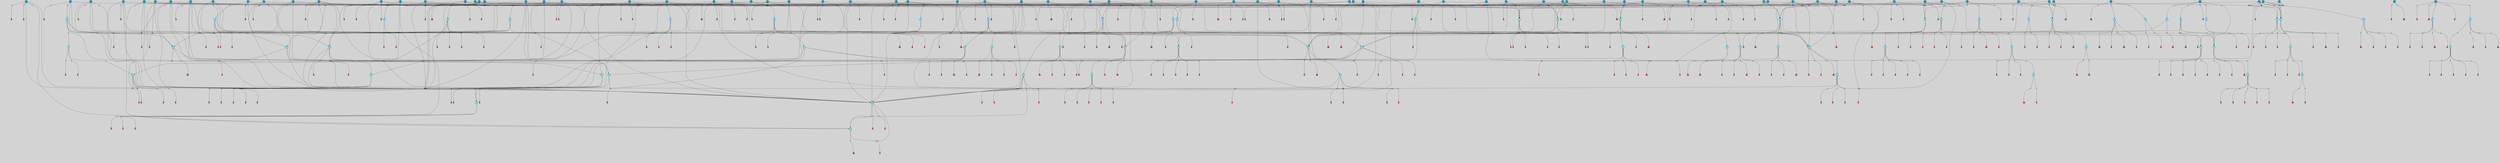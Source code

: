 // File exported with GEGELATI v1.3.1
// On the 2024-04-08 17:43:14
// With the File::TPGGraphDotExporter
digraph{
	graph[pad = "0.212, 0.055" bgcolor = lightgray]
	node[shape=circle style = filled label = ""]
		T4 [fillcolor="#66ddff"]
		T7 [fillcolor="#66ddff"]
		T9 [fillcolor="#66ddff"]
		T24 [fillcolor="#66ddff"]
		T27 [fillcolor="#66ddff"]
		T54 [fillcolor="#66ddff"]
		T96 [fillcolor="#66ddff"]
		T111 [fillcolor="#66ddff"]
		T129 [fillcolor="#66ddff"]
		T159 [fillcolor="#66ddff"]
		T195 [fillcolor="#66ddff"]
		T212 [fillcolor="#66ddff"]
		T242 [fillcolor="#66ddff"]
		T318 [fillcolor="#66ddff"]
		T323 [fillcolor="#66ddff"]
		T324 [fillcolor="#66ddff"]
		T325 [fillcolor="#66ddff"]
		T326 [fillcolor="#1199bb"]
		T327 [fillcolor="#66ddff"]
		T328 [fillcolor="#66ddff"]
		T329 [fillcolor="#66ddff"]
		T330 [fillcolor="#1199bb"]
		T404 [fillcolor="#66ddff"]
		T410 [fillcolor="#66ddff"]
		T434 [fillcolor="#66ddff"]
		T469 [fillcolor="#66ddff"]
		T505 [fillcolor="#1199bb"]
		T552 [fillcolor="#66ddff"]
		T589 [fillcolor="#1199bb"]
		T605 [fillcolor="#66ddff"]
		T650 [fillcolor="#1199bb"]
		T651 [fillcolor="#66ddff"]
		T652 [fillcolor="#66ddff"]
		T653 [fillcolor="#66ddff"]
		T655 [fillcolor="#1199bb"]
		T662 [fillcolor="#1199bb"]
		T666 [fillcolor="#66ddff"]
		T693 [fillcolor="#1199bb"]
		T701 [fillcolor="#66ddff"]
		T703 [fillcolor="#1199bb"]
		T713 [fillcolor="#66ddff"]
		T721 [fillcolor="#1199bb"]
		T724 [fillcolor="#1199bb"]
		T725 [fillcolor="#66ddff"]
		T726 [fillcolor="#66ddff"]
		T727 [fillcolor="#66ddff"]
		T728 [fillcolor="#1199bb"]
		T729 [fillcolor="#66ddff"]
		T730 [fillcolor="#66ddff"]
		T731 [fillcolor="#66ddff"]
		T754 [fillcolor="#1199bb"]
		T766 [fillcolor="#1199bb"]
		T785 [fillcolor="#1199bb"]
		T787 [fillcolor="#1199bb"]
		T788 [fillcolor="#1199bb"]
		T789 [fillcolor="#1199bb"]
		T790 [fillcolor="#66ddff"]
		T791 [fillcolor="#66ddff"]
		T792 [fillcolor="#66ddff"]
		T793 [fillcolor="#1199bb"]
		T794 [fillcolor="#66ddff"]
		T795 [fillcolor="#66ddff"]
		T796 [fillcolor="#66ddff"]
		T799 [fillcolor="#1199bb"]
		T802 [fillcolor="#1199bb"]
		T803 [fillcolor="#1199bb"]
		T804 [fillcolor="#66ddff"]
		T806 [fillcolor="#1199bb"]
		T811 [fillcolor="#1199bb"]
		T813 [fillcolor="#1199bb"]
		T815 [fillcolor="#1199bb"]
		T826 [fillcolor="#1199bb"]
		T829 [fillcolor="#66ddff"]
		T834 [fillcolor="#1199bb"]
		T841 [fillcolor="#1199bb"]
		T843 [fillcolor="#1199bb"]
		T845 [fillcolor="#66ddff"]
		T846 [fillcolor="#66ddff"]
		T847 [fillcolor="#1199bb"]
		T848 [fillcolor="#66ddff"]
		T849 [fillcolor="#66ddff"]
		T850 [fillcolor="#66ddff"]
		T786 [fillcolor="#66ddff"]
		T851 [fillcolor="#66ddff"]
		T852 [fillcolor="#1199bb"]
		T853 [fillcolor="#66ddff"]
		T854 [fillcolor="#66ddff"]
		T855 [fillcolor="#66ddff"]
		T856 [fillcolor="#66ddff"]
		T858 [fillcolor="#1199bb"]
		T862 [fillcolor="#1199bb"]
		T867 [fillcolor="#1199bb"]
		T873 [fillcolor="#1199bb"]
		T875 [fillcolor="#1199bb"]
		T879 [fillcolor="#1199bb"]
		T881 [fillcolor="#1199bb"]
		T889 [fillcolor="#66ddff"]
		T898 [fillcolor="#1199bb"]
		T903 [fillcolor="#1199bb"]
		T904 [fillcolor="#1199bb"]
		T906 [fillcolor="#1199bb"]
		T907 [fillcolor="#1199bb"]
		T909 [fillcolor="#1199bb"]
		T910 [fillcolor="#1199bb"]
		T912 [fillcolor="#1199bb"]
		T913 [fillcolor="#1199bb"]
		T915 [fillcolor="#1199bb"]
		T918 [fillcolor="#1199bb"]
		T919 [fillcolor="#1199bb"]
		T920 [fillcolor="#66ddff"]
		T921 [fillcolor="#66ddff"]
		T922 [fillcolor="#1199bb"]
		T923 [fillcolor="#66ddff"]
		T924 [fillcolor="#66ddff"]
		T925 [fillcolor="#66ddff"]
		T926 [fillcolor="#66ddff"]
		T927 [fillcolor="#66ddff"]
		T928 [fillcolor="#66ddff"]
		T929 [fillcolor="#66ddff"]
		T930 [fillcolor="#66ddff"]
		T931 [fillcolor="#1199bb"]
		T932 [fillcolor="#66ddff"]
		T933 [fillcolor="#66ddff"]
		T934 [fillcolor="#1199bb"]
		T935 [fillcolor="#1199bb"]
		T936 [fillcolor="#1199bb"]
		T941 [fillcolor="#1199bb"]
		T943 [fillcolor="#1199bb"]
		T951 [fillcolor="#1199bb"]
		T681 [fillcolor="#1199bb"]
		T952 [fillcolor="#1199bb"]
		T953 [fillcolor="#1199bb"]
		T955 [fillcolor="#1199bb"]
		T956 [fillcolor="#1199bb"]
		T957 [fillcolor="#1199bb"]
		T958 [fillcolor="#1199bb"]
		T959 [fillcolor="#1199bb"]
		T960 [fillcolor="#1199bb"]
		T961 [fillcolor="#1199bb"]
		T962 [fillcolor="#1199bb"]
		T963 [fillcolor="#1199bb"]
		T964 [fillcolor="#1199bb"]
		T965 [fillcolor="#1199bb"]
		T966 [fillcolor="#1199bb"]
		T967 [fillcolor="#1199bb"]
		T968 [fillcolor="#1199bb"]
		T969 [fillcolor="#1199bb"]
		T970 [fillcolor="#1199bb"]
		T971 [fillcolor="#1199bb"]
		T972 [fillcolor="#1199bb"]
		T781 [fillcolor="#1199bb"]
		T973 [fillcolor="#1199bb"]
		P14423 [fillcolor="#cccccc" shape=point] //7|
		I14423 [shape=box style=invis label="0|2&2|4#2|6&#92;n5|3&0|6#0|1&#92;n4|7&2|6#0|5&#92;n7|6&0|7#0|5&#92;n10|7&2|2#1|1&#92;n"]
		P14423 -> I14423[style=invis]
		A10356 [fillcolor="#ff3366" shape=box margin=0.03 width=0 height=0 label="4"]
		T4 -> P14423 -> A10356
		P14424 [fillcolor="#cccccc" shape=point] //0|
		I14424 [shape=box style=invis label="2|5&0|1#0|6&#92;n6|1&2|2#2|7&#92;n8|0&0|3#1|4&#92;n4|3&2|5#2|4&#92;n8|1&2|4#0|0&#92;n6|6&0|1#2|6&#92;n11|7&2|4#2|5&#92;n6|2&2|4#0|2&#92;n8|5&2|4#2|4&#92;n2|1&2|1#2|2&#92;n2|7&2|5#2|6&#92;n9|7&0|5#0|4&#92;n1|2&0|5#2|6&#92;n4|2&2|3#2|7&#92;n3|3&2|1#0|2&#92;n"]
		P14424 -> I14424[style=invis]
		A10357 [fillcolor="#ff3366" shape=box margin=0.03 width=0 height=0 label="5"]
		T4 -> P14424 -> A10357
		P14425 [fillcolor="#cccccc" shape=point] //-3|
		I14425 [shape=box style=invis label="1|6&2|7#0|7&#92;n10|2&0|7#1|3&#92;n9|6&2|7#2|2&#92;n5|3&0|7#0|7&#92;n1|6&2|3#0|0&#92;n2|3&2|3#2|2&#92;n5|1&2|6#0|6&#92;n"]
		P14425 -> I14425[style=invis]
		A10358 [fillcolor="#ff3366" shape=box margin=0.03 width=0 height=0 label="7"]
		T7 -> P14425 -> A10358
		P14426 [fillcolor="#cccccc" shape=point] //5|
		I14426 [shape=box style=invis label="0|5&2|3#0|1&#92;n0|6&2|1#2|4&#92;n6|2&2|6#0|7&#92;n7|4&0|3#0|1&#92;n5|4&0|7#1|6&#92;n9|1&0|5#2|2&#92;n6|3&2|3#1|7&#92;n11|7&2|4#1|6&#92;n2|5&0|1#0|0&#92;n4|7&0|0#0|2&#92;n6|2&0|6#0|0&#92;n2|1&2|6#2|4&#92;n10|0&2|0#1|0&#92;n6|6&2|4#0|6&#92;n"]
		P14426 -> I14426[style=invis]
		A10359 [fillcolor="#ff3366" shape=box margin=0.03 width=0 height=0 label="8"]
		T7 -> P14426 -> A10359
		P14427 [fillcolor="#cccccc" shape=point] //-6|
		I14427 [shape=box style=invis label="11|1&0|7#2|0&#92;n10|4&0|1#1|0&#92;n4|3&2|4#2|1&#92;n0|5&2|0#0|0&#92;n6|1&0|0#0|3&#92;n8|2&2|0#0|4&#92;n11|4&2|0#1|6&#92;n7|0&2|6#2|3&#92;n5|3&2|6#2|0&#92;n2|0&2|0#0|4&#92;n"]
		P14427 -> I14427[style=invis]
		A10360 [fillcolor="#ff3366" shape=box margin=0.03 width=0 height=0 label="9"]
		T9 -> P14427 -> A10360
		P14428 [fillcolor="#cccccc" shape=point] //2|
		I14428 [shape=box style=invis label="6|3&2|7#1|4&#92;n8|6&0|0#2|5&#92;n2|1&0|2#0|3&#92;n8|7&0|6#0|4&#92;n2|1&2|0#0|1&#92;n0|0&2|2#2|3&#92;n6|6&0|7#2|1&#92;n6|1&0|7#2|6&#92;n5|4&2|7#0|4&#92;n0|3&0|4#2|0&#92;n11|0&2|0#2|5&#92;n4|5&2|5#2|4&#92;n5|7&0|6#0|4&#92;n9|7&2|5#0|3&#92;n5|4&2|1#0|3&#92;n5|3&0|1#1|7&#92;n0|4&0|3#2|5&#92;n"]
		P14428 -> I14428[style=invis]
		A10361 [fillcolor="#ff3366" shape=box margin=0.03 width=0 height=0 label="10"]
		T9 -> P14428 -> A10361
		P14429 [fillcolor="#cccccc" shape=point] //-3|
		I14429 [shape=box style=invis label="8|1&2|3#0|5&#92;n0|6&0|5#0|5&#92;n3|7&2|1#0|6&#92;n3|5&0|1#0|0&#92;n9|5&2|0#0|4&#92;n3|5&0|2#0|3&#92;n10|6&2|4#1|0&#92;n9|4&2|7#2|6&#92;n1|7&2|5#2|2&#92;n"]
		P14429 -> I14429[style=invis]
		A10362 [fillcolor="#ff3366" shape=box margin=0.03 width=0 height=0 label="5"]
		T4 -> P14429 -> A10362
		P14430 [fillcolor="#cccccc" shape=point] //1|
		I14430 [shape=box style=invis label="5|1&0|6#2|7&#92;n2|4&0|4#2|2&#92;n0|6&0|5#0|4&#92;n10|6&2|5#1|6&#92;n9|3&0|1#1|7&#92;n10|3&2|2#1|0&#92;n5|0&0|0#2|1&#92;n11|3&2|3#1|5&#92;n10|3&0|1#1|0&#92;n2|4&0|1#0|1&#92;n0|2&0|3#2|4&#92;n9|2&2|1#2|5&#92;n11|7&2|6#2|6&#92;n"]
		P14430 -> I14430[style=invis]
		T24 -> P14430 -> T7
		P14431 [fillcolor="#cccccc" shape=point] //5|
		I14431 [shape=box style=invis label="3|0&2|0#0|1&#92;n3|0&0|7#0|1&#92;n5|3&0|2#2|6&#92;n4|4&2|4#2|6&#92;n11|2&0|7#1|6&#92;n2|7&2|2#2|5&#92;n9|3&2|6#2|7&#92;n7|7&0|0#0|4&#92;n6|1&2|4#2|3&#92;n5|4&2|0#1|6&#92;n1|3&0|7#0|4&#92;n"]
		P14431 -> I14431[style=invis]
		A10363 [fillcolor="#ff3366" shape=box margin=0.03 width=0 height=0 label="7"]
		T24 -> P14431 -> A10363
		P14432 [fillcolor="#cccccc" shape=point] //-2|
		I14432 [shape=box style=invis label="4|1&0|4#0|3&#92;n4|2&0|5#2|0&#92;n5|5&2|6#0|5&#92;n1|4&0|1#0|2&#92;n6|3&2|7#1|5&#92;n0|4&2|0#0|3&#92;n8|5&2|5#1|2&#92;n10|7&2|7#1|1&#92;n3|4&0|0#2|1&#92;n3|6&2|5#2|5&#92;n8|3&0|1#0|7&#92;n10|0&2|7#1|3&#92;n4|1&2|4#0|1&#92;n9|3&2|0#0|4&#92;n3|6&2|0#0|4&#92;n1|2&0|6#2|1&#92;n4|0&2|1#2|2&#92;n"]
		P14432 -> I14432[style=invis]
		A10364 [fillcolor="#ff3366" shape=box margin=0.03 width=0 height=0 label="14"]
		T24 -> P14432 -> A10364
		P14433 [fillcolor="#cccccc" shape=point] //2|
		I14433 [shape=box style=invis label="9|1&2|3#0|1&#92;n5|2&2|0#2|4&#92;n3|6&2|5#2|7&#92;n7|0&2|5#0|4&#92;n1|2&0|3#0|5&#92;n7|3&2|7#0|0&#92;n"]
		P14433 -> I14433[style=invis]
		A10365 [fillcolor="#ff3366" shape=box margin=0.03 width=0 height=0 label="2"]
		T27 -> P14433 -> A10365
		P14434 [fillcolor="#cccccc" shape=point] //-6|
		I14434 [shape=box style=invis label="7|5&0|4#0|4&#92;n11|0&2|5#2|1&#92;n"]
		P14434 -> I14434[style=invis]
		A10366 [fillcolor="#ff3366" shape=box margin=0.03 width=0 height=0 label="3"]
		T27 -> P14434 -> A10366
		P14435 [fillcolor="#cccccc" shape=point] //3|
		I14435 [shape=box style=invis label="7|6&2|4#0|2&#92;n10|3&2|7#1|4&#92;n11|6&0|4#0|1&#92;n7|1&0|0#2|6&#92;n7|6&0|3#2|6&#92;n4|0&2|6#0|1&#92;n4|4&2|5#0|2&#92;n4|6&0|4#2|7&#92;n10|0&2|3#1|5&#92;n2|6&0|5#0|2&#92;n1|0&2|3#0|7&#92;n1|6&2|0#0|5&#92;n6|2&0|1#0|7&#92;n9|2&0|3#2|7&#92;n5|3&0|6#0|6&#92;n1|7&2|5#2|3&#92;n8|1&2|7#0|6&#92;n1|0&2|5#2|1&#92;n7|1&2|2#2|5&#92;n7|4&2|6#0|3&#92;n"]
		P14435 -> I14435[style=invis]
		A10367 [fillcolor="#ff3366" shape=box margin=0.03 width=0 height=0 label="4"]
		T27 -> P14435 -> A10367
		T27 -> P14424
		P14436 [fillcolor="#cccccc" shape=point] //0|
		I14436 [shape=box style=invis label="4|0&0|3#2|7&#92;n10|2&0|3#1|7&#92;n3|5&0|2#0|3&#92;n4|5&0|0#2|1&#92;n10|7&2|0#1|2&#92;n5|3&2|3#1|6&#92;n9|5&2|0#0|4&#92;n5|4&2|7#0|2&#92;n10|3&2|7#1|4&#92;n7|2&0|1#2|6&#92;n8|6&0|5#0|5&#92;n8|7&2|3#0|5&#92;n2|6&2|4#0|0&#92;n"]
		P14436 -> I14436[style=invis]
		A10368 [fillcolor="#ff3366" shape=box margin=0.03 width=0 height=0 label="5"]
		T27 -> P14436 -> A10368
		P14437 [fillcolor="#cccccc" shape=point] //8|
		I14437 [shape=box style=invis label="9|0&0|1#2|0&#92;n10|1&2|5#1|4&#92;n8|2&2|6#0|4&#92;n2|4&2|5#2|3&#92;n4|2&2|2#0|2&#92;n7|5&0|2#0|0&#92;n8|2&2|1#1|3&#92;n8|7&0|7#2|1&#92;n1|1&0|0#0|7&#92;n5|6&2|5#1|0&#92;n6|6&2|5#0|0&#92;n11|4&0|3#2|6&#92;n4|2&2|4#0|7&#92;n5|6&0|1#2|0&#92;n11|3&0|2#0|7&#92;n"]
		P14437 -> I14437[style=invis]
		A10369 [fillcolor="#ff3366" shape=box margin=0.03 width=0 height=0 label="6"]
		T54 -> P14437 -> A10369
		T54 -> P14431
		P14438 [fillcolor="#cccccc" shape=point] //-10|
		I14438 [shape=box style=invis label="3|6&0|0#0|4&#92;n4|1&2|4#0|1&#92;n5|1&0|1#0|4&#92;n5|5&2|6#0|5&#92;n6|5&0|6#0|3&#92;n11|1&2|0#0|1&#92;n0|7&2|0#0|3&#92;n1|2&0|6#0|1&#92;n8|0&0|4#2|0&#92;n0|4&0|7#2|7&#92;n7|0&2|7#1|3&#92;n3|1&0|5#2|5&#92;n5|1&0|4#0|3&#92;n2|2&0|2#0|0&#92;n8|3&0|1#0|7&#92;n3|0&0|3#0|5&#92;n7|2&0|5#2|0&#92;n6|3&2|7#1|5&#92;n4|7&2|7#2|1&#92;n"]
		P14438 -> I14438[style=invis]
		A10370 [fillcolor="#ff3366" shape=box margin=0.03 width=0 height=0 label="14"]
		T54 -> P14438 -> A10370
		T54 -> P14426
		P14439 [fillcolor="#cccccc" shape=point] //6|
		I14439 [shape=box style=invis label="0|5&2|3#0|1&#92;n0|6&2|1#2|4&#92;n9|1&0|5#2|2&#92;n7|4&0|3#0|1&#92;n5|4&0|7#1|6&#92;n2|5&0|1#0|0&#92;n6|3&2|3#1|7&#92;n11|7&2|4#1|6&#92;n6|2&2|6#0|1&#92;n4|7&0|0#0|2&#92;n6|2&0|6#0|0&#92;n9|1&2|6#2|4&#92;n10|0&2|0#1|0&#92;n6|6&2|4#0|6&#92;n"]
		P14439 -> I14439[style=invis]
		A10371 [fillcolor="#ff3366" shape=box margin=0.03 width=0 height=0 label="8"]
		T96 -> P14439 -> A10371
		P14440 [fillcolor="#cccccc" shape=point] //5|
		I14440 [shape=box style=invis label="10|4&0|1#1|0&#92;n4|3&2|4#2|1&#92;n2|0&2|0#0|4&#92;n6|1&0|0#0|3&#92;n8|2&2|0#0|4&#92;n0|0&0|0#0|0&#92;n11|4&2|0#1|6&#92;n7|0&2|6#2|3&#92;n5|3&2|6#2|0&#92;n0|0&2|0#0|0&#92;n"]
		P14440 -> I14440[style=invis]
		A10372 [fillcolor="#ff3366" shape=box margin=0.03 width=0 height=0 label="9"]
		T96 -> P14440 -> A10372
		P14441 [fillcolor="#cccccc" shape=point] //6|
		I14441 [shape=box style=invis label="6|1&2|6#1|7&#92;n10|7&2|0#1|5&#92;n9|4&0|1#2|2&#92;n8|6&0|0#1|0&#92;n"]
		P14441 -> I14441[style=invis]
		A10373 [fillcolor="#ff3366" shape=box margin=0.03 width=0 height=0 label="3"]
		T96 -> P14441 -> A10373
		P14442 [fillcolor="#cccccc" shape=point] //1|
		I14442 [shape=box style=invis label="5|4&0|7#1|6&#92;n0|6&2|1#2|4&#92;n7|4&0|3#0|1&#92;n0|5&2|3#0|1&#92;n9|1&0|5#2|2&#92;n6|3&2|3#1|7&#92;n11|7&2|4#1|6&#92;n2|5&0|1#0|0&#92;n7|5&2|3#1|1&#92;n4|7&0|0#0|2&#92;n6|2&0|6#0|0&#92;n2|1&2|6#2|4&#92;n10|0&2|7#1|0&#92;n6|6&2|4#0|6&#92;n"]
		P14442 -> I14442[style=invis]
		A10374 [fillcolor="#ff3366" shape=box margin=0.03 width=0 height=0 label="8"]
		T96 -> P14442 -> A10374
		T96 -> P14429
		P14443 [fillcolor="#cccccc" shape=point] //-5|
		I14443 [shape=box style=invis label="0|0&2|3#0|2&#92;n10|5&0|6#1|3&#92;n7|3&0|6#2|3&#92;n3|4&0|6#0|6&#92;n10|5&0|2#1|1&#92;n5|0&0|1#0|3&#92;n6|6&2|5#1|5&#92;n7|4&0|2#1|7&#92;n5|7&0|1#2|5&#92;n1|5&0|0#0|3&#92;n7|5&2|1#2|6&#92;n9|0&0|2#0|0&#92;n4|0&2|4#0|0&#92;n4|6&0|0#2|3&#92;n3|1&0|6#2|5&#92;n7|7&2|1#2|3&#92;n9|4&2|2#0|6&#92;n"]
		P14443 -> I14443[style=invis]
		T111 -> P14443 -> T9
		P14444 [fillcolor="#cccccc" shape=point] //7|
		I14444 [shape=box style=invis label="7|4&2|1#2|0&#92;n4|1&2|4#2|3&#92;n5|0&2|0#2|2&#92;n6|1&2|4#2|6&#92;n"]
		P14444 -> I14444[style=invis]
		A10375 [fillcolor="#ff3366" shape=box margin=0.03 width=0 height=0 label="9"]
		T111 -> P14444 -> A10375
		P14445 [fillcolor="#cccccc" shape=point] //2|
		I14445 [shape=box style=invis label="3|0&2|0#0|1&#92;n11|2&0|7#1|6&#92;n8|7&2|4#0|5&#92;n5|3&0|2#2|6&#92;n4|4&2|4#2|6&#92;n3|0&0|7#0|1&#92;n2|7&2|2#2|5&#92;n9|3&2|6#2|7&#92;n7|7&0|0#0|4&#92;n6|1&2|4#1|3&#92;n5|4&2|0#1|6&#92;n1|3&0|7#0|4&#92;n"]
		P14445 -> I14445[style=invis]
		A10376 [fillcolor="#ff3366" shape=box margin=0.03 width=0 height=0 label="7"]
		T111 -> P14445 -> A10376
		T111 -> P14427
		T129 -> P14437
		T129 -> P14431
		P14446 [fillcolor="#cccccc" shape=point] //10|
		I14446 [shape=box style=invis label="4|5&2|7#2|1&#92;n1|7&2|3#0|6&#92;n3|5&2|2#0|3&#92;n10|3&0|7#1|4&#92;n7|1&0|4#2|6&#92;n10|2&0|3#1|7&#92;n9|5&2|0#0|4&#92;n4|0&0|3#2|7&#92;n11|4&2|6#1|2&#92;n5|4&2|7#0|2&#92;n2|6&2|4#0|0&#92;n6|5&0|7#2|1&#92;n5|3&2|3#1|6&#92;n10|7&2|0#1|2&#92;n"]
		P14446 -> I14446[style=invis]
		A10377 [fillcolor="#ff3366" shape=box margin=0.03 width=0 height=0 label="5"]
		T129 -> P14446 -> A10377
		P14447 [fillcolor="#cccccc" shape=point] //5|
		I14447 [shape=box style=invis label="9|4&2|3#1|3&#92;n0|4&2|4#0|5&#92;n6|1&2|6#2|5&#92;n4|0&0|5#2|0&#92;n"]
		P14447 -> I14447[style=invis]
		A10378 [fillcolor="#ff3366" shape=box margin=0.03 width=0 height=0 label="7"]
		T129 -> P14447 -> A10378
		P14448 [fillcolor="#cccccc" shape=point] //6|
		I14448 [shape=box style=invis label="9|4&2|7#0|6&#92;n8|4&0|1#1|0&#92;n1|3&0|0#2|1&#92;n2|4&0|6#2|2&#92;n5|1&2|5#0|7&#92;n3|0&0|3#2|6&#92;n2|2&2|6#0|2&#92;n8|4&0|4#2|2&#92;n5|1&2|4#0|3&#92;n9|4&0|6#0|6&#92;n5|0&2|2#1|5&#92;n11|7&0|0#1|1&#92;n0|4&0|3#0|3&#92;n7|7&2|4#2|5&#92;n1|5&0|1#2|1&#92;n"]
		P14448 -> I14448[style=invis]
		A10379 [fillcolor="#ff3366" shape=box margin=0.03 width=0 height=0 label="1"]
		T129 -> P14448 -> A10379
		P14449 [fillcolor="#cccccc" shape=point] //7|
		I14449 [shape=box style=invis label="7|0&2|1#2|0&#92;n9|7&2|1#1|7&#92;n8|2&0|1#1|0&#92;n6|6&0|2#1|1&#92;n2|2&0|5#0|0&#92;n5|7&0|0#2|1&#92;n5|1&2|5#1|5&#92;n4|7&2|4#2|3&#92;n10|5&2|2#1|5&#92;n1|3&2|2#2|0&#92;n10|2&2|6#1|5&#92;n"]
		P14449 -> I14449[style=invis]
		A10380 [fillcolor="#ff3366" shape=box margin=0.03 width=0 height=0 label="1"]
		T159 -> P14449 -> A10380
		P14450 [fillcolor="#cccccc" shape=point] //7|
		I14450 [shape=box style=invis label="7|4&2|7#0|4&#92;n4|6&0|1#2|5&#92;n2|1&2|3#0|0&#92;n4|3&2|0#0|1&#92;n0|0&2|7#2|7&#92;n7|7&0|5#2|3&#92;n5|0&2|1#2|2&#92;n10|0&0|4#1|2&#92;n4|4&0|7#0|0&#92;n6|7&0|2#0|1&#92;n1|4&2|5#0|4&#92;n"]
		P14450 -> I14450[style=invis]
		A10381 [fillcolor="#ff3366" shape=box margin=0.03 width=0 height=0 label="0"]
		T159 -> P14450 -> A10381
		P14451 [fillcolor="#cccccc" shape=point] //5|
		I14451 [shape=box style=invis label="0|5&2|3#0|1&#92;n0|6&2|1#2|4&#92;n6|2&2|6#0|7&#92;n9|0&2|7#1|1&#92;n7|4&0|3#0|1&#92;n11|7&2|4#1|6&#92;n9|1&0|5#2|2&#92;n5|4&0|7#1|6&#92;n2|5&0|1#0|0&#92;n4|7&0|0#0|2&#92;n6|2&0|6#0|0&#92;n2|1&2|6#2|4&#92;n10|0&0|0#1|0&#92;n6|6&2|4#0|6&#92;n"]
		P14451 -> I14451[style=invis]
		T159 -> P14451 -> T129
		P14452 [fillcolor="#cccccc" shape=point] //5|
		I14452 [shape=box style=invis label="3|0&2|0#2|1&#92;n3|0&0|7#0|1&#92;n5|3&0|2#2|6&#92;n4|4&2|4#2|6&#92;n5|4&2|0#1|6&#92;n2|7&2|2#2|5&#92;n1|3&0|7#0|4&#92;n11|6&2|2#0|7&#92;n7|7&0|0#0|4&#92;n6|1&2|4#2|3&#92;n11|0&0|7#1|6&#92;n9|3&2|6#2|7&#92;n"]
		P14452 -> I14452[style=invis]
		A10382 [fillcolor="#ff3366" shape=box margin=0.03 width=0 height=0 label="7"]
		T195 -> P14452 -> A10382
		P14453 [fillcolor="#cccccc" shape=point] //4|
		I14453 [shape=box style=invis label="7|1&0|6#0|1&#92;n6|7&2|7#1|7&#92;n10|1&2|1#1|1&#92;n9|6&2|2#1|4&#92;n4|7&0|4#2|2&#92;n9|6&0|5#1|1&#92;n10|0&2|6#1|6&#92;n5|1&0|1#2|3&#92;n10|1&0|5#1|0&#92;n3|4&2|3#0|0&#92;n8|2&0|5#2|4&#92;n1|6&2|0#0|0&#92;n2|3&0|1#2|6&#92;n5|2&2|2#1|6&#92;n2|2&0|1#2|1&#92;n3|1&2|7#0|3&#92;n6|7&2|3#0|4&#92;n"]
		P14453 -> I14453[style=invis]
		A10383 [fillcolor="#ff3366" shape=box margin=0.03 width=0 height=0 label="10"]
		T195 -> P14453 -> A10383
		P14454 [fillcolor="#cccccc" shape=point] //-4|
		I14454 [shape=box style=invis label="0|4&0|0#2|7&#92;n8|5&2|4#2|4&#92;n4|3&2|5#2|4&#92;n11|7&2|2#2|5&#92;n6|5&2|2#2|7&#92;n3|2&0|7#0|7&#92;n3|3&2|1#0|3&#92;n2|6&0|3#2|5&#92;n0|1&2|6#2|2&#92;n8|2&0|0#1|6&#92;n0|7&0|5#0|4&#92;n9|5&0|3#2|7&#92;n2|7&2|5#2|6&#92;n9|0&2|0#0|1&#92;n1|2&2|4#0|2&#92;n"]
		P14454 -> I14454[style=invis]
		T195 -> P14454 -> T27
		T195 -> P14450
		P14455 [fillcolor="#cccccc" shape=point] //6|
		I14455 [shape=box style=invis label="9|4&2|7#0|6&#92;n8|4&0|1#1|0&#92;n1|3&0|0#2|1&#92;n2|4&0|6#2|2&#92;n5|1&2|5#0|7&#92;n3|0&0|3#2|6&#92;n2|2&2|6#0|2&#92;n8|4&0|4#2|2&#92;n5|1&2|4#0|3&#92;n9|4&0|6#0|6&#92;n5|0&2|2#1|5&#92;n11|7&0|0#1|1&#92;n0|4&0|3#0|3&#92;n7|7&2|4#2|5&#92;n1|5&0|1#2|1&#92;n"]
		P14455 -> I14455[style=invis]
		A10384 [fillcolor="#ff3366" shape=box margin=0.03 width=0 height=0 label="1"]
		T212 -> P14455 -> A10384
		P14456 [fillcolor="#cccccc" shape=point] //5|
		I14456 [shape=box style=invis label="9|4&2|3#1|3&#92;n0|4&2|4#0|5&#92;n6|1&2|6#2|5&#92;n4|0&0|5#2|0&#92;n"]
		P14456 -> I14456[style=invis]
		A10385 [fillcolor="#ff3366" shape=box margin=0.03 width=0 height=0 label="7"]
		T212 -> P14456 -> A10385
		P14457 [fillcolor="#cccccc" shape=point] //5|
		I14457 [shape=box style=invis label="3|0&2|0#0|1&#92;n3|0&0|7#0|1&#92;n5|3&0|2#2|6&#92;n4|4&2|4#2|6&#92;n11|2&0|7#1|6&#92;n2|7&2|2#2|5&#92;n9|3&2|6#2|7&#92;n7|7&0|0#0|4&#92;n6|1&2|4#2|3&#92;n5|4&2|0#1|6&#92;n1|3&0|7#0|4&#92;n"]
		P14457 -> I14457[style=invis]
		A10386 [fillcolor="#ff3366" shape=box margin=0.03 width=0 height=0 label="7"]
		T212 -> P14457 -> A10386
		P14458 [fillcolor="#cccccc" shape=point] //8|
		I14458 [shape=box style=invis label="9|0&0|1#2|0&#92;n10|1&2|5#1|4&#92;n8|2&2|6#0|4&#92;n2|4&2|5#2|3&#92;n4|2&2|2#0|2&#92;n7|5&0|2#0|0&#92;n8|2&2|1#1|3&#92;n8|7&0|7#2|1&#92;n1|1&0|0#0|7&#92;n5|6&2|5#1|0&#92;n6|6&2|5#0|0&#92;n11|4&0|3#2|6&#92;n4|2&2|4#0|7&#92;n5|6&0|1#2|0&#92;n11|3&0|2#0|7&#92;n"]
		P14458 -> I14458[style=invis]
		A10387 [fillcolor="#ff3366" shape=box margin=0.03 width=0 height=0 label="6"]
		T212 -> P14458 -> A10387
		P14459 [fillcolor="#cccccc" shape=point] //10|
		I14459 [shape=box style=invis label="4|5&2|7#2|1&#92;n1|7&2|3#0|6&#92;n3|5&2|2#0|3&#92;n10|3&0|7#1|4&#92;n7|1&0|4#2|6&#92;n10|2&0|3#1|7&#92;n9|5&2|0#0|4&#92;n4|0&0|3#2|7&#92;n11|4&2|6#1|2&#92;n5|4&2|7#0|2&#92;n2|6&2|4#0|0&#92;n6|5&0|7#2|1&#92;n5|3&2|3#1|6&#92;n10|7&2|0#1|2&#92;n"]
		P14459 -> I14459[style=invis]
		A10388 [fillcolor="#ff3366" shape=box margin=0.03 width=0 height=0 label="5"]
		T212 -> P14459 -> A10388
		P14460 [fillcolor="#cccccc" shape=point] //5|
		I14460 [shape=box style=invis label="1|6&2|7#0|7&#92;n9|2&2|7#2|2&#92;n10|2&0|7#1|3&#92;n5|3&0|7#0|7&#92;n7|0&2|7#2|2&#92;n1|6&2|3#0|0&#92;n2|3&2|3#2|2&#92;n"]
		P14460 -> I14460[style=invis]
		A10389 [fillcolor="#ff3366" shape=box margin=0.03 width=0 height=0 label="7"]
		T242 -> P14460 -> A10389
		P14461 [fillcolor="#cccccc" shape=point] //-8|
		I14461 [shape=box style=invis label="7|5&0|2#2|1&#92;n1|0&2|6#0|0&#92;n7|1&2|6#1|1&#92;n8|7&0|3#1|6&#92;n3|7&2|3#2|4&#92;n"]
		P14461 -> I14461[style=invis]
		A10390 [fillcolor="#ff3366" shape=box margin=0.03 width=0 height=0 label="2"]
		T242 -> P14461 -> A10390
		P14462 [fillcolor="#cccccc" shape=point] //-3|
		I14462 [shape=box style=invis label="1|1&2|1#0|1&#92;n1|4&0|0#2|4&#92;n11|0&2|3#0|2&#92;n11|6&0|4#0|1&#92;n5|2&0|6#1|5&#92;n3|7&2|6#2|7&#92;n7|7&0|1#2|1&#92;n9|5&2|2#2|0&#92;n6|5&2|6#1|4&#92;n0|7&0|5#2|4&#92;n8|1&0|0#2|3&#92;n0|5&0|3#0|5&#92;n2|0&2|4#0|5&#92;n7|5&2|7#1|3&#92;n8|3&0|0#1|2&#92;n"]
		P14462 -> I14462[style=invis]
		A10391 [fillcolor="#ff3366" shape=box margin=0.03 width=0 height=0 label="1"]
		T242 -> P14462 -> A10391
		P14463 [fillcolor="#cccccc" shape=point] //5|
		I14463 [shape=box style=invis label="11|7&2|0#1|7&#92;n1|5&2|4#2|4&#92;n4|3&0|1#0|5&#92;n1|6&0|0#0|4&#92;n8|6&2|4#0|0&#92;n4|0&2|0#0|5&#92;n10|4&2|0#1|0&#92;n4|4&0|5#0|1&#92;n0|7&2|1#0|5&#92;n0|6&2|3#2|0&#92;n9|6&2|5#1|3&#92;n"]
		P14463 -> I14463[style=invis]
		T318 -> P14463 -> T195
		P14464 [fillcolor="#cccccc" shape=point] //-9|
		I14464 [shape=box style=invis label="4|7&2|6#0|5&#92;n11|3&0|2#2|6&#92;n10|2&2|4#1|6&#92;n3|0&2|6#2|7&#92;n4|3&0|5#0|7&#92;n2|3&0|7#0|7&#92;n10|6&0|7#1|5&#92;n10|1&2|2#1|1&#92;n1|7&0|3#2|6&#92;n"]
		P14464 -> I14464[style=invis]
		A10392 [fillcolor="#ff3366" shape=box margin=0.03 width=0 height=0 label="4"]
		T318 -> P14464 -> A10392
		P14465 [fillcolor="#cccccc" shape=point] //7|
		I14465 [shape=box style=invis label="7|2&0|4#1|3&#92;n7|7&0|0#0|4&#92;n4|4&2|4#2|6&#92;n2|3&2|2#2|5&#92;n8|0&0|2#2|1&#92;n9|3&2|6#2|7&#92;n6|4&2|4#2|3&#92;n3|3&2|0#0|1&#92;n6|4&2|0#1|6&#92;n5|3&0|7#0|4&#92;n"]
		P14465 -> I14465[style=invis]
		A10393 [fillcolor="#ff3366" shape=box margin=0.03 width=0 height=0 label="7"]
		T318 -> P14465 -> A10393
		P14466 [fillcolor="#cccccc" shape=point] //-6|
		I14466 [shape=box style=invis label="9|0&2|0#0|1&#92;n3|2&0|2#0|3&#92;n5|4&0|5#1|7&#92;n2|1&0|4#0|3&#92;n9|2&2|0#2|4&#92;n7|6&0|4#0|2&#92;n2|3&0|6#2|6&#92;n1|2&0|3#2|0&#92;n"]
		P14466 -> I14466[style=invis]
		T318 -> P14466 -> T54
		P14467 [fillcolor="#cccccc" shape=point] //-2|
		I14467 [shape=box style=invis label="1|3&0|2#0|7&#92;n6|1&0|7#0|0&#92;n6|1&2|4#1|7&#92;n3|0&2|3#0|3&#92;n0|2&0|7#2|6&#92;n"]
		P14467 -> I14467[style=invis]
		T318 -> P14467 -> T195
		P14468 [fillcolor="#cccccc" shape=point] //-9|
		I14468 [shape=box style=invis label="2|0&2|0#2|1&#92;n4|4&2|4#2|6&#92;n9|1&0|3#1|7&#92;n5|3&0|2#2|6&#92;n2|7&2|2#2|5&#92;n5|4&2|0#1|6&#92;n3|0&0|7#0|1&#92;n1|3&0|7#0|4&#92;n11|6&2|2#0|7&#92;n7|7&0|0#0|4&#92;n11|0&0|7#1|6&#92;n9|3&2|6#2|7&#92;n"]
		P14468 -> I14468[style=invis]
		A10394 [fillcolor="#ff3366" shape=box margin=0.03 width=0 height=0 label="7"]
		T323 -> P14468 -> A10394
		P14469 [fillcolor="#cccccc" shape=point] //-4|
		I14469 [shape=box style=invis label="4|1&0|4#2|6&#92;n1|2&2|2#2|0&#92;n1|2&2|0#0|6&#92;n8|4&2|3#2|5&#92;n5|5&2|1#1|0&#92;n"]
		P14469 -> I14469[style=invis]
		A10395 [fillcolor="#ff3366" shape=box margin=0.03 width=0 height=0 label="12"]
		T324 -> P14469 -> A10395
		P14470 [fillcolor="#cccccc" shape=point] //8|
		I14470 [shape=box style=invis label="9|7&0|5#2|5&#92;n3|3&2|3#0|2&#92;n9|5&2|2#1|0&#92;n2|3&0|6#0|3&#92;n4|4&2|5#2|7&#92;n11|3&2|0#1|5&#92;n6|6&2|1#2|2&#92;n4|6&0|1#2|2&#92;n2|5&2|7#2|2&#92;n7|7&2|2#2|3&#92;n6|5&0|3#2|6&#92;n6|7&0|6#0|2&#92;n"]
		P14470 -> I14470[style=invis]
		A10396 [fillcolor="#ff3366" shape=box margin=0.03 width=0 height=0 label="14"]
		T323 -> P14470 -> A10396
		P14471 [fillcolor="#cccccc" shape=point] //-8|
		I14471 [shape=box style=invis label="7|5&0|4#2|4&#92;n"]
		P14471 -> I14471[style=invis]
		A10397 [fillcolor="#ff3366" shape=box margin=0.03 width=0 height=0 label="3"]
		T323 -> P14471 -> A10397
		P14472 [fillcolor="#cccccc" shape=point] //4|
		I14472 [shape=box style=invis label="4|3&0|6#0|3&#92;n5|7&2|3#2|2&#92;n5|6&0|7#1|2&#92;n1|4&2|6#0|3&#92;n8|4&2|1#2|5&#92;n9|5&2|4#1|4&#92;n2|4&0|5#0|7&#92;n10|0&0|6#1|3&#92;n3|0&0|6#0|2&#92;n2|7&2|7#2|6&#92;n5|2&0|5#1|5&#92;n10|4&2|5#1|7&#92;n4|0&0|4#2|4&#92;n11|1&0|4#2|6&#92;n10|6&2|0#1|4&#92;n9|7&0|3#1|4&#92;n4|5&2|7#0|6&#92;n11|5&2|6#2|3&#92;n0|3&0|5#0|1&#92;n"]
		P14472 -> I14472[style=invis]
		A10398 [fillcolor="#ff3366" shape=box margin=0.03 width=0 height=0 label="13"]
		T323 -> P14472 -> A10398
		P14473 [fillcolor="#cccccc" shape=point] //-3|
		I14473 [shape=box style=invis label="4|5&0|0#0|0&#92;n4|7&0|0#0|2&#92;n0|6&2|1#2|4&#92;n9|1&0|5#2|2&#92;n10|0&2|0#1|0&#92;n6|6&2|4#0|6&#92;n2|5&0|1#0|0&#92;n6|3&2|3#1|7&#92;n11|7&2|4#1|6&#92;n6|2&2|6#0|1&#92;n6|2&0|0#0|0&#92;n9|1&2|6#2|4&#92;n10|4&0|3#1|1&#92;n5|4&2|7#1|6&#92;n"]
		P14473 -> I14473[style=invis]
		T326 -> P14473 -> T323
		P14474 [fillcolor="#cccccc" shape=point] //2|
		I14474 [shape=box style=invis label="4|1&0|4#2|6&#92;n5|5&2|1#1|0&#92;n1|0&2|0#0|6&#92;n8|4&2|3#2|5&#92;n"]
		P14474 -> I14474[style=invis]
		T323 -> P14474 -> T324
		P14475 [fillcolor="#cccccc" shape=point] //5|
		I14475 [shape=box style=invis label="0|5&2|3#0|1&#92;n0|6&2|1#2|4&#92;n6|2&2|6#0|7&#92;n7|4&0|3#0|1&#92;n5|4&0|7#1|6&#92;n9|1&0|5#2|2&#92;n6|3&2|3#1|7&#92;n11|7&2|4#1|6&#92;n2|5&0|1#0|0&#92;n4|7&0|0#0|2&#92;n6|2&0|6#0|0&#92;n2|1&2|6#2|4&#92;n10|0&2|0#1|0&#92;n6|6&2|4#0|6&#92;n"]
		P14475 -> I14475[style=invis]
		A10399 [fillcolor="#ff3366" shape=box margin=0.03 width=0 height=0 label="8"]
		T325 -> P14475 -> A10399
		P14476 [fillcolor="#cccccc" shape=point] //-3|
		I14476 [shape=box style=invis label="1|6&2|7#0|7&#92;n10|2&0|7#1|3&#92;n9|6&2|7#2|2&#92;n5|3&0|7#0|7&#92;n1|6&2|3#0|0&#92;n2|3&2|3#2|2&#92;n5|1&2|6#0|6&#92;n"]
		P14476 -> I14476[style=invis]
		A10400 [fillcolor="#ff3366" shape=box margin=0.03 width=0 height=0 label="7"]
		T325 -> P14476 -> A10400
		P14477 [fillcolor="#cccccc" shape=point] //1|
		I14477 [shape=box style=invis label="0|4&0|1#0|1&#92;n10|5&2|5#1|6&#92;n7|7&2|5#2|2&#92;n9|5&0|7#2|7&#92;n8|4&0|3#2|7&#92;n11|0&2|3#0|5&#92;n7|0&0|0#0|1&#92;n4|2&0|4#0|5&#92;n5|1&0|6#2|7&#92;n11|3&0|7#1|3&#92;n"]
		P14477 -> I14477[style=invis]
		T326 -> P14477 -> T325
		P14478 [fillcolor="#cccccc" shape=point] //6|
		I14478 [shape=box style=invis label="3|0&2|7#2|2&#92;n3|2&0|4#2|5&#92;n5|1&0|2#1|0&#92;n8|7&0|1#2|0&#92;n8|5&0|3#0|6&#92;n0|2&0|2#2|3&#92;n1|5&2|5#0|5&#92;n5|6&0|6#0|7&#92;n6|7&0|0#2|6&#92;n1|2&2|3#0|0&#92;n7|7&2|3#0|4&#92;n0|7&2|7#0|6&#92;n1|0&2|2#2|7&#92;n4|4&0|1#0|0&#92;n"]
		P14478 -> I14478[style=invis]
		A10401 [fillcolor="#ff3366" shape=box margin=0.03 width=0 height=0 label="11"]
		T324 -> P14478 -> A10401
		P14479 [fillcolor="#cccccc" shape=point] //4|
		I14479 [shape=box style=invis label="4|3&0|6#0|3&#92;n5|7&2|3#2|2&#92;n5|6&0|7#1|2&#92;n1|4&2|6#0|3&#92;n8|4&2|1#2|5&#92;n9|5&2|4#1|4&#92;n2|4&0|5#0|7&#92;n10|0&0|6#1|3&#92;n3|0&0|6#0|2&#92;n2|7&2|7#2|6&#92;n5|2&0|5#1|5&#92;n10|4&2|5#1|7&#92;n4|0&0|4#2|4&#92;n11|1&0|4#2|6&#92;n10|6&2|0#1|4&#92;n9|7&0|3#1|4&#92;n4|5&2|7#0|6&#92;n11|5&2|6#2|3&#92;n0|3&0|5#0|1&#92;n"]
		P14479 -> I14479[style=invis]
		A10402 [fillcolor="#ff3366" shape=box margin=0.03 width=0 height=0 label="13"]
		T326 -> P14479 -> A10402
		P14480 [fillcolor="#cccccc" shape=point] //-4|
		I14480 [shape=box style=invis label="4|1&0|4#2|6&#92;n1|2&2|2#2|0&#92;n1|2&2|0#0|6&#92;n8|4&2|3#2|5&#92;n5|5&2|1#1|0&#92;n"]
		P14480 -> I14480[style=invis]
		A10403 [fillcolor="#ff3366" shape=box margin=0.03 width=0 height=0 label="12"]
		T327 -> P14480 -> A10403
		P14481 [fillcolor="#cccccc" shape=point] //-9|
		I14481 [shape=box style=invis label="2|0&2|0#2|1&#92;n4|4&2|4#2|6&#92;n9|1&0|3#1|7&#92;n5|3&0|2#2|6&#92;n2|7&2|2#2|5&#92;n5|4&2|0#1|6&#92;n3|0&0|7#0|1&#92;n1|3&0|7#0|4&#92;n11|6&2|2#0|7&#92;n7|7&0|0#0|4&#92;n11|0&0|7#1|6&#92;n9|3&2|6#2|7&#92;n"]
		P14481 -> I14481[style=invis]
		A10404 [fillcolor="#ff3366" shape=box margin=0.03 width=0 height=0 label="7"]
		T328 -> P14481 -> A10404
		P14482 [fillcolor="#cccccc" shape=point] //6|
		I14482 [shape=box style=invis label="3|0&2|7#2|2&#92;n3|2&0|4#2|5&#92;n5|1&0|2#1|0&#92;n8|7&0|1#2|0&#92;n8|5&0|3#0|6&#92;n0|2&0|2#2|3&#92;n1|5&2|5#0|5&#92;n5|6&0|6#0|7&#92;n6|7&0|0#2|6&#92;n1|2&2|3#0|0&#92;n7|7&2|3#0|4&#92;n0|7&2|7#0|6&#92;n1|0&2|2#2|7&#92;n4|4&0|1#0|0&#92;n"]
		P14482 -> I14482[style=invis]
		A10405 [fillcolor="#ff3366" shape=box margin=0.03 width=0 height=0 label="11"]
		T327 -> P14482 -> A10405
		P14483 [fillcolor="#cccccc" shape=point] //2|
		I14483 [shape=box style=invis label="4|1&0|4#2|6&#92;n5|5&2|1#1|0&#92;n1|0&2|0#0|6&#92;n8|4&2|3#2|5&#92;n"]
		P14483 -> I14483[style=invis]
		T328 -> P14483 -> T327
		P14484 [fillcolor="#cccccc" shape=point] //-3|
		I14484 [shape=box style=invis label="4|5&0|0#0|0&#92;n4|7&0|0#0|2&#92;n0|6&2|1#2|4&#92;n9|1&0|5#2|2&#92;n10|0&2|0#1|0&#92;n6|6&2|4#0|6&#92;n2|5&0|1#0|0&#92;n6|3&2|3#1|7&#92;n11|7&2|4#1|6&#92;n6|2&2|6#0|1&#92;n6|2&0|0#0|0&#92;n9|1&2|6#2|4&#92;n10|4&0|3#1|1&#92;n5|4&2|7#1|6&#92;n"]
		P14484 -> I14484[style=invis]
		T330 -> P14484 -> T328
		P14485 [fillcolor="#cccccc" shape=point] //5|
		I14485 [shape=box style=invis label="0|5&2|3#0|1&#92;n0|6&2|1#2|4&#92;n6|2&2|6#0|7&#92;n7|4&0|3#0|1&#92;n5|4&0|7#1|6&#92;n9|1&0|5#2|2&#92;n6|3&2|3#1|7&#92;n11|7&2|4#1|6&#92;n2|5&0|1#0|0&#92;n4|7&0|0#0|2&#92;n6|2&0|6#0|0&#92;n2|1&2|6#2|4&#92;n10|0&2|0#1|0&#92;n6|6&2|4#0|6&#92;n"]
		P14485 -> I14485[style=invis]
		A10406 [fillcolor="#ff3366" shape=box margin=0.03 width=0 height=0 label="8"]
		T329 -> P14485 -> A10406
		P14486 [fillcolor="#cccccc" shape=point] //8|
		I14486 [shape=box style=invis label="9|7&0|5#2|5&#92;n3|3&2|3#0|2&#92;n9|5&2|2#1|0&#92;n2|3&0|6#0|3&#92;n4|4&2|5#2|7&#92;n11|3&2|0#1|5&#92;n6|6&2|1#2|2&#92;n4|6&0|1#2|2&#92;n2|5&2|7#2|2&#92;n7|7&2|2#2|3&#92;n6|5&0|3#2|6&#92;n6|7&0|6#0|2&#92;n"]
		P14486 -> I14486[style=invis]
		A10407 [fillcolor="#ff3366" shape=box margin=0.03 width=0 height=0 label="14"]
		T328 -> P14486 -> A10407
		P14487 [fillcolor="#cccccc" shape=point] //-3|
		I14487 [shape=box style=invis label="1|6&2|7#0|7&#92;n10|2&0|7#1|3&#92;n9|6&2|7#2|2&#92;n5|3&0|7#0|7&#92;n1|6&2|3#0|0&#92;n2|3&2|3#2|2&#92;n5|1&2|6#0|6&#92;n"]
		P14487 -> I14487[style=invis]
		A10408 [fillcolor="#ff3366" shape=box margin=0.03 width=0 height=0 label="7"]
		T329 -> P14487 -> A10408
		P14488 [fillcolor="#cccccc" shape=point] //-8|
		I14488 [shape=box style=invis label="7|5&0|4#2|4&#92;n"]
		P14488 -> I14488[style=invis]
		A10409 [fillcolor="#ff3366" shape=box margin=0.03 width=0 height=0 label="3"]
		T328 -> P14488 -> A10409
		P14489 [fillcolor="#cccccc" shape=point] //4|
		I14489 [shape=box style=invis label="4|3&0|6#0|3&#92;n5|7&2|3#2|2&#92;n5|6&0|7#1|2&#92;n1|4&2|6#0|3&#92;n8|4&2|1#2|5&#92;n9|5&2|4#1|4&#92;n2|4&0|5#0|7&#92;n10|0&0|6#1|3&#92;n3|0&0|6#0|2&#92;n2|7&2|7#2|6&#92;n5|2&0|5#1|5&#92;n10|4&2|5#1|7&#92;n4|0&0|4#2|4&#92;n11|1&0|4#2|6&#92;n10|6&2|0#1|4&#92;n9|7&0|3#1|4&#92;n4|5&2|7#0|6&#92;n11|5&2|6#2|3&#92;n0|3&0|5#0|1&#92;n"]
		P14489 -> I14489[style=invis]
		A10410 [fillcolor="#ff3366" shape=box margin=0.03 width=0 height=0 label="13"]
		T328 -> P14489 -> A10410
		P14490 [fillcolor="#cccccc" shape=point] //1|
		I14490 [shape=box style=invis label="0|4&0|1#0|1&#92;n10|5&2|5#1|6&#92;n7|7&2|5#2|2&#92;n9|5&0|7#2|7&#92;n8|4&0|3#2|7&#92;n11|0&2|3#0|5&#92;n7|0&0|0#0|1&#92;n4|2&0|4#0|5&#92;n5|1&0|6#2|7&#92;n11|3&0|7#1|3&#92;n"]
		P14490 -> I14490[style=invis]
		T330 -> P14490 -> T329
		P14491 [fillcolor="#cccccc" shape=point] //4|
		I14491 [shape=box style=invis label="4|3&0|6#0|3&#92;n5|7&2|3#2|2&#92;n5|6&0|7#1|2&#92;n1|4&2|6#0|3&#92;n8|4&2|1#2|5&#92;n9|5&2|4#1|4&#92;n2|4&0|5#0|7&#92;n10|0&0|6#1|3&#92;n3|0&0|6#0|2&#92;n2|7&2|7#2|6&#92;n5|2&0|5#1|5&#92;n10|4&2|5#1|7&#92;n4|0&0|4#2|4&#92;n11|1&0|4#2|6&#92;n10|6&2|0#1|4&#92;n9|7&0|3#1|4&#92;n4|5&2|7#0|6&#92;n11|5&2|6#2|3&#92;n0|3&0|5#0|1&#92;n"]
		P14491 -> I14491[style=invis]
		A10411 [fillcolor="#ff3366" shape=box margin=0.03 width=0 height=0 label="13"]
		T330 -> P14491 -> A10411
		P14492 [fillcolor="#cccccc" shape=point] //-5|
		I14492 [shape=box style=invis label="5|6&2|2#2|3&#92;n10|0&0|3#1|5&#92;n3|0&0|1#0|7&#92;n11|1&2|0#1|1&#92;n2|3&0|7#0|7&#92;n9|6&0|7#1|1&#92;n5|7&0|1#0|7&#92;n10|2&2|4#1|6&#92;n11|2&0|2#2|6&#92;n6|4&2|1#0|0&#92;n"]
		P14492 -> I14492[style=invis]
		A10412 [fillcolor="#ff3366" shape=box margin=0.03 width=0 height=0 label="4"]
		T404 -> P14492 -> A10412
		P14493 [fillcolor="#cccccc" shape=point] //-5|
		I14493 [shape=box style=invis label="3|0&2|3#0|2&#92;n11|1&0|2#0|6&#92;n"]
		P14493 -> I14493[style=invis]
		T404 -> P14493 -> T111
		P14494 [fillcolor="#cccccc" shape=point] //4|
		I14494 [shape=box style=invis label="9|2&0|6#2|1&#92;n11|5&0|1#2|0&#92;n2|4&0|4#2|1&#92;n5|0&2|4#0|2&#92;n"]
		P14494 -> I14494[style=invis]
		A10413 [fillcolor="#ff3366" shape=box margin=0.03 width=0 height=0 label="3"]
		T404 -> P14494 -> A10413
		P14495 [fillcolor="#cccccc" shape=point] //3|
		I14495 [shape=box style=invis label="7|2&0|2#2|4&#92;n10|1&0|2#1|7&#92;n8|6&0|0#1|0&#92;n9|0&0|2#2|2&#92;n"]
		P14495 -> I14495[style=invis]
		A10414 [fillcolor="#ff3366" shape=box margin=0.03 width=0 height=0 label="3"]
		T404 -> P14495 -> A10414
		P14496 [fillcolor="#cccccc" shape=point] //-6|
		I14496 [shape=box style=invis label="11|1&0|7#2|0&#92;n7|0&2|6#2|3&#92;n0|5&2|0#0|0&#92;n6|1&0|0#0|3&#92;n8|2&2|0#0|4&#92;n11|4&2|0#1|6&#92;n10|4&0|1#1|0&#92;n5|3&2|6#2|0&#92;n10|0&2|0#1|4&#92;n"]
		P14496 -> I14496[style=invis]
		A10415 [fillcolor="#ff3366" shape=box margin=0.03 width=0 height=0 label="9"]
		T404 -> P14496 -> A10415
		P14497 [fillcolor="#cccccc" shape=point] //-3|
		I14497 [shape=box style=invis label="1|6&2|7#0|7&#92;n10|2&0|7#1|3&#92;n9|6&2|7#2|2&#92;n5|3&0|7#0|7&#92;n1|6&2|3#0|0&#92;n2|3&2|3#2|2&#92;n5|1&2|6#0|6&#92;n"]
		P14497 -> I14497[style=invis]
		A10416 [fillcolor="#ff3366" shape=box margin=0.03 width=0 height=0 label="7"]
		T410 -> P14497 -> A10416
		P14498 [fillcolor="#cccccc" shape=point] //5|
		I14498 [shape=box style=invis label="0|5&2|3#0|1&#92;n0|6&2|1#2|4&#92;n6|2&2|6#0|7&#92;n7|4&0|3#0|1&#92;n5|4&0|7#1|6&#92;n9|1&0|5#2|2&#92;n6|3&2|3#1|7&#92;n11|7&2|4#1|6&#92;n2|5&0|1#0|0&#92;n4|7&0|0#0|2&#92;n6|2&0|6#0|0&#92;n2|1&2|6#2|4&#92;n10|0&2|0#1|0&#92;n6|6&2|4#0|6&#92;n"]
		P14498 -> I14498[style=invis]
		A10417 [fillcolor="#ff3366" shape=box margin=0.03 width=0 height=0 label="8"]
		T410 -> P14498 -> A10417
		P14499 [fillcolor="#cccccc" shape=point] //-8|
		I14499 [shape=box style=invis label="7|5&0|4#2|4&#92;n"]
		P14499 -> I14499[style=invis]
		A10418 [fillcolor="#ff3366" shape=box margin=0.03 width=0 height=0 label="3"]
		T434 -> P14499 -> A10418
		P14500 [fillcolor="#cccccc" shape=point] //6|
		I14500 [shape=box style=invis label="5|5&2|4#1|6&#92;n4|4&2|4#0|3&#92;n11|3&0|2#1|0&#92;n1|6&0|2#2|1&#92;n10|6&2|1#1|2&#92;n4|1&0|0#0|6&#92;n1|0&2|4#0|1&#92;n3|3&2|2#0|5&#92;n0|4&0|3#0|7&#92;n10|5&2|4#1|1&#92;n0|4&0|7#0|2&#92;n8|6&0|2#2|4&#92;n10|3&0|0#1|7&#92;n9|2&2|3#0|7&#92;n9|7&0|6#2|2&#92;n3|2&0|5#0|1&#92;n2|4&2|7#0|5&#92;n"]
		P14500 -> I14500[style=invis]
		T434 -> P14500 -> T404
		P14501 [fillcolor="#cccccc" shape=point] //4|
		I14501 [shape=box style=invis label="7|1&0|3#1|7&#92;n10|6&2|1#1|6&#92;n8|0&0|1#0|3&#92;n5|2&0|6#0|5&#92;n"]
		P14501 -> I14501[style=invis]
		A10419 [fillcolor="#ff3366" shape=box margin=0.03 width=0 height=0 label="3"]
		T434 -> P14501 -> A10419
		P14502 [fillcolor="#cccccc" shape=point] //10|
		I14502 [shape=box style=invis label="9|6&0|1#2|4&#92;n10|5&0|2#1|6&#92;n2|6&2|7#2|1&#92;n7|4&2|5#2|0&#92;n2|4&2|4#0|1&#92;n8|6&2|5#2|3&#92;n8|0&2|7#2|1&#92;n"]
		P14502 -> I14502[style=invis]
		T469 -> P14502 -> T24
		P14503 [fillcolor="#cccccc" shape=point] //-10|
		I14503 [shape=box style=invis label="1|5&0|5#0|3&#92;n10|7&2|2#1|5&#92;n2|0&2|2#2|6&#92;n3|1&0|0#2|2&#92;n"]
		P14503 -> I14503[style=invis]
		T469 -> P14503 -> T434
		P14504 [fillcolor="#cccccc" shape=point] //9|
		I14504 [shape=box style=invis label="11|0&2|0#1|1&#92;n3|6&0|6#0|0&#92;n1|4&0|0#2|4&#92;n7|5&2|2#1|3&#92;n11|7&2|6#1|7&#92;n5|2&0|6#1|5&#92;n9|5&0|6#0|3&#92;n2|2&2|7#0|5&#92;n9|3&2|2#2|0&#92;n11|0&2|7#0|1&#92;n1|1&2|0#0|1&#92;n6|6&0|6#1|2&#92;n9|7&0|1#0|3&#92;n2|0&2|4#2|5&#92;n2|4&2|2#0|0&#92;n6|1&2|1#1|7&#92;n10|7&2|5#1|6&#92;n11|5&2|7#2|4&#92;n"]
		P14504 -> I14504[style=invis]
		A10420 [fillcolor="#ff3366" shape=box margin=0.03 width=0 height=0 label="1"]
		T469 -> P14504 -> A10420
		P14505 [fillcolor="#cccccc" shape=point] //9|
		I14505 [shape=box style=invis label="0|5&2|3#0|1&#92;n0|6&2|1#2|4&#92;n6|2&2|6#0|1&#92;n7|7&0|1#1|4&#92;n7|4&0|3#0|1&#92;n5|4&0|7#1|6&#92;n9|1&0|5#2|2&#92;n6|2&0|6#0|0&#92;n11|7&2|4#1|6&#92;n2|5&0|1#0|0&#92;n4|7&0|0#0|2&#92;n6|3&2|3#1|7&#92;n2|1&2|6#2|4&#92;n10|0&2|0#1|0&#92;n6|6&2|4#0|6&#92;n"]
		P14505 -> I14505[style=invis]
		A10421 [fillcolor="#ff3366" shape=box margin=0.03 width=0 height=0 label="8"]
		T469 -> P14505 -> A10421
		T469 -> P14430
		P14506 [fillcolor="#cccccc" shape=point] //-6|
		I14506 [shape=box style=invis label="11|1&0|7#2|0&#92;n10|4&0|1#1|0&#92;n4|3&2|4#2|1&#92;n0|5&2|0#0|0&#92;n6|1&0|0#0|3&#92;n8|2&2|0#0|4&#92;n11|4&2|0#1|6&#92;n7|0&2|6#2|3&#92;n5|3&2|6#2|0&#92;n2|0&2|0#0|4&#92;n"]
		P14506 -> I14506[style=invis]
		A10422 [fillcolor="#ff3366" shape=box margin=0.03 width=0 height=0 label="9"]
		T505 -> P14506 -> A10422
		P14507 [fillcolor="#cccccc" shape=point] //2|
		I14507 [shape=box style=invis label="6|3&2|7#1|4&#92;n8|6&0|0#2|5&#92;n2|1&0|2#0|3&#92;n8|7&0|6#0|4&#92;n2|1&2|0#0|1&#92;n0|0&2|2#2|3&#92;n6|6&0|7#2|1&#92;n6|1&0|7#2|6&#92;n5|4&2|7#0|4&#92;n0|3&0|4#2|0&#92;n11|0&2|0#2|5&#92;n4|5&2|5#2|4&#92;n5|7&0|6#0|4&#92;n9|7&2|5#0|3&#92;n5|4&2|1#0|3&#92;n5|3&0|1#1|7&#92;n0|4&0|3#2|5&#92;n"]
		P14507 -> I14507[style=invis]
		A10423 [fillcolor="#ff3366" shape=box margin=0.03 width=0 height=0 label="10"]
		T505 -> P14507 -> A10423
		P14508 [fillcolor="#cccccc" shape=point] //9|
		I14508 [shape=box style=invis label="7|3&0|7#0|3&#92;n8|5&0|5#0|6&#92;n7|7&0|4#2|3&#92;n3|5&2|6#2|7&#92;n11|6&0|5#0|3&#92;n2|3&2|2#0|6&#92;n8|0&2|4#1|7&#92;n"]
		P14508 -> I14508[style=invis]
		T552 -> P14508 -> T4
		T552 -> P14464
		P14509 [fillcolor="#cccccc" shape=point] //-6|
		I14509 [shape=box style=invis label="6|7&0|2#2|0&#92;n1|2&2|2#2|2&#92;n6|4&0|3#1|0&#92;n1|1&0|6#0|3&#92;n4|7&2|6#2|6&#92;n9|2&2|2#1|3&#92;n4|1&0|6#2|4&#92;n3|0&0|4#2|5&#92;n5|4&0|4#1|3&#92;n"]
		P14509 -> I14509[style=invis]
		A10424 [fillcolor="#ff3366" shape=box margin=0.03 width=0 height=0 label="2"]
		T552 -> P14509 -> A10424
		P14510 [fillcolor="#cccccc" shape=point] //-9|
		I14510 [shape=box style=invis label="3|1&2|6#0|6&#92;n6|3&0|3#0|7&#92;n11|6&0|0#1|2&#92;n3|7&2|7#2|7&#92;n0|0&2|4#0|4&#92;n0|2&2|7#0|5&#92;n3|0&0|6#2|2&#92;n9|4&0|0#2|7&#92;n2|5&0|0#0|1&#92;n4|3&0|1#2|5&#92;n7|4&0|6#0|0&#92;n8|6&2|2#1|2&#92;n1|6&2|0#0|0&#92;n"]
		P14510 -> I14510[style=invis]
		A10425 [fillcolor="#ff3366" shape=box margin=0.03 width=0 height=0 label="1"]
		T552 -> P14510 -> A10425
		P14511 [fillcolor="#cccccc" shape=point] //5|
		I14511 [shape=box style=invis label="0|5&2|3#0|1&#92;n0|6&2|1#2|4&#92;n6|2&2|6#0|7&#92;n7|4&0|3#0|1&#92;n5|4&0|7#1|6&#92;n9|1&0|5#2|2&#92;n6|3&2|3#1|7&#92;n11|7&2|4#1|6&#92;n2|5&0|1#0|0&#92;n4|7&0|0#0|2&#92;n6|2&0|6#0|0&#92;n2|1&2|6#2|4&#92;n10|0&2|0#1|0&#92;n6|6&2|4#0|6&#92;n"]
		P14511 -> I14511[style=invis]
		A10426 [fillcolor="#ff3366" shape=box margin=0.03 width=0 height=0 label="8"]
		T552 -> P14511 -> A10426
		P14512 [fillcolor="#cccccc" shape=point] //0|
		I14512 [shape=box style=invis label="11|4&0|1#1|3&#92;n7|7&2|4#1|6&#92;n5|4&0|6#2|7&#92;n3|2&0|2#2|0&#92;n7|4&0|3#2|5&#92;n1|7&0|4#2|3&#92;n9|7&0|5#1|1&#92;n2|7&2|4#0|5&#92;n4|3&0|1#2|6&#92;n9|2&2|7#1|5&#92;n0|6&0|0#0|7&#92;n3|0&2|4#0|3&#92;n7|3&0|7#2|2&#92;n"]
		P14512 -> I14512[style=invis]
		A10427 [fillcolor="#ff3366" shape=box margin=0.03 width=0 height=0 label="3"]
		T589 -> P14512 -> A10427
		P14513 [fillcolor="#cccccc" shape=point] //-7|
		I14513 [shape=box style=invis label="3|1&0|7#0|0&#92;n3|0&2|3#0|3&#92;n2|2&2|7#0|0&#92;n1|5&0|2#0|7&#92;n"]
		P14513 -> I14513[style=invis]
		T589 -> P14513 -> T195
		P14514 [fillcolor="#cccccc" shape=point] //-3|
		I14514 [shape=box style=invis label="10|0&2|2#1|3&#92;n11|2&0|6#2|7&#92;n5|1&0|5#2|7&#92;n6|2&2|7#2|4&#92;n"]
		P14514 -> I14514[style=invis]
		A10428 [fillcolor="#ff3366" shape=box margin=0.03 width=0 height=0 label="5"]
		T589 -> P14514 -> A10428
		T589 -> P14446
		P14515 [fillcolor="#cccccc" shape=point] //2|
		I14515 [shape=box style=invis label="10|0&0|4#1|2&#92;n4|6&0|1#2|5&#92;n2|1&2|3#0|0&#92;n4|3&2|0#0|1&#92;n0|0&2|7#2|7&#92;n7|7&0|5#2|3&#92;n5|0&2|1#2|2&#92;n7|4&2|7#0|4&#92;n4|4&0|3#0|0&#92;n6|7&0|2#0|1&#92;n1|4&2|5#0|4&#92;n6|0&2|6#1|3&#92;n"]
		P14515 -> I14515[style=invis]
		A10429 [fillcolor="#ff3366" shape=box margin=0.03 width=0 height=0 label="0"]
		T589 -> P14515 -> A10429
		T605 -> P14493
		P14516 [fillcolor="#cccccc" shape=point] //7|
		I14516 [shape=box style=invis label="10|0&0|4#1|2&#92;n2|1&2|3#0|0&#92;n1|6&2|5#0|4&#92;n2|0&2|1#2|2&#92;n6|7&0|2#0|1&#92;n5|0&2|0#1|6&#92;n4|4&0|7#0|0&#92;n4|6&0|1#2|5&#92;n4|3&2|0#2|1&#92;n"]
		P14516 -> I14516[style=invis]
		T605 -> P14516 -> T242
		P14517 [fillcolor="#cccccc" shape=point] //-9|
		I14517 [shape=box style=invis label="0|0&2|0#2|1&#92;n1|4&0|0#2|4&#92;n6|5&2|1#1|7&#92;n1|2&2|2#2|0&#92;n7|5&2|2#1|3&#92;n1|2&0|6#0|5&#92;n9|3&2|2#2|0&#92;n2|4&2|2#0|0&#92;n9|5&0|6#0|3&#92;n10|5&0|4#1|7&#92;n2|2&2|7#0|5&#92;n6|6&0|6#1|2&#92;n9|7&0|1#0|3&#92;n1|1&2|0#0|1&#92;n10|7&2|5#1|7&#92;n3|3&2|1#2|6&#92;n11|5&2|7#2|4&#92;n"]
		P14517 -> I14517[style=invis]
		A10430 [fillcolor="#ff3366" shape=box margin=0.03 width=0 height=0 label="1"]
		T605 -> P14517 -> A10430
		P14518 [fillcolor="#cccccc" shape=point] //-5|
		I14518 [shape=box style=invis label="11|4&2|0#1|6&#92;n10|6&0|3#1|1&#92;n7|0&2|6#2|3&#92;n3|4&0|1#0|3&#92;n0|5&2|0#0|0&#92;n6|1&0|0#0|3&#92;n8|2&2|0#0|4&#92;n11|1&0|7#2|0&#92;n10|4&0|1#1|0&#92;n5|3&2|6#2|0&#92;n10|0&2|0#1|6&#92;n"]
		P14518 -> I14518[style=invis]
		A10431 [fillcolor="#ff3366" shape=box margin=0.03 width=0 height=0 label="9"]
		T605 -> P14518 -> A10431
		P14519 [fillcolor="#cccccc" shape=point] //-4|
		I14519 [shape=box style=invis label="4|1&0|4#2|6&#92;n1|2&2|2#2|0&#92;n1|2&2|0#0|6&#92;n8|4&2|3#2|5&#92;n5|5&2|1#1|0&#92;n"]
		P14519 -> I14519[style=invis]
		A10432 [fillcolor="#ff3366" shape=box margin=0.03 width=0 height=0 label="12"]
		T650 -> P14519 -> A10432
		P14520 [fillcolor="#cccccc" shape=point] //7|
		I14520 [shape=box style=invis label="7|4&2|7#0|4&#92;n4|6&0|1#2|5&#92;n2|1&2|3#0|0&#92;n4|3&2|0#0|1&#92;n0|0&2|7#2|7&#92;n7|7&0|5#2|3&#92;n5|0&2|1#2|2&#92;n10|0&0|4#1|2&#92;n4|4&0|7#0|0&#92;n6|7&0|2#0|1&#92;n1|4&2|5#0|4&#92;n"]
		P14520 -> I14520[style=invis]
		A10433 [fillcolor="#ff3366" shape=box margin=0.03 width=0 height=0 label="0"]
		T651 -> P14520 -> A10433
		P14521 [fillcolor="#cccccc" shape=point] //0|
		I14521 [shape=box style=invis label="4|0&0|3#2|7&#92;n10|2&0|3#1|7&#92;n3|5&0|2#0|3&#92;n4|5&0|0#2|1&#92;n10|7&2|0#1|2&#92;n5|3&2|3#1|6&#92;n9|5&2|0#0|4&#92;n5|4&2|7#0|2&#92;n10|3&2|7#1|4&#92;n7|2&0|1#2|6&#92;n8|6&0|5#0|5&#92;n8|7&2|3#0|5&#92;n2|6&2|4#0|0&#92;n"]
		P14521 -> I14521[style=invis]
		A10434 [fillcolor="#ff3366" shape=box margin=0.03 width=0 height=0 label="5"]
		T653 -> P14521 -> A10434
		P14522 [fillcolor="#cccccc" shape=point] //0|
		I14522 [shape=box style=invis label="2|5&0|1#0|6&#92;n6|1&2|2#2|7&#92;n8|0&0|3#1|4&#92;n4|3&2|5#2|4&#92;n8|1&2|4#0|0&#92;n6|6&0|1#2|6&#92;n11|7&2|4#2|5&#92;n6|2&2|4#0|2&#92;n8|5&2|4#2|4&#92;n2|1&2|1#2|2&#92;n2|7&2|5#2|6&#92;n9|7&0|5#0|4&#92;n1|2&0|5#2|6&#92;n4|2&2|3#2|7&#92;n3|3&2|1#0|2&#92;n"]
		P14522 -> I14522[style=invis]
		A10435 [fillcolor="#ff3366" shape=box margin=0.03 width=0 height=0 label="5"]
		T653 -> P14522 -> A10435
		P14523 [fillcolor="#cccccc" shape=point] //3|
		I14523 [shape=box style=invis label="7|6&2|4#0|2&#92;n10|3&2|7#1|4&#92;n11|6&0|4#0|1&#92;n7|1&0|0#2|6&#92;n7|6&0|3#2|6&#92;n4|0&2|6#0|1&#92;n4|4&2|5#0|2&#92;n4|6&0|4#2|7&#92;n10|0&2|3#1|5&#92;n2|6&0|5#0|2&#92;n1|0&2|3#0|7&#92;n1|6&2|0#0|5&#92;n6|2&0|1#0|7&#92;n9|2&0|3#2|7&#92;n5|3&0|6#0|6&#92;n1|7&2|5#2|3&#92;n8|1&2|7#0|6&#92;n1|0&2|5#2|1&#92;n7|1&2|2#2|5&#92;n7|4&2|6#0|3&#92;n"]
		P14523 -> I14523[style=invis]
		A10436 [fillcolor="#ff3366" shape=box margin=0.03 width=0 height=0 label="4"]
		T653 -> P14523 -> A10436
		P14524 [fillcolor="#cccccc" shape=point] //-9|
		I14524 [shape=box style=invis label="4|7&2|6#0|5&#92;n11|3&0|2#2|6&#92;n10|2&2|4#1|6&#92;n3|0&2|6#2|7&#92;n4|3&0|5#0|7&#92;n2|3&0|7#0|7&#92;n10|6&0|7#1|5&#92;n10|1&2|2#1|1&#92;n1|7&0|3#2|6&#92;n"]
		P14524 -> I14524[style=invis]
		A10437 [fillcolor="#ff3366" shape=box margin=0.03 width=0 height=0 label="4"]
		T650 -> P14524 -> A10437
		P14525 [fillcolor="#cccccc" shape=point] //8|
		I14525 [shape=box style=invis label="9|0&0|1#2|0&#92;n10|1&2|5#1|4&#92;n8|2&2|6#0|4&#92;n2|4&2|5#2|3&#92;n4|2&2|2#0|2&#92;n7|5&0|2#0|0&#92;n8|2&2|1#1|3&#92;n8|7&0|7#2|1&#92;n1|1&0|0#0|7&#92;n5|6&2|5#1|0&#92;n6|6&2|5#0|0&#92;n11|4&0|3#2|6&#92;n4|2&2|4#0|7&#92;n5|6&0|1#2|0&#92;n11|3&0|2#0|7&#92;n"]
		P14525 -> I14525[style=invis]
		A10438 [fillcolor="#ff3366" shape=box margin=0.03 width=0 height=0 label="6"]
		T652 -> P14525 -> A10438
		P14526 [fillcolor="#cccccc" shape=point] //-6|
		I14526 [shape=box style=invis label="9|0&2|0#0|1&#92;n3|2&0|2#0|3&#92;n5|4&0|5#1|7&#92;n2|1&0|4#0|3&#92;n9|2&2|0#2|4&#92;n7|6&0|4#0|2&#92;n2|3&0|6#2|6&#92;n1|2&0|3#2|0&#92;n"]
		P14526 -> I14526[style=invis]
		T650 -> P14526 -> T652
		P14527 [fillcolor="#cccccc" shape=point] //5|
		I14527 [shape=box style=invis label="3|0&2|0#0|1&#92;n3|0&0|7#0|1&#92;n5|3&0|2#2|6&#92;n4|4&2|4#2|6&#92;n11|2&0|7#1|6&#92;n2|7&2|2#2|5&#92;n9|3&2|6#2|7&#92;n7|7&0|0#0|4&#92;n6|1&2|4#2|3&#92;n5|4&2|0#1|6&#92;n1|3&0|7#0|4&#92;n"]
		P14527 -> I14527[style=invis]
		A10439 [fillcolor="#ff3366" shape=box margin=0.03 width=0 height=0 label="7"]
		T652 -> P14527 -> A10439
		P14528 [fillcolor="#cccccc" shape=point] //-10|
		I14528 [shape=box style=invis label="3|6&0|0#0|4&#92;n4|1&2|4#0|1&#92;n5|1&0|1#0|4&#92;n5|5&2|6#0|5&#92;n6|5&0|6#0|3&#92;n11|1&2|0#0|1&#92;n0|7&2|0#0|3&#92;n1|2&0|6#0|1&#92;n8|0&0|4#2|0&#92;n0|4&0|7#2|7&#92;n7|0&2|7#1|3&#92;n3|1&0|5#2|5&#92;n5|1&0|4#0|3&#92;n2|2&0|2#0|0&#92;n8|3&0|1#0|7&#92;n3|0&0|3#0|5&#92;n7|2&0|5#2|0&#92;n6|3&2|7#1|5&#92;n4|7&2|7#2|1&#92;n"]
		P14528 -> I14528[style=invis]
		A10440 [fillcolor="#ff3366" shape=box margin=0.03 width=0 height=0 label="14"]
		T652 -> P14528 -> A10440
		P14529 [fillcolor="#cccccc" shape=point] //5|
		I14529 [shape=box style=invis label="0|5&2|3#0|1&#92;n0|6&2|1#2|4&#92;n6|2&2|6#0|7&#92;n7|4&0|3#0|1&#92;n5|4&0|7#1|6&#92;n9|1&0|5#2|2&#92;n6|3&2|3#1|7&#92;n11|7&2|4#1|6&#92;n2|5&0|1#0|0&#92;n4|7&0|0#0|2&#92;n6|2&0|6#0|0&#92;n2|1&2|6#2|4&#92;n10|0&2|0#1|0&#92;n6|6&2|4#0|6&#92;n"]
		P14529 -> I14529[style=invis]
		A10441 [fillcolor="#ff3366" shape=box margin=0.03 width=0 height=0 label="8"]
		T652 -> P14529 -> A10441
		P14530 [fillcolor="#cccccc" shape=point] //-2|
		I14530 [shape=box style=invis label="1|3&0|2#0|7&#92;n6|1&0|7#0|0&#92;n6|1&2|4#1|7&#92;n3|0&2|3#0|3&#92;n0|2&0|7#2|6&#92;n"]
		P14530 -> I14530[style=invis]
		T650 -> P14530 -> T651
		P14531 [fillcolor="#cccccc" shape=point] //5|
		I14531 [shape=box style=invis label="3|0&2|0#2|1&#92;n3|0&0|7#0|1&#92;n5|3&0|2#2|6&#92;n4|4&2|4#2|6&#92;n5|4&2|0#1|6&#92;n2|7&2|2#2|5&#92;n1|3&0|7#0|4&#92;n11|6&2|2#0|7&#92;n7|7&0|0#0|4&#92;n6|1&2|4#2|3&#92;n11|0&0|7#1|6&#92;n9|3&2|6#2|7&#92;n"]
		P14531 -> I14531[style=invis]
		A10442 [fillcolor="#ff3366" shape=box margin=0.03 width=0 height=0 label="7"]
		T651 -> P14531 -> A10442
		P14532 [fillcolor="#cccccc" shape=point] //4|
		I14532 [shape=box style=invis label="7|1&0|6#0|1&#92;n6|7&2|7#1|7&#92;n10|1&2|1#1|1&#92;n9|6&2|2#1|4&#92;n4|7&0|4#2|2&#92;n9|6&0|5#1|1&#92;n10|0&2|6#1|6&#92;n5|1&0|1#2|3&#92;n10|1&0|5#1|0&#92;n3|4&2|3#0|0&#92;n8|2&0|5#2|4&#92;n1|6&2|0#0|0&#92;n2|3&0|1#2|6&#92;n5|2&2|2#1|6&#92;n2|2&0|1#2|1&#92;n3|1&2|7#0|3&#92;n6|7&2|3#0|4&#92;n"]
		P14532 -> I14532[style=invis]
		A10443 [fillcolor="#ff3366" shape=box margin=0.03 width=0 height=0 label="10"]
		T651 -> P14532 -> A10443
		P14533 [fillcolor="#cccccc" shape=point] //-1|
		I14533 [shape=box style=invis label="5|7&2|4#0|7&#92;n6|4&2|4#2|6&#92;n3|0&0|5#0|0&#92;n9|5&0|7#1|4&#92;n8|0&0|2#2|1&#92;n3|0&2|6#0|7&#92;n1|7&2|5#2|5&#92;n9|4&0|2#0|6&#92;n4|4&2|5#0|6&#92;n"]
		P14533 -> I14533[style=invis]
		A10444 [fillcolor="#ff3366" shape=box margin=0.03 width=0 height=0 label="7"]
		T650 -> P14533 -> A10444
		P14534 [fillcolor="#cccccc" shape=point] //-4|
		I14534 [shape=box style=invis label="0|4&0|0#2|7&#92;n8|5&2|4#2|4&#92;n4|3&2|5#2|4&#92;n11|7&2|2#2|5&#92;n6|5&2|2#2|7&#92;n3|2&0|7#0|7&#92;n3|3&2|1#0|3&#92;n2|6&0|3#2|5&#92;n0|1&2|6#2|2&#92;n8|2&0|0#1|6&#92;n0|7&0|5#0|4&#92;n9|5&0|3#2|7&#92;n2|7&2|5#2|6&#92;n9|0&2|0#0|1&#92;n1|2&2|4#0|2&#92;n"]
		P14534 -> I14534[style=invis]
		T651 -> P14534 -> T653
		P14535 [fillcolor="#cccccc" shape=point] //2|
		I14535 [shape=box style=invis label="9|1&2|3#0|1&#92;n5|2&2|0#2|4&#92;n3|6&2|5#2|7&#92;n7|0&2|5#0|4&#92;n1|2&0|3#0|5&#92;n7|3&2|7#0|0&#92;n"]
		P14535 -> I14535[style=invis]
		A10445 [fillcolor="#ff3366" shape=box margin=0.03 width=0 height=0 label="2"]
		T653 -> P14535 -> A10445
		P14536 [fillcolor="#cccccc" shape=point] //-6|
		I14536 [shape=box style=invis label="7|5&0|4#0|4&#92;n11|0&2|5#2|1&#92;n"]
		P14536 -> I14536[style=invis]
		A10446 [fillcolor="#ff3366" shape=box margin=0.03 width=0 height=0 label="3"]
		T653 -> P14536 -> A10446
		P14537 [fillcolor="#cccccc" shape=point] //0|
		I14537 [shape=box style=invis label="3|0&2|3#0|4&#92;n"]
		P14537 -> I14537[style=invis]
		T655 -> P14537 -> T111
		P14538 [fillcolor="#cccccc" shape=point] //-3|
		I14538 [shape=box style=invis label="9|3&2|0#0|7&#92;n7|4&0|5#2|7&#92;n11|1&2|0#1|1&#92;n11|7&0|6#0|7&#92;n2|5&2|3#2|2&#92;n0|3&2|6#2|4&#92;n10|2&2|3#1|0&#92;n9|5&0|3#0|4&#92;n3|2&2|1#2|5&#92;n1|0&0|2#0|0&#92;n9|3&0|7#2|5&#92;n0|1&0|5#0|0&#92;n6|1&0|2#0|3&#92;n5|6&0|1#1|3&#92;n3|5&0|1#0|3&#92;n11|6&0|5#2|0&#92;n"]
		P14538 -> I14538[style=invis]
		A10447 [fillcolor="#ff3366" shape=box margin=0.03 width=0 height=0 label="4"]
		T655 -> P14538 -> A10447
		P14539 [fillcolor="#cccccc" shape=point] //-3|
		I14539 [shape=box style=invis label="7|2&2|2#0|1&#92;n6|4&0|6#1|0&#92;n0|6&0|2#2|7&#92;n6|0&0|3#1|1&#92;n"]
		P14539 -> I14539[style=invis]
		T655 -> P14539 -> T111
		P14540 [fillcolor="#cccccc" shape=point] //-5|
		I14540 [shape=box style=invis label="7|7&0|1#2|3&#92;n5|0&0|3#0|0&#92;n4|4&2|5#0|0&#92;n6|3&2|6#0|5&#92;n"]
		P14540 -> I14540[style=invis]
		A10448 [fillcolor="#ff3366" shape=box margin=0.03 width=0 height=0 label="0"]
		T655 -> P14540 -> A10448
		P14541 [fillcolor="#cccccc" shape=point] //1|
		I14541 [shape=box style=invis label="2|5&2|1#0|3&#92;n3|3&2|4#0|4&#92;n5|7&0|4#2|0&#92;n10|2&0|6#1|3&#92;n8|5&2|4#0|0&#92;n1|3&2|5#2|4&#92;n6|4&2|0#1|5&#92;n7|7&2|4#1|3&#92;n1|1&2|0#2|2&#92;n4|0&2|6#0|5&#92;n4|6&2|1#0|7&#92;n1|6&2|7#0|7&#92;n6|4&0|4#1|4&#92;n"]
		P14541 -> I14541[style=invis]
		A10449 [fillcolor="#ff3366" shape=box margin=0.03 width=0 height=0 label="1"]
		T662 -> P14541 -> A10449
		P14542 [fillcolor="#cccccc" shape=point] //5|
		I14542 [shape=box style=invis label="11|1&0|2#0|6&#92;n3|0&2|3#0|0&#92;n"]
		P14542 -> I14542[style=invis]
		T662 -> P14542 -> T111
		P14543 [fillcolor="#cccccc" shape=point] //-9|
		I14543 [shape=box style=invis label="11|3&2|2#1|4&#92;n2|5&0|1#0|0&#92;n6|5&0|6#0|0&#92;n2|1&0|6#2|4&#92;n3|7&0|1#0|2&#92;n2|7&0|0#0|2&#92;n2|0&2|6#0|3&#92;n11|1&0|4#0|3&#92;n0|6&0|1#2|4&#92;n6|5&2|4#1|6&#92;n10|0&2|0#1|0&#92;n11|7&2|4#1|6&#92;n6|2&2|6#0|7&#92;n10|3&0|5#1|3&#92;n7|4&0|3#0|1&#92;n"]
		P14543 -> I14543[style=invis]
		T662 -> P14543 -> T212
		P14544 [fillcolor="#cccccc" shape=point] //-4|
		I14544 [shape=box style=invis label="3|3&2|1#0|5&#92;n3|2&0|5#0|1&#92;n11|7&2|1#0|2&#92;n1|6&0|2#2|1&#92;n0|4&0|7#0|2&#92;n1|1&0|0#0|6&#92;n1|0&2|4#0|1&#92;n2|5&2|1#2|2&#92;n10|6&2|1#1|2&#92;n8|6&0|2#2|4&#92;n11|3&0|2#1|0&#92;n9|2&2|3#0|7&#92;n11|0&0|2#2|6&#92;n0|4&0|0#0|7&#92;n10|3&0|0#1|7&#92;n9|7&0|6#2|2&#92;n"]
		P14544 -> I14544[style=invis]
		T662 -> P14544 -> T404
		P14545 [fillcolor="#cccccc" shape=point] //-1|
		I14545 [shape=box style=invis label="2|3&0|2#0|5&#92;n10|0&2|4#1|0&#92;n1|2&0|3#2|3&#92;n"]
		P14545 -> I14545[style=invis]
		A10450 [fillcolor="#ff3366" shape=box margin=0.03 width=0 height=0 label="3"]
		T662 -> P14545 -> A10450
		P14546 [fillcolor="#cccccc" shape=point] //3|
		I14546 [shape=box style=invis label="6|2&2|4#0|6&#92;n9|1&0|6#2|2&#92;n8|1&2|1#1|1&#92;n8|0&2|4#0|2&#92;n7|4&2|0#0|1&#92;n10|0&0|2#1|7&#92;n10|4&2|6#1|6&#92;n"]
		P14546 -> I14546[style=invis]
		A10451 [fillcolor="#ff3366" shape=box margin=0.03 width=0 height=0 label="2"]
		T666 -> P14546 -> A10451
		T666 -> P14493
		P14547 [fillcolor="#cccccc" shape=point] //7|
		I14547 [shape=box style=invis label="11|4&2|0#1|6&#92;n7|0&2|6#2|3&#92;n0|5&2|0#0|0&#92;n3|4&0|1#0|3&#92;n6|1&0|0#0|3&#92;n8|2&2|0#0|4&#92;n11|1&0|7#2|0&#92;n10|4&0|1#1|0&#92;n5|3&2|6#2|0&#92;n10|0&2|0#1|2&#92;n"]
		P14547 -> I14547[style=invis]
		A10452 [fillcolor="#ff3366" shape=box margin=0.03 width=0 height=0 label="9"]
		T666 -> P14547 -> A10452
		P14548 [fillcolor="#cccccc" shape=point] //-6|
		I14548 [shape=box style=invis label="0|6&2|1#2|4&#92;n7|4&0|3#0|1&#92;n6|2&2|6#0|7&#92;n2|1&2|6#2|4&#92;n9|7&2|4#1|6&#92;n6|3&2|3#1|7&#92;n2|5&0|1#0|0&#92;n7|2&2|6#2|0&#92;n4|7&0|0#0|7&#92;n4|3&0|3#0|6&#92;n9|1&0|2#2|2&#92;n6|6&2|4#0|6&#92;n10|0&2|0#1|0&#92;n"]
		P14548 -> I14548[style=invis]
		A10453 [fillcolor="#ff3366" shape=box margin=0.03 width=0 height=0 label="8"]
		T666 -> P14548 -> A10453
		T693 -> P14493
		P14549 [fillcolor="#cccccc" shape=point] //3|
		I14549 [shape=box style=invis label="2|5&2|2#0|0&#92;n6|5&0|0#1|0&#92;n9|7&0|2#2|2&#92;n4|3&2|2#2|3&#92;n2|2&0|0#2|1&#92;n2|5&2|7#2|5&#92;n2|5&2|2#2|6&#92;n8|0&2|4#0|1&#92;n7|7&2|5#2|5&#92;n4|4&0|2#2|1&#92;n7|2&2|4#0|0&#92;n11|2&2|4#0|1&#92;n10|0&2|2#1|1&#92;n10|4&2|3#1|0&#92;n"]
		P14549 -> I14549[style=invis]
		T693 -> P14549 -> T469
		P14550 [fillcolor="#cccccc" shape=point] //4|
		I14550 [shape=box style=invis label="0|5&0|6#2|0&#92;n3|4&0|1#0|3&#92;n10|6&0|3#1|1&#92;n7|0&2|6#2|3&#92;n11|4&2|0#1|6&#92;n0|5&2|0#0|0&#92;n5|6&0|4#2|4&#92;n8|2&2|0#0|4&#92;n6|1&0|0#0|3&#92;n10|4&0|0#1|0&#92;n5|3&2|6#2|0&#92;n10|0&2|0#1|6&#92;n"]
		P14550 -> I14550[style=invis]
		A10454 [fillcolor="#ff3366" shape=box margin=0.03 width=0 height=0 label="9"]
		T693 -> P14550 -> A10454
		T693 -> P14423
		P14551 [fillcolor="#cccccc" shape=point] //-10|
		I14551 [shape=box style=invis label="2|2&0|0#0|2&#92;n1|7&2|6#0|4&#92;n0|5&2|4#2|6&#92;n7|1&2|2#0|3&#92;n8|4&0|1#1|4&#92;n11|5&0|0#1|6&#92;n0|7&2|5#2|3&#92;n3|6&0|6#2|1&#92;n11|2&2|6#0|7&#92;n10|5&2|1#1|3&#92;n1|1&2|4#0|6&#92;n6|2&0|0#0|0&#92;n3|0&2|0#0|4&#92;n"]
		P14551 -> I14551[style=invis]
		A10455 [fillcolor="#ff3366" shape=box margin=0.03 width=0 height=0 label="9"]
		T693 -> P14551 -> A10455
		P14552 [fillcolor="#cccccc" shape=point] //1|
		I14552 [shape=box style=invis label="3|3&0|3#2|4&#92;n7|0&0|3#1|1&#92;n4|7&0|2#0|5&#92;n10|5&0|4#1|3&#92;n"]
		P14552 -> I14552[style=invis]
		T701 -> P14552 -> T111
		P14553 [fillcolor="#cccccc" shape=point] //-2|
		I14553 [shape=box style=invis label="4|4&2|5#0|0&#92;n5|0&0|6#0|0&#92;n9|3&0|6#0|5&#92;n2|6&2|4#2|7&#92;n"]
		P14553 -> I14553[style=invis]
		T701 -> P14553 -> T605
		P14554 [fillcolor="#cccccc" shape=point] //-4|
		I14554 [shape=box style=invis label="2|5&2|1#0|3&#92;n6|4&2|6#1|5&#92;n10|2&0|6#1|3&#92;n3|3&2|4#0|4&#92;n5|3&2|5#2|4&#92;n7|7&2|4#1|3&#92;n8|5&2|4#0|0&#92;n6|4&0|4#1|1&#92;n1|5&2|1#0|7&#92;n10|7&2|7#1|0&#92;n0|3&0|6#0|1&#92;n1|6&2|7#0|4&#92;n4|0&2|6#0|5&#92;n"]
		P14554 -> I14554[style=invis]
		A10456 [fillcolor="#ff3366" shape=box margin=0.03 width=0 height=0 label="1"]
		T701 -> P14554 -> A10456
		T701 -> P14542
		T701 -> P14493
		T703 -> P14464
		T703 -> P14466
		P14555 [fillcolor="#cccccc" shape=point] //0|
		I14555 [shape=box style=invis label="1|3&0|2#0|0&#92;n6|1&0|7#0|0&#92;n3|0&2|3#0|3&#92;n6|1&2|4#1|7&#92;n"]
		P14555 -> I14555[style=invis]
		T703 -> P14555 -> T195
		P14556 [fillcolor="#cccccc" shape=point] //0|
		I14556 [shape=box style=invis label="0|5&2|3#0|1&#92;n10|0&0|0#1|0&#92;n5|4&0|7#1|6&#92;n9|0&2|7#1|1&#92;n7|4&2|3#0|1&#92;n11|7&2|4#1|6&#92;n5|3&0|6#0|3&#92;n6|2&2|6#0|7&#92;n2|5&0|1#0|0&#92;n0|6&0|1#2|4&#92;n6|2&0|6#0|0&#92;n2|1&2|6#2|4&#92;n4|7&0|0#0|2&#92;n6|5&2|4#0|6&#92;n"]
		P14556 -> I14556[style=invis]
		T703 -> P14556 -> T212
		P14557 [fillcolor="#cccccc" shape=point] //-4|
		I14557 [shape=box style=invis label="11|1&0|2#0|6&#92;n3|0&2|3#0|5&#92;n"]
		P14557 -> I14557[style=invis]
		T713 -> P14557 -> T111
		P14558 [fillcolor="#cccccc" shape=point] //-3|
		I14558 [shape=box style=invis label="11|1&0|2#0|6&#92;n3|0&0|3#0|2&#92;n7|5&2|3#0|2&#92;n"]
		P14558 -> I14558[style=invis]
		T713 -> P14558 -> T111
		P14559 [fillcolor="#cccccc" shape=point] //-1|
		I14559 [shape=box style=invis label="5|6&2|7#2|1&#92;n2|0&0|6#2|3&#92;n1|7&0|6#0|4&#92;n10|0&0|7#1|5&#92;n7|1&2|0#1|7&#92;n2|5&2|3#0|5&#92;n3|1&0|0#0|3&#92;n9|3&0|6#1|7&#92;n1|7&0|6#2|6&#92;n"]
		P14559 -> I14559[style=invis]
		T713 -> P14559 -> T9
		P14560 [fillcolor="#cccccc" shape=point] //-6|
		I14560 [shape=box style=invis label="0|3&0|5#0|4&#92;n6|4&0|3#1|0&#92;n1|2&2|2#2|2&#92;n1|1&0|6#0|4&#92;n4|7&2|6#2|6&#92;n5|2&2|2#1|3&#92;n4|1&0|6#2|4&#92;n6|7&0|2#2|0&#92;n3|0&0|4#2|5&#92;n5|4&0|4#1|3&#92;n"]
		P14560 -> I14560[style=invis]
		A10457 [fillcolor="#ff3366" shape=box margin=0.03 width=0 height=0 label="2"]
		T713 -> P14560 -> A10457
		P14561 [fillcolor="#cccccc" shape=point] //-6|
		I14561 [shape=box style=invis label="11|0&2|0#1|1&#92;n3|6&0|6#0|0&#92;n1|4&0|0#2|4&#92;n1|3&0|0#2|1&#92;n7|5&2|2#1|3&#92;n11|7&2|6#1|7&#92;n5|2&0|6#1|5&#92;n9|5&0|6#0|3&#92;n2|2&2|7#0|5&#92;n9|3&2|2#2|0&#92;n11|0&2|7#0|1&#92;n1|1&2|0#0|1&#92;n6|6&0|6#1|2&#92;n11|5&2|7#2|4&#92;n2|0&2|7#2|5&#92;n2|4&2|2#0|0&#92;n6|1&2|1#1|7&#92;n10|7&2|5#1|6&#92;n9|7&0|1#0|3&#92;n"]
		P14561 -> I14561[style=invis]
		A10458 [fillcolor="#ff3366" shape=box margin=0.03 width=0 height=0 label="1"]
		T713 -> P14561 -> A10458
		T721 -> P14556
		T721 -> P14551
		T721 -> P14551
		T721 -> P14493
		P14562 [fillcolor="#cccccc" shape=point] //-2|
		I14562 [shape=box style=invis label="0|1&0|2#0|7&#92;n7|0&2|5#2|1&#92;n"]
		P14562 -> I14562[style=invis]
		T721 -> P14562 -> T96
		P14563 [fillcolor="#cccccc" shape=point] //-1|
		I14563 [shape=box style=invis label="5|7&2|4#0|7&#92;n6|4&2|4#2|6&#92;n3|0&0|5#0|0&#92;n9|5&0|7#1|4&#92;n8|0&0|2#2|1&#92;n3|0&2|6#0|7&#92;n1|7&2|5#2|5&#92;n9|4&0|2#0|6&#92;n4|4&2|5#0|6&#92;n"]
		P14563 -> I14563[style=invis]
		A10459 [fillcolor="#ff3366" shape=box margin=0.03 width=0 height=0 label="7"]
		T724 -> P14563 -> A10459
		P14564 [fillcolor="#cccccc" shape=point] //-6|
		I14564 [shape=box style=invis label="7|5&0|4#0|4&#92;n11|0&2|5#2|1&#92;n"]
		P14564 -> I14564[style=invis]
		A10460 [fillcolor="#ff3366" shape=box margin=0.03 width=0 height=0 label="3"]
		T727 -> P14564 -> A10460
		P14565 [fillcolor="#cccccc" shape=point] //2|
		I14565 [shape=box style=invis label="9|1&2|3#0|1&#92;n5|2&2|0#2|4&#92;n3|6&2|5#2|7&#92;n7|0&2|5#0|4&#92;n1|2&0|3#0|5&#92;n7|3&2|7#0|0&#92;n"]
		P14565 -> I14565[style=invis]
		A10461 [fillcolor="#ff3366" shape=box margin=0.03 width=0 height=0 label="2"]
		T727 -> P14565 -> A10461
		P14566 [fillcolor="#cccccc" shape=point] //0|
		I14566 [shape=box style=invis label="2|5&0|1#0|6&#92;n6|1&2|2#2|7&#92;n8|0&0|3#1|4&#92;n4|3&2|5#2|4&#92;n8|1&2|4#0|0&#92;n6|6&0|1#2|6&#92;n11|7&2|4#2|5&#92;n6|2&2|4#0|2&#92;n8|5&2|4#2|4&#92;n2|1&2|1#2|2&#92;n2|7&2|5#2|6&#92;n9|7&0|5#0|4&#92;n1|2&0|5#2|6&#92;n4|2&2|3#2|7&#92;n3|3&2|1#0|2&#92;n"]
		P14566 -> I14566[style=invis]
		A10462 [fillcolor="#ff3366" shape=box margin=0.03 width=0 height=0 label="5"]
		T727 -> P14566 -> A10462
		P14567 [fillcolor="#cccccc" shape=point] //-4|
		I14567 [shape=box style=invis label="4|1&0|4#2|6&#92;n1|2&2|2#2|0&#92;n1|2&2|0#0|6&#92;n8|4&2|3#2|5&#92;n5|5&2|1#1|0&#92;n"]
		P14567 -> I14567[style=invis]
		A10463 [fillcolor="#ff3366" shape=box margin=0.03 width=0 height=0 label="12"]
		T724 -> P14567 -> A10463
		P14568 [fillcolor="#cccccc" shape=point] //-4|
		I14568 [shape=box style=invis label="0|4&0|0#2|7&#92;n8|5&2|4#2|4&#92;n4|3&2|5#2|4&#92;n11|7&2|2#2|5&#92;n6|5&2|2#2|7&#92;n3|2&0|7#0|7&#92;n3|3&2|1#0|3&#92;n2|6&0|3#2|5&#92;n0|1&2|6#2|2&#92;n8|2&0|0#1|6&#92;n0|7&0|5#0|4&#92;n9|5&0|3#2|7&#92;n2|7&2|5#2|6&#92;n9|0&2|0#0|1&#92;n1|2&2|4#0|2&#92;n"]
		P14568 -> I14568[style=invis]
		T726 -> P14568 -> T727
		P14569 [fillcolor="#cccccc" shape=point] //-6|
		I14569 [shape=box style=invis label="9|0&2|0#0|1&#92;n3|2&0|2#0|3&#92;n5|4&0|5#1|7&#92;n2|1&0|4#0|3&#92;n9|2&2|0#2|4&#92;n7|6&0|4#0|2&#92;n2|3&0|6#2|6&#92;n1|2&0|3#2|0&#92;n"]
		P14569 -> I14569[style=invis]
		T724 -> P14569 -> T725
		P14570 [fillcolor="#cccccc" shape=point] //5|
		I14570 [shape=box style=invis label="3|0&2|0#0|1&#92;n3|0&0|7#0|1&#92;n5|3&0|2#2|6&#92;n4|4&2|4#2|6&#92;n11|2&0|7#1|6&#92;n2|7&2|2#2|5&#92;n9|3&2|6#2|7&#92;n7|7&0|0#0|4&#92;n6|1&2|4#2|3&#92;n5|4&2|0#1|6&#92;n1|3&0|7#0|4&#92;n"]
		P14570 -> I14570[style=invis]
		A10464 [fillcolor="#ff3366" shape=box margin=0.03 width=0 height=0 label="7"]
		T725 -> P14570 -> A10464
		P14571 [fillcolor="#cccccc" shape=point] //8|
		I14571 [shape=box style=invis label="9|0&0|1#2|0&#92;n10|1&2|5#1|4&#92;n8|2&2|6#0|4&#92;n2|4&2|5#2|3&#92;n4|2&2|2#0|2&#92;n7|5&0|2#0|0&#92;n8|2&2|1#1|3&#92;n8|7&0|7#2|1&#92;n1|1&0|0#0|7&#92;n5|6&2|5#1|0&#92;n6|6&2|5#0|0&#92;n11|4&0|3#2|6&#92;n4|2&2|4#0|7&#92;n5|6&0|1#2|0&#92;n11|3&0|2#0|7&#92;n"]
		P14571 -> I14571[style=invis]
		A10465 [fillcolor="#ff3366" shape=box margin=0.03 width=0 height=0 label="6"]
		T725 -> P14571 -> A10465
		P14572 [fillcolor="#cccccc" shape=point] //3|
		I14572 [shape=box style=invis label="7|6&2|4#0|2&#92;n10|3&2|7#1|4&#92;n11|6&0|4#0|1&#92;n7|1&0|0#2|6&#92;n7|6&0|3#2|6&#92;n4|0&2|6#0|1&#92;n4|4&2|5#0|2&#92;n4|6&0|4#2|7&#92;n10|0&2|3#1|5&#92;n2|6&0|5#0|2&#92;n1|0&2|3#0|7&#92;n1|6&2|0#0|5&#92;n6|2&0|1#0|7&#92;n9|2&0|3#2|7&#92;n5|3&0|6#0|6&#92;n1|7&2|5#2|3&#92;n8|1&2|7#0|6&#92;n1|0&2|5#2|1&#92;n7|1&2|2#2|5&#92;n7|4&2|6#0|3&#92;n"]
		P14572 -> I14572[style=invis]
		A10466 [fillcolor="#ff3366" shape=box margin=0.03 width=0 height=0 label="4"]
		T727 -> P14572 -> A10466
		P14573 [fillcolor="#cccccc" shape=point] //-10|
		I14573 [shape=box style=invis label="3|6&0|0#0|4&#92;n4|1&2|4#0|1&#92;n5|1&0|1#0|4&#92;n5|5&2|6#0|5&#92;n6|5&0|6#0|3&#92;n11|1&2|0#0|1&#92;n0|7&2|0#0|3&#92;n1|2&0|6#0|1&#92;n8|0&0|4#2|0&#92;n0|4&0|7#2|7&#92;n7|0&2|7#1|3&#92;n3|1&0|5#2|5&#92;n5|1&0|4#0|3&#92;n2|2&0|2#0|0&#92;n8|3&0|1#0|7&#92;n3|0&0|3#0|5&#92;n7|2&0|5#2|0&#92;n6|3&2|7#1|5&#92;n4|7&2|7#2|1&#92;n"]
		P14573 -> I14573[style=invis]
		A10467 [fillcolor="#ff3366" shape=box margin=0.03 width=0 height=0 label="14"]
		T725 -> P14573 -> A10467
		P14574 [fillcolor="#cccccc" shape=point] //5|
		I14574 [shape=box style=invis label="0|5&2|3#0|1&#92;n0|6&2|1#2|4&#92;n6|2&2|6#0|7&#92;n7|4&0|3#0|1&#92;n5|4&0|7#1|6&#92;n9|1&0|5#2|2&#92;n6|3&2|3#1|7&#92;n11|7&2|4#1|6&#92;n2|5&0|1#0|0&#92;n4|7&0|0#0|2&#92;n6|2&0|6#0|0&#92;n2|1&2|6#2|4&#92;n10|0&2|0#1|0&#92;n6|6&2|4#0|6&#92;n"]
		P14574 -> I14574[style=invis]
		A10468 [fillcolor="#ff3366" shape=box margin=0.03 width=0 height=0 label="8"]
		T725 -> P14574 -> A10468
		P14575 [fillcolor="#cccccc" shape=point] //7|
		I14575 [shape=box style=invis label="7|4&2|7#0|4&#92;n4|6&0|1#2|5&#92;n2|1&2|3#0|0&#92;n4|3&2|0#0|1&#92;n0|0&2|7#2|7&#92;n7|7&0|5#2|3&#92;n5|0&2|1#2|2&#92;n10|0&0|4#1|2&#92;n4|4&0|7#0|0&#92;n6|7&0|2#0|1&#92;n1|4&2|5#0|4&#92;n"]
		P14575 -> I14575[style=invis]
		A10469 [fillcolor="#ff3366" shape=box margin=0.03 width=0 height=0 label="0"]
		T726 -> P14575 -> A10469
		P14576 [fillcolor="#cccccc" shape=point] //-9|
		I14576 [shape=box style=invis label="4|7&2|6#0|5&#92;n11|3&0|2#2|6&#92;n10|2&2|4#1|6&#92;n3|0&2|6#2|7&#92;n4|3&0|5#0|7&#92;n2|3&0|7#0|7&#92;n10|6&0|7#1|5&#92;n10|1&2|2#1|1&#92;n1|7&0|3#2|6&#92;n"]
		P14576 -> I14576[style=invis]
		A10470 [fillcolor="#ff3366" shape=box margin=0.03 width=0 height=0 label="4"]
		T724 -> P14576 -> A10470
		P14577 [fillcolor="#cccccc" shape=point] //5|
		I14577 [shape=box style=invis label="3|0&2|0#2|1&#92;n3|0&0|7#0|1&#92;n5|3&0|2#2|6&#92;n4|4&2|4#2|6&#92;n5|4&2|0#1|6&#92;n2|7&2|2#2|5&#92;n1|3&0|7#0|4&#92;n11|6&2|2#0|7&#92;n7|7&0|0#0|4&#92;n6|1&2|4#2|3&#92;n11|0&0|7#1|6&#92;n9|3&2|6#2|7&#92;n"]
		P14577 -> I14577[style=invis]
		A10471 [fillcolor="#ff3366" shape=box margin=0.03 width=0 height=0 label="7"]
		T726 -> P14577 -> A10471
		P14578 [fillcolor="#cccccc" shape=point] //0|
		I14578 [shape=box style=invis label="4|0&0|3#2|7&#92;n10|2&0|3#1|7&#92;n3|5&0|2#0|3&#92;n4|5&0|0#2|1&#92;n10|7&2|0#1|2&#92;n5|3&2|3#1|6&#92;n9|5&2|0#0|4&#92;n5|4&2|7#0|2&#92;n10|3&2|7#1|4&#92;n7|2&0|1#2|6&#92;n8|6&0|5#0|5&#92;n8|7&2|3#0|5&#92;n2|6&2|4#0|0&#92;n"]
		P14578 -> I14578[style=invis]
		A10472 [fillcolor="#ff3366" shape=box margin=0.03 width=0 height=0 label="5"]
		T727 -> P14578 -> A10472
		P14579 [fillcolor="#cccccc" shape=point] //-2|
		I14579 [shape=box style=invis label="1|3&0|2#0|7&#92;n6|1&0|7#0|0&#92;n6|1&2|4#1|7&#92;n3|0&2|3#0|3&#92;n0|2&0|7#2|6&#92;n"]
		P14579 -> I14579[style=invis]
		T724 -> P14579 -> T726
		P14580 [fillcolor="#cccccc" shape=point] //4|
		I14580 [shape=box style=invis label="7|1&0|6#0|1&#92;n6|7&2|7#1|7&#92;n10|1&2|1#1|1&#92;n9|6&2|2#1|4&#92;n4|7&0|4#2|2&#92;n9|6&0|5#1|1&#92;n10|0&2|6#1|6&#92;n5|1&0|1#2|3&#92;n10|1&0|5#1|0&#92;n3|4&2|3#0|0&#92;n8|2&0|5#2|4&#92;n1|6&2|0#0|0&#92;n2|3&0|1#2|6&#92;n5|2&2|2#1|6&#92;n2|2&0|1#2|1&#92;n3|1&2|7#0|3&#92;n6|7&2|3#0|4&#92;n"]
		P14580 -> I14580[style=invis]
		A10473 [fillcolor="#ff3366" shape=box margin=0.03 width=0 height=0 label="10"]
		T726 -> P14580 -> A10473
		P14581 [fillcolor="#cccccc" shape=point] //5|
		I14581 [shape=box style=invis label="0|5&2|3#0|1&#92;n0|6&2|1#2|4&#92;n6|2&2|6#0|7&#92;n7|4&0|3#0|1&#92;n5|4&0|7#1|6&#92;n9|1&0|5#2|2&#92;n6|3&2|3#1|7&#92;n11|7&2|4#1|6&#92;n2|5&0|1#0|0&#92;n4|7&0|0#0|2&#92;n6|2&0|6#0|0&#92;n2|1&2|6#2|4&#92;n10|0&2|0#1|0&#92;n6|6&2|4#0|6&#92;n"]
		P14581 -> I14581[style=invis]
		A10474 [fillcolor="#ff3366" shape=box margin=0.03 width=0 height=0 label="8"]
		T730 -> P14581 -> A10474
		P14582 [fillcolor="#cccccc" shape=point] //-10|
		I14582 [shape=box style=invis label="3|6&0|0#0|4&#92;n4|1&2|4#0|1&#92;n5|1&0|1#0|4&#92;n5|5&2|6#0|5&#92;n6|5&0|6#0|3&#92;n11|1&2|0#0|1&#92;n0|7&2|0#0|3&#92;n1|2&0|6#0|1&#92;n8|0&0|4#2|0&#92;n0|4&0|7#2|7&#92;n7|0&2|7#1|3&#92;n3|1&0|5#2|5&#92;n5|1&0|4#0|3&#92;n2|2&0|2#0|0&#92;n8|3&0|1#0|7&#92;n3|0&0|3#0|5&#92;n7|2&0|5#2|0&#92;n6|3&2|7#1|5&#92;n4|7&2|7#2|1&#92;n"]
		P14582 -> I14582[style=invis]
		A10475 [fillcolor="#ff3366" shape=box margin=0.03 width=0 height=0 label="14"]
		T730 -> P14582 -> A10475
		P14583 [fillcolor="#cccccc" shape=point] //5|
		I14583 [shape=box style=invis label="3|0&2|0#0|1&#92;n3|0&0|7#0|1&#92;n5|3&0|2#2|6&#92;n4|4&2|4#2|6&#92;n11|2&0|7#1|6&#92;n2|7&2|2#2|5&#92;n9|3&2|6#2|7&#92;n7|7&0|0#0|4&#92;n6|1&2|4#2|3&#92;n5|4&2|0#1|6&#92;n1|3&0|7#0|4&#92;n"]
		P14583 -> I14583[style=invis]
		A10476 [fillcolor="#ff3366" shape=box margin=0.03 width=0 height=0 label="7"]
		T730 -> P14583 -> A10476
		P14584 [fillcolor="#cccccc" shape=point] //-1|
		I14584 [shape=box style=invis label="5|7&2|4#0|7&#92;n6|4&2|4#2|6&#92;n3|0&0|5#0|0&#92;n9|5&0|7#1|4&#92;n8|0&0|2#2|1&#92;n3|0&2|6#0|7&#92;n1|7&2|5#2|5&#92;n9|4&0|2#0|6&#92;n4|4&2|5#0|6&#92;n"]
		P14584 -> I14584[style=invis]
		A10477 [fillcolor="#ff3366" shape=box margin=0.03 width=0 height=0 label="7"]
		T728 -> P14584 -> A10477
		P14585 [fillcolor="#cccccc" shape=point] //-2|
		I14585 [shape=box style=invis label="0|2&0|7#2|6&#92;n6|1&0|4#1|7&#92;n3|0&2|3#0|3&#92;n1|3&0|2#0|7&#92;n"]
		P14585 -> I14585[style=invis]
		T728 -> P14585 -> T729
		P14586 [fillcolor="#cccccc" shape=point] //5|
		I14586 [shape=box style=invis label="3|0&2|0#2|1&#92;n3|0&0|7#0|1&#92;n5|3&0|2#2|6&#92;n4|4&2|4#2|6&#92;n5|4&2|0#1|6&#92;n2|7&2|2#2|5&#92;n1|3&0|7#0|4&#92;n11|6&2|2#0|7&#92;n7|7&0|0#0|4&#92;n6|1&2|4#2|3&#92;n11|0&0|7#1|6&#92;n9|3&2|6#2|7&#92;n"]
		P14586 -> I14586[style=invis]
		A10478 [fillcolor="#ff3366" shape=box margin=0.03 width=0 height=0 label="7"]
		T729 -> P14586 -> A10478
		P14587 [fillcolor="#cccccc" shape=point] //4|
		I14587 [shape=box style=invis label="7|1&0|6#0|1&#92;n6|7&2|7#1|7&#92;n10|1&2|1#1|1&#92;n9|6&2|2#1|4&#92;n4|7&0|4#2|2&#92;n9|6&0|5#1|1&#92;n10|0&2|6#1|6&#92;n5|1&0|1#2|3&#92;n10|1&0|5#1|0&#92;n3|4&2|3#0|0&#92;n8|2&0|5#2|4&#92;n1|6&2|0#0|0&#92;n2|3&0|1#2|6&#92;n5|2&2|2#1|6&#92;n2|2&0|1#2|1&#92;n3|1&2|7#0|3&#92;n6|7&2|3#0|4&#92;n"]
		P14587 -> I14587[style=invis]
		A10479 [fillcolor="#ff3366" shape=box margin=0.03 width=0 height=0 label="10"]
		T729 -> P14587 -> A10479
		P14588 [fillcolor="#cccccc" shape=point] //-4|
		I14588 [shape=box style=invis label="0|4&0|0#2|7&#92;n8|5&2|4#2|4&#92;n4|3&2|5#2|4&#92;n11|7&2|2#2|5&#92;n6|5&2|2#2|7&#92;n3|2&0|7#0|7&#92;n3|3&2|1#0|3&#92;n2|6&0|3#2|5&#92;n0|1&2|6#2|2&#92;n8|2&0|0#1|6&#92;n0|7&0|5#0|4&#92;n9|5&0|3#2|7&#92;n2|7&2|5#2|6&#92;n9|0&2|0#0|1&#92;n1|2&2|4#0|2&#92;n"]
		P14588 -> I14588[style=invis]
		T729 -> P14588 -> T731
		P14589 [fillcolor="#cccccc" shape=point] //4|
		I14589 [shape=box style=invis label="9|6&0|4#2|0&#92;n6|1&0|7#0|0&#92;n3|0&2|3#0|3&#92;n1|3&0|2#0|7&#92;n6|1&2|4#1|7&#92;n6|3&0|7#2|6&#92;n"]
		P14589 -> I14589[style=invis]
		T728 -> P14589 -> T729
		P14590 [fillcolor="#cccccc" shape=point] //7|
		I14590 [shape=box style=invis label="7|4&2|7#0|4&#92;n4|6&0|1#2|5&#92;n2|1&2|3#0|0&#92;n4|3&2|0#0|1&#92;n0|0&2|7#2|7&#92;n7|7&0|5#2|3&#92;n5|0&2|1#2|2&#92;n10|0&0|4#1|2&#92;n4|4&0|7#0|0&#92;n6|7&0|2#0|1&#92;n1|4&2|5#0|4&#92;n"]
		P14590 -> I14590[style=invis]
		A10480 [fillcolor="#ff3366" shape=box margin=0.03 width=0 height=0 label="0"]
		T729 -> P14590 -> A10480
		P14591 [fillcolor="#cccccc" shape=point] //8|
		I14591 [shape=box style=invis label="9|0&0|1#2|0&#92;n10|1&2|5#1|4&#92;n8|2&2|6#0|4&#92;n2|4&2|5#2|3&#92;n4|2&2|2#0|2&#92;n7|5&0|2#0|0&#92;n8|2&2|1#1|3&#92;n8|7&0|7#2|1&#92;n1|1&0|0#0|7&#92;n5|6&2|5#1|0&#92;n6|6&2|5#0|0&#92;n11|4&0|3#2|6&#92;n4|2&2|4#0|7&#92;n5|6&0|1#2|0&#92;n11|3&0|2#0|7&#92;n"]
		P14591 -> I14591[style=invis]
		A10481 [fillcolor="#ff3366" shape=box margin=0.03 width=0 height=0 label="6"]
		T730 -> P14591 -> A10481
		P14592 [fillcolor="#cccccc" shape=point] //-6|
		I14592 [shape=box style=invis label="9|0&2|0#0|1&#92;n3|2&0|2#0|3&#92;n5|4&0|5#1|7&#92;n2|1&0|4#0|3&#92;n9|2&2|0#2|4&#92;n7|6&0|4#0|2&#92;n2|3&0|6#2|6&#92;n1|2&0|3#2|0&#92;n"]
		P14592 -> I14592[style=invis]
		T728 -> P14592 -> T730
		P14593 [fillcolor="#cccccc" shape=point] //2|
		I14593 [shape=box style=invis label="9|1&2|3#0|1&#92;n5|2&2|0#2|4&#92;n3|6&2|5#2|7&#92;n7|0&2|5#0|4&#92;n1|2&0|3#0|5&#92;n7|3&2|7#0|0&#92;n"]
		P14593 -> I14593[style=invis]
		A10482 [fillcolor="#ff3366" shape=box margin=0.03 width=0 height=0 label="2"]
		T731 -> P14593 -> A10482
		P14594 [fillcolor="#cccccc" shape=point] //-1|
		I14594 [shape=box style=invis label="6|6&0|0#1|5&#92;n3|0&0|2#2|3&#92;n1|0&0|5#0|3&#92;n10|4&0|0#1|0&#92;n1|7&2|5#2|5&#92;n9|4&0|0#1|5&#92;n11|3&2|1#1|6&#92;n6|3&2|6#2|0&#92;n6|1&0|2#0|6&#92;n8|0&0|6#2|4&#92;n"]
		P14594 -> I14594[style=invis]
		A10483 [fillcolor="#ff3366" shape=box margin=0.03 width=0 height=0 label="12"]
		T728 -> P14594 -> A10483
		P14595 [fillcolor="#cccccc" shape=point] //-6|
		I14595 [shape=box style=invis label="7|5&0|4#0|4&#92;n11|0&2|5#2|1&#92;n"]
		P14595 -> I14595[style=invis]
		A10484 [fillcolor="#ff3366" shape=box margin=0.03 width=0 height=0 label="3"]
		T731 -> P14595 -> A10484
		P14596 [fillcolor="#cccccc" shape=point] //0|
		I14596 [shape=box style=invis label="4|0&0|3#2|7&#92;n10|2&0|3#1|7&#92;n3|5&0|2#0|3&#92;n4|5&0|0#2|1&#92;n10|7&2|0#1|2&#92;n5|3&2|3#1|6&#92;n9|5&2|0#0|4&#92;n5|4&2|7#0|2&#92;n10|3&2|7#1|4&#92;n7|2&0|1#2|6&#92;n8|6&0|5#0|5&#92;n8|7&2|3#0|5&#92;n2|6&2|4#0|0&#92;n"]
		P14596 -> I14596[style=invis]
		A10485 [fillcolor="#ff3366" shape=box margin=0.03 width=0 height=0 label="5"]
		T731 -> P14596 -> A10485
		P14597 [fillcolor="#cccccc" shape=point] //3|
		I14597 [shape=box style=invis label="7|6&2|4#0|2&#92;n10|3&2|7#1|4&#92;n11|6&0|4#0|1&#92;n7|1&0|0#2|6&#92;n7|6&0|3#2|6&#92;n4|0&2|6#0|1&#92;n4|4&2|5#0|2&#92;n4|6&0|4#2|7&#92;n10|0&2|3#1|5&#92;n2|6&0|5#0|2&#92;n1|0&2|3#0|7&#92;n1|6&2|0#0|5&#92;n6|2&0|1#0|7&#92;n9|2&0|3#2|7&#92;n5|3&0|6#0|6&#92;n1|7&2|5#2|3&#92;n8|1&2|7#0|6&#92;n1|0&2|5#2|1&#92;n7|1&2|2#2|5&#92;n7|4&2|6#0|3&#92;n"]
		P14597 -> I14597[style=invis]
		A10486 [fillcolor="#ff3366" shape=box margin=0.03 width=0 height=0 label="4"]
		T731 -> P14597 -> A10486
		P14598 [fillcolor="#cccccc" shape=point] //0|
		I14598 [shape=box style=invis label="2|5&0|1#0|6&#92;n6|1&2|2#2|7&#92;n8|0&0|3#1|4&#92;n4|3&2|5#2|4&#92;n8|1&2|4#0|0&#92;n6|6&0|1#2|6&#92;n11|7&2|4#2|5&#92;n6|2&2|4#0|2&#92;n8|5&2|4#2|4&#92;n2|1&2|1#2|2&#92;n2|7&2|5#2|6&#92;n9|7&0|5#0|4&#92;n1|2&0|5#2|6&#92;n4|2&2|3#2|7&#92;n3|3&2|1#0|2&#92;n"]
		P14598 -> I14598[style=invis]
		A10487 [fillcolor="#ff3366" shape=box margin=0.03 width=0 height=0 label="5"]
		T731 -> P14598 -> A10487
		T754 -> P14538
		T754 -> P14539
		T754 -> P14540
		P14599 [fillcolor="#cccccc" shape=point] //-9|
		I14599 [shape=box style=invis label="11|4&2|2#2|1&#92;n7|4&2|4#1|4&#92;n1|0&0|0#0|7&#92;n10|0&2|0#1|0&#92;n1|1&0|3#2|3&#92;n"]
		P14599 -> I14599[style=invis]
		A10488 [fillcolor="#ff3366" shape=box margin=0.03 width=0 height=0 label="3"]
		T754 -> P14599 -> A10488
		P14600 [fillcolor="#cccccc" shape=point] //5|
		I14600 [shape=box style=invis label="0|2&0|7#2|6&#92;n6|1&0|7#0|0&#92;n6|1&0|4#1|7&#92;n3|0&2|3#0|3&#92;n1|3&0|2#0|7&#92;n"]
		P14600 -> I14600[style=invis]
		T754 -> P14600 -> T651
		T766 -> P14584
		T766 -> P14589
		T766 -> P14592
		P14601 [fillcolor="#cccccc" shape=point] //1|
		I14601 [shape=box style=invis label="2|5&0|1#0|0&#92;n0|7&2|7#2|2&#92;n6|7&2|3#0|1&#92;n9|2&2|6#0|7&#92;n4|7&2|4#2|6&#92;n9|1&2|4#1|3&#92;n0|6&2|1#2|4&#92;n9|0&2|7#1|1&#92;n4|7&0|0#0|2&#92;n9|7&0|3#1|6&#92;n6|4&2|4#0|6&#92;n1|1&0|1#2|4&#92;n7|3&2|7#0|1&#92;n2|2&2|2#2|1&#92;n10|0&0|0#1|2&#92;n3|7&0|0#0|5&#92;n6|4&2|7#0|6&#92;n10|2&2|7#1|3&#92;n"]
		P14601 -> I14601[style=invis]
		T766 -> P14601 -> T129
		P14602 [fillcolor="#cccccc" shape=point] //4|
		I14602 [shape=box style=invis label="4|3&0|6#0|3&#92;n5|7&2|3#2|2&#92;n5|6&0|7#1|2&#92;n1|4&2|6#0|3&#92;n8|4&2|1#2|5&#92;n9|5&2|4#1|4&#92;n2|4&0|5#0|7&#92;n10|0&0|6#1|3&#92;n3|0&0|6#0|2&#92;n2|7&2|7#2|6&#92;n5|2&0|5#1|5&#92;n10|4&2|5#1|7&#92;n4|0&0|4#2|4&#92;n11|1&0|4#2|6&#92;n10|6&2|0#1|4&#92;n9|7&0|3#1|4&#92;n4|5&2|7#0|6&#92;n11|5&2|6#2|3&#92;n0|3&0|5#0|1&#92;n"]
		P14602 -> I14602[style=invis]
		A10489 [fillcolor="#ff3366" shape=box margin=0.03 width=0 height=0 label="13"]
		T785 -> P14602 -> A10489
		P14603 [fillcolor="#cccccc" shape=point] //1|
		I14603 [shape=box style=invis label="0|4&0|1#0|1&#92;n10|5&2|5#1|6&#92;n7|7&2|5#2|2&#92;n9|5&0|7#2|7&#92;n8|4&0|3#2|7&#92;n11|0&2|3#0|5&#92;n7|0&0|0#0|1&#92;n4|2&0|4#0|5&#92;n5|1&0|6#2|7&#92;n11|3&0|7#1|3&#92;n"]
		P14603 -> I14603[style=invis]
		T785 -> P14603 -> T7
		P14604 [fillcolor="#cccccc" shape=point] //0|
		I14604 [shape=box style=invis label="4|0&0|3#2|7&#92;n10|2&0|3#1|7&#92;n3|5&0|2#0|3&#92;n0|0&0|1#2|6&#92;n8|7&2|3#0|5&#92;n5|3&2|3#1|6&#92;n9|5&2|0#0|4&#92;n4|5&0|0#2|1&#92;n9|6&0|6#2|3&#92;n8|6&0|5#0|5&#92;n10|7&2|0#1|2&#92;n2|6&2|4#0|0&#92;n11|2&2|4#2|4&#92;n"]
		P14604 -> I14604[style=invis]
		A10490 [fillcolor="#ff3366" shape=box margin=0.03 width=0 height=0 label="5"]
		T785 -> P14604 -> A10490
		P14605 [fillcolor="#cccccc" shape=point] //1|
		I14605 [shape=box style=invis label="9|2&2|1#1|0&#92;n5|1&2|5#2|7&#92;n10|0&0|2#1|3&#92;n5|5&2|4#1|5&#92;n2|7&0|5#0|5&#92;n7|5&0|2#0|6&#92;n"]
		P14605 -> I14605[style=invis]
		A10491 [fillcolor="#ff3366" shape=box margin=0.03 width=0 height=0 label="5"]
		T785 -> P14605 -> A10491
		P14606 [fillcolor="#cccccc" shape=point] //-10|
		I14606 [shape=box style=invis label="4|5&0|0#0|0&#92;n4|7&0|0#0|2&#92;n0|6&0|1#2|4&#92;n4|6&2|1#2|4&#92;n9|1&0|5#2|2&#92;n10|0&2|0#1|0&#92;n6|6&2|4#0|6&#92;n5|4&2|7#1|6&#92;n2|5&0|1#0|0&#92;n11|7&2|4#1|6&#92;n6|2&2|6#0|1&#92;n9|1&2|6#2|4&#92;n8|4&0|3#1|1&#92;n5|6&0|5#2|3&#92;n6|3&2|3#1|7&#92;n"]
		P14606 -> I14606[style=invis]
		T787 -> P14606 -> T323
		T787 -> P14479
		P14607 [fillcolor="#cccccc" shape=point] //7|
		I14607 [shape=box style=invis label="3|0&0|1#0|7&#92;n5|7&0|2#0|5&#92;n6|4&0|1#0|0&#92;n3|0&0|0#2|7&#92;n3|4&0|6#2|2&#92;n11|1&2|0#1|1&#92;n4|1&2|3#0|0&#92;n9|6&0|7#1|1&#92;n5|7&2|2#2|3&#92;n"]
		P14607 -> I14607[style=invis]
		A10492 [fillcolor="#ff3366" shape=box margin=0.03 width=0 height=0 label="4"]
		T787 -> P14607 -> A10492
		T788 -> P14556
		P14608 [fillcolor="#cccccc" shape=point] //-1|
		I14608 [shape=box style=invis label="5|0&0|7#2|6&#92;n5|1&2|0#1|4&#92;n4|1&0|7#2|0&#92;n1|5&0|6#2|0&#92;n1|0&2|3#2|0&#92;n1|1&2|6#0|5&#92;n3|6&2|2#0|7&#92;n6|3&2|7#0|7&#92;n"]
		P14608 -> I14608[style=invis]
		T788 -> P14608 -> T552
		T788 -> P14547
		P14609 [fillcolor="#cccccc" shape=point] //3|
		I14609 [shape=box style=invis label="0|5&2|3#0|1&#92;n0|6&2|1#2|4&#92;n10|0&2|0#1|0&#92;n7|4&0|3#0|1&#92;n5|4&0|7#1|6&#92;n6|3&2|3#1|7&#92;n9|1&0|5#2|2&#92;n11|7&2|4#1|6&#92;n4|7&0|0#0|2&#92;n6|2&0|6#0|0&#92;n2|4&0|6#0|5&#92;n2|1&2|6#2|4&#92;n6|2&2|6#0|7&#92;n6|6&2|4#0|6&#92;n"]
		P14609 -> I14609[style=invis]
		A10493 [fillcolor="#ff3366" shape=box margin=0.03 width=0 height=0 label="8"]
		T788 -> P14609 -> A10493
		P14610 [fillcolor="#cccccc" shape=point] //-1|
		I14610 [shape=box style=invis label="5|7&2|4#0|7&#92;n6|4&2|4#2|6&#92;n3|0&0|5#0|0&#92;n9|5&0|7#1|4&#92;n8|0&0|2#2|1&#92;n3|0&2|6#0|7&#92;n1|7&2|5#2|5&#92;n9|4&0|2#0|6&#92;n4|4&2|5#0|6&#92;n"]
		P14610 -> I14610[style=invis]
		A10494 [fillcolor="#ff3366" shape=box margin=0.03 width=0 height=0 label="7"]
		T789 -> P14610 -> A10494
		P14611 [fillcolor="#cccccc" shape=point] //-6|
		I14611 [shape=box style=invis label="7|5&0|4#0|4&#92;n11|0&2|5#2|1&#92;n"]
		P14611 -> I14611[style=invis]
		A10495 [fillcolor="#ff3366" shape=box margin=0.03 width=0 height=0 label="3"]
		T792 -> P14611 -> A10495
		P14612 [fillcolor="#cccccc" shape=point] //2|
		I14612 [shape=box style=invis label="9|1&2|3#0|1&#92;n5|2&2|0#2|4&#92;n3|6&2|5#2|7&#92;n7|0&2|5#0|4&#92;n1|2&0|3#0|5&#92;n7|3&2|7#0|0&#92;n"]
		P14612 -> I14612[style=invis]
		A10496 [fillcolor="#ff3366" shape=box margin=0.03 width=0 height=0 label="2"]
		T792 -> P14612 -> A10496
		P14613 [fillcolor="#cccccc" shape=point] //0|
		I14613 [shape=box style=invis label="2|5&0|1#0|6&#92;n6|1&2|2#2|7&#92;n8|0&0|3#1|4&#92;n4|3&2|5#2|4&#92;n8|1&2|4#0|0&#92;n6|6&0|1#2|6&#92;n11|7&2|4#2|5&#92;n6|2&2|4#0|2&#92;n8|5&2|4#2|4&#92;n2|1&2|1#2|2&#92;n2|7&2|5#2|6&#92;n9|7&0|5#0|4&#92;n1|2&0|5#2|6&#92;n4|2&2|3#2|7&#92;n3|3&2|1#0|2&#92;n"]
		P14613 -> I14613[style=invis]
		A10497 [fillcolor="#ff3366" shape=box margin=0.03 width=0 height=0 label="5"]
		T792 -> P14613 -> A10497
		P14614 [fillcolor="#cccccc" shape=point] //-4|
		I14614 [shape=box style=invis label="4|1&0|4#2|6&#92;n1|2&2|2#2|0&#92;n1|2&2|0#0|6&#92;n8|4&2|3#2|5&#92;n5|5&2|1#1|0&#92;n"]
		P14614 -> I14614[style=invis]
		A10498 [fillcolor="#ff3366" shape=box margin=0.03 width=0 height=0 label="12"]
		T789 -> P14614 -> A10498
		P14615 [fillcolor="#cccccc" shape=point] //-4|
		I14615 [shape=box style=invis label="0|4&0|0#2|7&#92;n8|5&2|4#2|4&#92;n4|3&2|5#2|4&#92;n11|7&2|2#2|5&#92;n6|5&2|2#2|7&#92;n3|2&0|7#0|7&#92;n3|3&2|1#0|3&#92;n2|6&0|3#2|5&#92;n0|1&2|6#2|2&#92;n8|2&0|0#1|6&#92;n0|7&0|5#0|4&#92;n9|5&0|3#2|7&#92;n2|7&2|5#2|6&#92;n9|0&2|0#0|1&#92;n1|2&2|4#0|2&#92;n"]
		P14615 -> I14615[style=invis]
		T791 -> P14615 -> T792
		P14616 [fillcolor="#cccccc" shape=point] //-6|
		I14616 [shape=box style=invis label="9|0&2|0#0|1&#92;n3|2&0|2#0|3&#92;n5|4&0|5#1|7&#92;n2|1&0|4#0|3&#92;n9|2&2|0#2|4&#92;n7|6&0|4#0|2&#92;n2|3&0|6#2|6&#92;n1|2&0|3#2|0&#92;n"]
		P14616 -> I14616[style=invis]
		T789 -> P14616 -> T790
		P14617 [fillcolor="#cccccc" shape=point] //5|
		I14617 [shape=box style=invis label="3|0&2|0#0|1&#92;n3|0&0|7#0|1&#92;n5|3&0|2#2|6&#92;n4|4&2|4#2|6&#92;n11|2&0|7#1|6&#92;n2|7&2|2#2|5&#92;n9|3&2|6#2|7&#92;n7|7&0|0#0|4&#92;n6|1&2|4#2|3&#92;n5|4&2|0#1|6&#92;n1|3&0|7#0|4&#92;n"]
		P14617 -> I14617[style=invis]
		A10499 [fillcolor="#ff3366" shape=box margin=0.03 width=0 height=0 label="7"]
		T790 -> P14617 -> A10499
		P14618 [fillcolor="#cccccc" shape=point] //8|
		I14618 [shape=box style=invis label="9|0&0|1#2|0&#92;n10|1&2|5#1|4&#92;n8|2&2|6#0|4&#92;n2|4&2|5#2|3&#92;n4|2&2|2#0|2&#92;n7|5&0|2#0|0&#92;n8|2&2|1#1|3&#92;n8|7&0|7#2|1&#92;n1|1&0|0#0|7&#92;n5|6&2|5#1|0&#92;n6|6&2|5#0|0&#92;n11|4&0|3#2|6&#92;n4|2&2|4#0|7&#92;n5|6&0|1#2|0&#92;n11|3&0|2#0|7&#92;n"]
		P14618 -> I14618[style=invis]
		A10500 [fillcolor="#ff3366" shape=box margin=0.03 width=0 height=0 label="6"]
		T790 -> P14618 -> A10500
		P14619 [fillcolor="#cccccc" shape=point] //3|
		I14619 [shape=box style=invis label="7|6&2|4#0|2&#92;n10|3&2|7#1|4&#92;n11|6&0|4#0|1&#92;n7|1&0|0#2|6&#92;n7|6&0|3#2|6&#92;n4|0&2|6#0|1&#92;n4|4&2|5#0|2&#92;n4|6&0|4#2|7&#92;n10|0&2|3#1|5&#92;n2|6&0|5#0|2&#92;n1|0&2|3#0|7&#92;n1|6&2|0#0|5&#92;n6|2&0|1#0|7&#92;n9|2&0|3#2|7&#92;n5|3&0|6#0|6&#92;n1|7&2|5#2|3&#92;n8|1&2|7#0|6&#92;n1|0&2|5#2|1&#92;n7|1&2|2#2|5&#92;n7|4&2|6#0|3&#92;n"]
		P14619 -> I14619[style=invis]
		A10501 [fillcolor="#ff3366" shape=box margin=0.03 width=0 height=0 label="4"]
		T792 -> P14619 -> A10501
		P14620 [fillcolor="#cccccc" shape=point] //-10|
		I14620 [shape=box style=invis label="3|6&0|0#0|4&#92;n4|1&2|4#0|1&#92;n5|1&0|1#0|4&#92;n5|5&2|6#0|5&#92;n6|5&0|6#0|3&#92;n11|1&2|0#0|1&#92;n0|7&2|0#0|3&#92;n1|2&0|6#0|1&#92;n8|0&0|4#2|0&#92;n0|4&0|7#2|7&#92;n7|0&2|7#1|3&#92;n3|1&0|5#2|5&#92;n5|1&0|4#0|3&#92;n2|2&0|2#0|0&#92;n8|3&0|1#0|7&#92;n3|0&0|3#0|5&#92;n7|2&0|5#2|0&#92;n6|3&2|7#1|5&#92;n4|7&2|7#2|1&#92;n"]
		P14620 -> I14620[style=invis]
		A10502 [fillcolor="#ff3366" shape=box margin=0.03 width=0 height=0 label="14"]
		T790 -> P14620 -> A10502
		P14621 [fillcolor="#cccccc" shape=point] //5|
		I14621 [shape=box style=invis label="0|5&2|3#0|1&#92;n0|6&2|1#2|4&#92;n6|2&2|6#0|7&#92;n7|4&0|3#0|1&#92;n5|4&0|7#1|6&#92;n9|1&0|5#2|2&#92;n6|3&2|3#1|7&#92;n11|7&2|4#1|6&#92;n2|5&0|1#0|0&#92;n4|7&0|0#0|2&#92;n6|2&0|6#0|0&#92;n2|1&2|6#2|4&#92;n10|0&2|0#1|0&#92;n6|6&2|4#0|6&#92;n"]
		P14621 -> I14621[style=invis]
		A10503 [fillcolor="#ff3366" shape=box margin=0.03 width=0 height=0 label="8"]
		T790 -> P14621 -> A10503
		P14622 [fillcolor="#cccccc" shape=point] //7|
		I14622 [shape=box style=invis label="7|4&2|7#0|4&#92;n4|6&0|1#2|5&#92;n2|1&2|3#0|0&#92;n4|3&2|0#0|1&#92;n0|0&2|7#2|7&#92;n7|7&0|5#2|3&#92;n5|0&2|1#2|2&#92;n10|0&0|4#1|2&#92;n4|4&0|7#0|0&#92;n6|7&0|2#0|1&#92;n1|4&2|5#0|4&#92;n"]
		P14622 -> I14622[style=invis]
		A10504 [fillcolor="#ff3366" shape=box margin=0.03 width=0 height=0 label="0"]
		T791 -> P14622 -> A10504
		P14623 [fillcolor="#cccccc" shape=point] //-9|
		I14623 [shape=box style=invis label="4|7&2|6#0|5&#92;n11|3&0|2#2|6&#92;n10|2&2|4#1|6&#92;n3|0&2|6#2|7&#92;n4|3&0|5#0|7&#92;n2|3&0|7#0|7&#92;n10|6&0|7#1|5&#92;n10|1&2|2#1|1&#92;n1|7&0|3#2|6&#92;n"]
		P14623 -> I14623[style=invis]
		A10505 [fillcolor="#ff3366" shape=box margin=0.03 width=0 height=0 label="4"]
		T789 -> P14623 -> A10505
		P14624 [fillcolor="#cccccc" shape=point] //5|
		I14624 [shape=box style=invis label="3|0&2|0#2|1&#92;n3|0&0|7#0|1&#92;n5|3&0|2#2|6&#92;n4|4&2|4#2|6&#92;n5|4&2|0#1|6&#92;n2|7&2|2#2|5&#92;n1|3&0|7#0|4&#92;n11|6&2|2#0|7&#92;n7|7&0|0#0|4&#92;n6|1&2|4#2|3&#92;n11|0&0|7#1|6&#92;n9|3&2|6#2|7&#92;n"]
		P14624 -> I14624[style=invis]
		A10506 [fillcolor="#ff3366" shape=box margin=0.03 width=0 height=0 label="7"]
		T791 -> P14624 -> A10506
		P14625 [fillcolor="#cccccc" shape=point] //0|
		I14625 [shape=box style=invis label="4|0&0|3#2|7&#92;n10|2&0|3#1|7&#92;n3|5&0|2#0|3&#92;n4|5&0|0#2|1&#92;n10|7&2|0#1|2&#92;n5|3&2|3#1|6&#92;n9|5&2|0#0|4&#92;n5|4&2|7#0|2&#92;n10|3&2|7#1|4&#92;n7|2&0|1#2|6&#92;n8|6&0|5#0|5&#92;n8|7&2|3#0|5&#92;n2|6&2|4#0|0&#92;n"]
		P14625 -> I14625[style=invis]
		A10507 [fillcolor="#ff3366" shape=box margin=0.03 width=0 height=0 label="5"]
		T792 -> P14625 -> A10507
		P14626 [fillcolor="#cccccc" shape=point] //-2|
		I14626 [shape=box style=invis label="1|3&0|2#0|7&#92;n6|1&0|7#0|0&#92;n6|1&2|4#1|7&#92;n3|0&2|3#0|3&#92;n0|2&0|7#2|6&#92;n"]
		P14626 -> I14626[style=invis]
		T789 -> P14626 -> T791
		P14627 [fillcolor="#cccccc" shape=point] //4|
		I14627 [shape=box style=invis label="7|1&0|6#0|1&#92;n6|7&2|7#1|7&#92;n10|1&2|1#1|1&#92;n9|6&2|2#1|4&#92;n4|7&0|4#2|2&#92;n9|6&0|5#1|1&#92;n10|0&2|6#1|6&#92;n5|1&0|1#2|3&#92;n10|1&0|5#1|0&#92;n3|4&2|3#0|0&#92;n8|2&0|5#2|4&#92;n1|6&2|0#0|0&#92;n2|3&0|1#2|6&#92;n5|2&2|2#1|6&#92;n2|2&0|1#2|1&#92;n3|1&2|7#0|3&#92;n6|7&2|3#0|4&#92;n"]
		P14627 -> I14627[style=invis]
		A10508 [fillcolor="#ff3366" shape=box margin=0.03 width=0 height=0 label="10"]
		T791 -> P14627 -> A10508
		P14628 [fillcolor="#cccccc" shape=point] //5|
		I14628 [shape=box style=invis label="0|5&2|3#0|1&#92;n0|6&2|1#2|4&#92;n6|2&2|6#0|7&#92;n7|4&0|3#0|1&#92;n5|4&0|7#1|6&#92;n9|1&0|5#2|2&#92;n6|3&2|3#1|7&#92;n11|7&2|4#1|6&#92;n2|5&0|1#0|0&#92;n4|7&0|0#0|2&#92;n6|2&0|6#0|0&#92;n2|1&2|6#2|4&#92;n10|0&2|0#1|0&#92;n6|6&2|4#0|6&#92;n"]
		P14628 -> I14628[style=invis]
		A10509 [fillcolor="#ff3366" shape=box margin=0.03 width=0 height=0 label="8"]
		T795 -> P14628 -> A10509
		P14629 [fillcolor="#cccccc" shape=point] //-10|
		I14629 [shape=box style=invis label="3|6&0|0#0|4&#92;n4|1&2|4#0|1&#92;n5|1&0|1#0|4&#92;n5|5&2|6#0|5&#92;n6|5&0|6#0|3&#92;n11|1&2|0#0|1&#92;n0|7&2|0#0|3&#92;n1|2&0|6#0|1&#92;n8|0&0|4#2|0&#92;n0|4&0|7#2|7&#92;n7|0&2|7#1|3&#92;n3|1&0|5#2|5&#92;n5|1&0|4#0|3&#92;n2|2&0|2#0|0&#92;n8|3&0|1#0|7&#92;n3|0&0|3#0|5&#92;n7|2&0|5#2|0&#92;n6|3&2|7#1|5&#92;n4|7&2|7#2|1&#92;n"]
		P14629 -> I14629[style=invis]
		A10510 [fillcolor="#ff3366" shape=box margin=0.03 width=0 height=0 label="14"]
		T795 -> P14629 -> A10510
		P14630 [fillcolor="#cccccc" shape=point] //5|
		I14630 [shape=box style=invis label="3|0&2|0#0|1&#92;n3|0&0|7#0|1&#92;n5|3&0|2#2|6&#92;n4|4&2|4#2|6&#92;n11|2&0|7#1|6&#92;n2|7&2|2#2|5&#92;n9|3&2|6#2|7&#92;n7|7&0|0#0|4&#92;n6|1&2|4#2|3&#92;n5|4&2|0#1|6&#92;n1|3&0|7#0|4&#92;n"]
		P14630 -> I14630[style=invis]
		A10511 [fillcolor="#ff3366" shape=box margin=0.03 width=0 height=0 label="7"]
		T795 -> P14630 -> A10511
		P14631 [fillcolor="#cccccc" shape=point] //-1|
		I14631 [shape=box style=invis label="5|7&2|4#0|7&#92;n6|4&2|4#2|6&#92;n3|0&0|5#0|0&#92;n9|5&0|7#1|4&#92;n8|0&0|2#2|1&#92;n3|0&2|6#0|7&#92;n1|7&2|5#2|5&#92;n9|4&0|2#0|6&#92;n4|4&2|5#0|6&#92;n"]
		P14631 -> I14631[style=invis]
		A10512 [fillcolor="#ff3366" shape=box margin=0.03 width=0 height=0 label="7"]
		T793 -> P14631 -> A10512
		P14632 [fillcolor="#cccccc" shape=point] //-2|
		I14632 [shape=box style=invis label="0|2&0|7#2|6&#92;n6|1&0|4#1|7&#92;n3|0&2|3#0|3&#92;n1|3&0|2#0|7&#92;n"]
		P14632 -> I14632[style=invis]
		T793 -> P14632 -> T794
		P14633 [fillcolor="#cccccc" shape=point] //5|
		I14633 [shape=box style=invis label="3|0&2|0#2|1&#92;n3|0&0|7#0|1&#92;n5|3&0|2#2|6&#92;n4|4&2|4#2|6&#92;n5|4&2|0#1|6&#92;n2|7&2|2#2|5&#92;n1|3&0|7#0|4&#92;n11|6&2|2#0|7&#92;n7|7&0|0#0|4&#92;n6|1&2|4#2|3&#92;n11|0&0|7#1|6&#92;n9|3&2|6#2|7&#92;n"]
		P14633 -> I14633[style=invis]
		A10513 [fillcolor="#ff3366" shape=box margin=0.03 width=0 height=0 label="7"]
		T794 -> P14633 -> A10513
		P14634 [fillcolor="#cccccc" shape=point] //4|
		I14634 [shape=box style=invis label="7|1&0|6#0|1&#92;n6|7&2|7#1|7&#92;n10|1&2|1#1|1&#92;n9|6&2|2#1|4&#92;n4|7&0|4#2|2&#92;n9|6&0|5#1|1&#92;n10|0&2|6#1|6&#92;n5|1&0|1#2|3&#92;n10|1&0|5#1|0&#92;n3|4&2|3#0|0&#92;n8|2&0|5#2|4&#92;n1|6&2|0#0|0&#92;n2|3&0|1#2|6&#92;n5|2&2|2#1|6&#92;n2|2&0|1#2|1&#92;n3|1&2|7#0|3&#92;n6|7&2|3#0|4&#92;n"]
		P14634 -> I14634[style=invis]
		A10514 [fillcolor="#ff3366" shape=box margin=0.03 width=0 height=0 label="10"]
		T794 -> P14634 -> A10514
		P14635 [fillcolor="#cccccc" shape=point] //-4|
		I14635 [shape=box style=invis label="0|4&0|0#2|7&#92;n8|5&2|4#2|4&#92;n4|3&2|5#2|4&#92;n11|7&2|2#2|5&#92;n6|5&2|2#2|7&#92;n3|2&0|7#0|7&#92;n3|3&2|1#0|3&#92;n2|6&0|3#2|5&#92;n0|1&2|6#2|2&#92;n8|2&0|0#1|6&#92;n0|7&0|5#0|4&#92;n9|5&0|3#2|7&#92;n2|7&2|5#2|6&#92;n9|0&2|0#0|1&#92;n1|2&2|4#0|2&#92;n"]
		P14635 -> I14635[style=invis]
		T794 -> P14635 -> T796
		P14636 [fillcolor="#cccccc" shape=point] //4|
		I14636 [shape=box style=invis label="9|6&0|4#2|0&#92;n6|1&0|7#0|0&#92;n3|0&2|3#0|3&#92;n1|3&0|2#0|7&#92;n6|1&2|4#1|7&#92;n6|3&0|7#2|6&#92;n"]
		P14636 -> I14636[style=invis]
		T793 -> P14636 -> T794
		P14637 [fillcolor="#cccccc" shape=point] //7|
		I14637 [shape=box style=invis label="7|4&2|7#0|4&#92;n4|6&0|1#2|5&#92;n2|1&2|3#0|0&#92;n4|3&2|0#0|1&#92;n0|0&2|7#2|7&#92;n7|7&0|5#2|3&#92;n5|0&2|1#2|2&#92;n10|0&0|4#1|2&#92;n4|4&0|7#0|0&#92;n6|7&0|2#0|1&#92;n1|4&2|5#0|4&#92;n"]
		P14637 -> I14637[style=invis]
		A10515 [fillcolor="#ff3366" shape=box margin=0.03 width=0 height=0 label="0"]
		T794 -> P14637 -> A10515
		P14638 [fillcolor="#cccccc" shape=point] //8|
		I14638 [shape=box style=invis label="9|0&0|1#2|0&#92;n10|1&2|5#1|4&#92;n8|2&2|6#0|4&#92;n2|4&2|5#2|3&#92;n4|2&2|2#0|2&#92;n7|5&0|2#0|0&#92;n8|2&2|1#1|3&#92;n8|7&0|7#2|1&#92;n1|1&0|0#0|7&#92;n5|6&2|5#1|0&#92;n6|6&2|5#0|0&#92;n11|4&0|3#2|6&#92;n4|2&2|4#0|7&#92;n5|6&0|1#2|0&#92;n11|3&0|2#0|7&#92;n"]
		P14638 -> I14638[style=invis]
		A10516 [fillcolor="#ff3366" shape=box margin=0.03 width=0 height=0 label="6"]
		T795 -> P14638 -> A10516
		P14639 [fillcolor="#cccccc" shape=point] //-6|
		I14639 [shape=box style=invis label="9|0&2|0#0|1&#92;n3|2&0|2#0|3&#92;n5|4&0|5#1|7&#92;n2|1&0|4#0|3&#92;n9|2&2|0#2|4&#92;n7|6&0|4#0|2&#92;n2|3&0|6#2|6&#92;n1|2&0|3#2|0&#92;n"]
		P14639 -> I14639[style=invis]
		T793 -> P14639 -> T795
		P14640 [fillcolor="#cccccc" shape=point] //2|
		I14640 [shape=box style=invis label="9|1&2|3#0|1&#92;n5|2&2|0#2|4&#92;n3|6&2|5#2|7&#92;n7|0&2|5#0|4&#92;n1|2&0|3#0|5&#92;n7|3&2|7#0|0&#92;n"]
		P14640 -> I14640[style=invis]
		A10517 [fillcolor="#ff3366" shape=box margin=0.03 width=0 height=0 label="2"]
		T796 -> P14640 -> A10517
		P14641 [fillcolor="#cccccc" shape=point] //-1|
		I14641 [shape=box style=invis label="6|6&0|0#1|5&#92;n3|0&0|2#2|3&#92;n1|0&0|5#0|3&#92;n10|4&0|0#1|0&#92;n1|7&2|5#2|5&#92;n9|4&0|0#1|5&#92;n11|3&2|1#1|6&#92;n6|3&2|6#2|0&#92;n6|1&0|2#0|6&#92;n8|0&0|6#2|4&#92;n"]
		P14641 -> I14641[style=invis]
		A10518 [fillcolor="#ff3366" shape=box margin=0.03 width=0 height=0 label="12"]
		T793 -> P14641 -> A10518
		P14642 [fillcolor="#cccccc" shape=point] //-6|
		I14642 [shape=box style=invis label="7|5&0|4#0|4&#92;n11|0&2|5#2|1&#92;n"]
		P14642 -> I14642[style=invis]
		A10519 [fillcolor="#ff3366" shape=box margin=0.03 width=0 height=0 label="3"]
		T796 -> P14642 -> A10519
		P14643 [fillcolor="#cccccc" shape=point] //0|
		I14643 [shape=box style=invis label="4|0&0|3#2|7&#92;n10|2&0|3#1|7&#92;n3|5&0|2#0|3&#92;n4|5&0|0#2|1&#92;n10|7&2|0#1|2&#92;n5|3&2|3#1|6&#92;n9|5&2|0#0|4&#92;n5|4&2|7#0|2&#92;n10|3&2|7#1|4&#92;n7|2&0|1#2|6&#92;n8|6&0|5#0|5&#92;n8|7&2|3#0|5&#92;n2|6&2|4#0|0&#92;n"]
		P14643 -> I14643[style=invis]
		A10520 [fillcolor="#ff3366" shape=box margin=0.03 width=0 height=0 label="5"]
		T796 -> P14643 -> A10520
		P14644 [fillcolor="#cccccc" shape=point] //3|
		I14644 [shape=box style=invis label="7|6&2|4#0|2&#92;n10|3&2|7#1|4&#92;n11|6&0|4#0|1&#92;n7|1&0|0#2|6&#92;n7|6&0|3#2|6&#92;n4|0&2|6#0|1&#92;n4|4&2|5#0|2&#92;n4|6&0|4#2|7&#92;n10|0&2|3#1|5&#92;n2|6&0|5#0|2&#92;n1|0&2|3#0|7&#92;n1|6&2|0#0|5&#92;n6|2&0|1#0|7&#92;n9|2&0|3#2|7&#92;n5|3&0|6#0|6&#92;n1|7&2|5#2|3&#92;n8|1&2|7#0|6&#92;n1|0&2|5#2|1&#92;n7|1&2|2#2|5&#92;n7|4&2|6#0|3&#92;n"]
		P14644 -> I14644[style=invis]
		A10521 [fillcolor="#ff3366" shape=box margin=0.03 width=0 height=0 label="4"]
		T796 -> P14644 -> A10521
		P14645 [fillcolor="#cccccc" shape=point] //0|
		I14645 [shape=box style=invis label="2|5&0|1#0|6&#92;n6|1&2|2#2|7&#92;n8|0&0|3#1|4&#92;n4|3&2|5#2|4&#92;n8|1&2|4#0|0&#92;n6|6&0|1#2|6&#92;n11|7&2|4#2|5&#92;n6|2&2|4#0|2&#92;n8|5&2|4#2|4&#92;n2|1&2|1#2|2&#92;n2|7&2|5#2|6&#92;n9|7&0|5#0|4&#92;n1|2&0|5#2|6&#92;n4|2&2|3#2|7&#92;n3|3&2|1#0|2&#92;n"]
		P14645 -> I14645[style=invis]
		A10522 [fillcolor="#ff3366" shape=box margin=0.03 width=0 height=0 label="5"]
		T796 -> P14645 -> A10522
		T799 -> P14493
		P14646 [fillcolor="#cccccc" shape=point] //-1|
		I14646 [shape=box style=invis label="9|0&0|2#2|5&#92;n2|6&0|3#2|3&#92;n7|2&0|2#2|1&#92;n8|2&0|0#1|0&#92;n"]
		P14646 -> I14646[style=invis]
		A10523 [fillcolor="#ff3366" shape=box margin=0.03 width=0 height=0 label="3"]
		T799 -> P14646 -> A10523
		P14647 [fillcolor="#cccccc" shape=point] //-8|
		I14647 [shape=box style=invis label="1|4&2|2#2|1&#92;n4|3&2|4#2|1&#92;n0|5&2|1#2|4&#92;n9|0&2|1#2|5&#92;n2|1&2|4#0|0&#92;n"]
		P14647 -> I14647[style=invis]
		A10524 [fillcolor="#ff3366" shape=box margin=0.03 width=0 height=0 label="1"]
		T799 -> P14647 -> A10524
		P14648 [fillcolor="#cccccc" shape=point] //1|
		I14648 [shape=box style=invis label="9|3&0|6#2|1&#92;n11|0&0|1#2|0&#92;n"]
		P14648 -> I14648[style=invis]
		A10525 [fillcolor="#ff3366" shape=box margin=0.03 width=0 height=0 label="3"]
		T799 -> P14648 -> A10525
		P14649 [fillcolor="#cccccc" shape=point] //-7|
		I14649 [shape=box style=invis label="11|0&2|1#0|3&#92;n3|4&2|6#0|6&#92;n2|3&2|1#0|5&#92;n0|6&2|1#0|4&#92;n9|3&0|2#1|7&#92;n9|7&0|0#0|2&#92;n3|2&2|0#0|1&#92;n1|0&0|0#0|6&#92;n"]
		P14649 -> I14649[style=invis]
		T799 -> P14649 -> T701
		T802 -> P14493
		P14650 [fillcolor="#cccccc" shape=point] //-6|
		I14650 [shape=box style=invis label="7|4&2|7#0|4&#92;n2|1&2|3#0|0&#92;n4|6&0|1#2|5&#92;n4|3&2|0#0|1&#92;n0|0&2|7#2|7&#92;n1|4&2|5#0|4&#92;n5|0&2|1#2|2&#92;n10|0&0|4#1|2&#92;n4|4&0|7#0|5&#92;n6|7&2|2#0|1&#92;n7|7&0|5#2|3&#92;n6|3&2|1#0|7&#92;n"]
		P14650 -> I14650[style=invis]
		A10526 [fillcolor="#ff3366" shape=box margin=0.03 width=0 height=0 label="0"]
		T802 -> P14650 -> A10526
		P14651 [fillcolor="#cccccc" shape=point] //-4|
		I14651 [shape=box style=invis label="7|2&2|4#0|3&#92;n9|1&0|1#2|6&#92;n5|3&2|5#1|3&#92;n5|3&0|4#2|3&#92;n6|0&2|2#2|1&#92;n"]
		P14651 -> I14651[style=invis]
		A10527 [fillcolor="#ff3366" shape=box margin=0.03 width=0 height=0 label="0"]
		T802 -> P14651 -> A10527
		P14652 [fillcolor="#cccccc" shape=point] //6|
		I14652 [shape=box style=invis label="0|1&2|6#2|2&#92;n9|5&0|3#2|7&#92;n6|5&2|4#2|4&#92;n4|2&2|5#2|4&#92;n3|4&0|7#0|7&#92;n5|1&2|6#2|2&#92;n3|5&0|3#2|1&#92;n3|3&2|2#0|3&#92;n2|4&0|7#2|5&#92;n2|1&0|5#2|3&#92;n8|2&0|0#2|6&#92;n0|7&0|5#2|4&#92;n11|3&2|3#1|5&#92;n1|2&2|4#0|2&#92;n11|7&2|2#2|5&#92;n0|4&0|0#2|7&#92;n"]
		P14652 -> I14652[style=invis]
		T802 -> P14652 -> T731
		T802 -> P14592
		P14653 [fillcolor="#cccccc" shape=point] //-4|
		I14653 [shape=box style=invis label="5|5&2|1#1|0&#92;n7|0&2|3#0|4&#92;n8|4&2|3#2|5&#92;n4|0&0|4#0|4&#92;n4|7&0|4#2|6&#92;n1|1&2|0#0|6&#92;n"]
		P14653 -> I14653[style=invis]
		A10528 [fillcolor="#ff3366" shape=box margin=0.03 width=0 height=0 label="12"]
		T803 -> P14653 -> A10528
		T803 -> P14526
		T803 -> P14530
		T803 -> P14493
		T803 -> P14493
		T804 -> P14631
		T804 -> P14636
		T804 -> P14639
		T804 -> P14641
		P14654 [fillcolor="#cccccc" shape=point] //7|
		I14654 [shape=box style=invis label="0|5&0|6#2|0&#92;n0|5&2|0#0|0&#92;n10|6&0|3#1|1&#92;n11|4&2|0#1|6&#92;n10|4&0|1#1|0&#92;n7|2&0|4#2|1&#92;n6|1&0|0#2|3&#92;n8|2&2|0#0|4&#92;n3|7&2|2#0|0&#92;n0|4&0|1#0|3&#92;n5|3&2|6#2|0&#92;n"]
		P14654 -> I14654[style=invis]
		A10529 [fillcolor="#ff3366" shape=box margin=0.03 width=0 height=0 label="9"]
		T804 -> P14654 -> A10529
		P14655 [fillcolor="#cccccc" shape=point] //-8|
		I14655 [shape=box style=invis label="1|5&2|3#0|1&#92;n6|0&2|0#2|1&#92;n9|5&0|6#2|0&#92;n2|1&0|1#0|7&#92;n4|4&0|4#2|1&#92;n3|3&0|1#2|6&#92;n8|1&2|1#1|0&#92;n10|0&2|0#1|2&#92;n2|1&0|4#2|3&#92;n"]
		P14655 -> I14655[style=invis]
		T806 -> P14655 -> T605
		T806 -> P14493
		T806 -> P14607
		T806 -> P14505
		T806 -> P14495
		T811 -> P14542
		T811 -> P14556
		P14656 [fillcolor="#cccccc" shape=point] //9|
		I14656 [shape=box style=invis label="5|1&0|0#2|7&#92;n1|1&0|0#2|4&#92;n2|0&0|0#0|1&#92;n8|3&2|1#1|0&#92;n6|0&2|2#2|7&#92;n2|0&0|7#2|0&#92;n0|4&0|7#0|1&#92;n7|7&2|5#1|3&#92;n1|0&2|2#0|7&#92;n8|6&0|3#2|7&#92;n11|3&2|3#0|5&#92;n"]
		P14656 -> I14656[style=invis]
		T811 -> P14656 -> T410
		T811 -> P14505
		P14657 [fillcolor="#cccccc" shape=point] //-5|
		I14657 [shape=box style=invis label="0|4&0|0#2|7&#92;n8|2&0|0#1|6&#92;n4|3&2|5#2|4&#92;n1|2&2|4#0|2&#92;n3|2&0|7#0|7&#92;n3|3&2|1#0|3&#92;n2|6&0|3#2|5&#92;n0|1&2|6#2|2&#92;n8|5&2|4#2|4&#92;n0|7&0|5#0|4&#92;n9|5&0|3#2|7&#92;n2|7&2|5#2|6&#92;n9|3&2|0#0|1&#92;n6|5&2|2#2|7&#92;n10|7&2|1#1|6&#92;n"]
		P14657 -> I14657[style=invis]
		T811 -> P14657 -> T792
		T813 -> P14463
		P14658 [fillcolor="#cccccc" shape=point] //-1|
		I14658 [shape=box style=invis label="5|5&0|0#0|0&#92;n1|1&0|2#0|2&#92;n4|0&2|2#2|1&#92;n"]
		P14658 -> I14658[style=invis]
		A10530 [fillcolor="#ff3366" shape=box margin=0.03 width=0 height=0 label="7"]
		T813 -> P14658 -> A10530
		P14659 [fillcolor="#cccccc" shape=point] //-3|
		I14659 [shape=box style=invis label="9|3&2|0#0|7&#92;n0|3&2|6#2|4&#92;n11|1&2|0#1|1&#92;n11|7&0|6#0|7&#92;n2|1&2|3#2|2&#92;n7|4&0|5#2|7&#92;n10|2&2|3#1|0&#92;n9|5&0|3#0|4&#92;n3|2&2|1#2|5&#92;n1|4&0|2#0|0&#92;n9|3&0|7#2|5&#92;n0|1&0|5#0|0&#92;n11|6&0|5#2|0&#92;n6|1&0|2#0|3&#92;n5|6&0|1#1|3&#92;n3|5&0|1#0|3&#92;n0|6&2|1#0|4&#92;n"]
		P14659 -> I14659[style=invis]
		A10531 [fillcolor="#ff3366" shape=box margin=0.03 width=0 height=0 label="4"]
		T813 -> P14659 -> A10531
		P14660 [fillcolor="#cccccc" shape=point] //-9|
		I14660 [shape=box style=invis label="4|1&2|6#0|5&#92;n0|4&2|7#0|4&#92;n8|1&0|7#1|0&#92;n8|4&0|2#0|5&#92;n4|7&2|1#2|4&#92;n5|1&0|5#2|3&#92;n0|1&2|6#2|3&#92;n9|0&0|7#1|6&#92;n8|3&0|2#0|5&#92;n9|5&2|3#1|2&#92;n4|3&0|2#0|4&#92;n3|5&2|5#2|4&#92;n7|3&0|6#1|3&#92;n1|1&2|5#2|4&#92;n11|3&0|2#1|2&#92;n"]
		P14660 -> I14660[style=invis]
		T813 -> P14660 -> T159
		P14661 [fillcolor="#cccccc" shape=point] //-3|
		I14661 [shape=box style=invis label="3|7&2|3#0|5&#92;n"]
		P14661 -> I14661[style=invis]
		T813 -> P14661 -> T111
		T815 -> P14493
		P14662 [fillcolor="#cccccc" shape=point] //3|
		I14662 [shape=box style=invis label="7|6&0|0#1|7&#92;n1|3&0|6#0|3&#92;n6|0&0|1#2|7&#92;n"]
		P14662 -> I14662[style=invis]
		A10532 [fillcolor="#ff3366" shape=box margin=0.03 width=0 height=0 label="1"]
		T815 -> P14662 -> A10532
		T815 -> P14649
		T815 -> P14431
		T815 -> P14637
		P14663 [fillcolor="#cccccc" shape=point] //3|
		I14663 [shape=box style=invis label="10|0&0|2#1|7&#92;n9|1&0|6#2|2&#92;n8|1&2|1#1|1&#92;n8|0&2|4#0|2&#92;n7|4&2|0#0|1&#92;n6|2&0|4#0|6&#92;n10|4&2|6#1|6&#92;n"]
		P14663 -> I14663[style=invis]
		A10533 [fillcolor="#ff3366" shape=box margin=0.03 width=0 height=0 label="2"]
		T826 -> P14663 -> A10533
		P14664 [fillcolor="#cccccc" shape=point] //-3|
		I14664 [shape=box style=invis label="0|5&2|3#0|7&#92;n5|6&2|1#0|2&#92;n5|0&2|7#2|3&#92;n"]
		P14664 -> I14664[style=invis]
		T826 -> P14664 -> T111
		T826 -> P14547
		P14665 [fillcolor="#cccccc" shape=point] //2|
		I14665 [shape=box style=invis label="8|5&0|0#0|3&#92;n1|2&0|5#2|1&#92;n9|1&0|5#2|7&#92;n9|0&0|7#1|4&#92;n10|5&0|7#1|5&#92;n2|0&0|2#2|7&#92;n6|2&0|4#2|4&#92;n1|7&0|3#2|5&#92;n9|3&0|3#2|4&#92;n4|1&2|7#2|3&#92;n7|5&0|4#2|0&#92;n"]
		P14665 -> I14665[style=invis]
		T826 -> P14665 -> T713
		P14666 [fillcolor="#cccccc" shape=point] //-1|
		I14666 [shape=box style=invis label="6|6&0|0#1|5&#92;n3|0&0|2#2|3&#92;n9|4&0|0#1|5&#92;n10|4&0|0#1|0&#92;n1|0&0|5#0|3&#92;n11|3&2|1#1|6&#92;n6|3&2|6#2|2&#92;n6|1&0|2#0|6&#92;n1|6&2|0#0|5&#92;n8|0&0|6#2|4&#92;n"]
		P14666 -> I14666[style=invis]
		T826 -> P14666 -> T129
		T829 -> P14614
		T829 -> P14616
		T829 -> P14623
		T829 -> P14626
		P14667 [fillcolor="#cccccc" shape=point] //5|
		I14667 [shape=box style=invis label="5|7&2|4#0|7&#92;n4|4&2|5#0|6&#92;n3|0&0|5#0|0&#92;n9|5&0|7#2|4&#92;n4|4&0|6#2|5&#92;n8|6&2|0#0|7&#92;n3|0&2|0#0|7&#92;n11|7&2|5#2|5&#92;n9|4&0|2#0|6&#92;n6|4&2|4#2|6&#92;n4|3&2|6#0|6&#92;n"]
		P14667 -> I14667[style=invis]
		A10534 [fillcolor="#ff3366" shape=box margin=0.03 width=0 height=0 label="7"]
		T829 -> P14667 -> A10534
		T834 -> P14463
		P14668 [fillcolor="#cccccc" shape=point] //10|
		I14668 [shape=box style=invis label="3|5&0|1#0|4&#92;n0|1&0|5#0|0&#92;n0|2&2|1#2|5&#92;n0|3&2|6#2|4&#92;n9|3&2|0#0|7&#92;n1|6&0|6#2|7&#92;n7|0&0|5#2|7&#92;n1|4&0|2#0|0&#92;n11|1&2|0#1|1&#92;n11|6&2|5#2|0&#92;n6|1&0|2#0|3&#92;n11|7&0|2#0|7&#92;n"]
		P14668 -> I14668[style=invis]
		A10535 [fillcolor="#ff3366" shape=box margin=0.03 width=0 height=0 label="4"]
		T834 -> P14668 -> A10535
		P14669 [fillcolor="#cccccc" shape=point] //10|
		I14669 [shape=box style=invis label="7|0&2|5#2|0&#92;n8|0&2|7#2|1&#92;n2|6&2|7#0|1&#92;n5|4&0|6#0|5&#92;n10|5&0|2#1|6&#92;n9|6&0|1#2|4&#92;n1|1&0|2#0|0&#92;n"]
		P14669 -> I14669[style=invis]
		T834 -> P14669 -> T212
		P14670 [fillcolor="#cccccc" shape=point] //-9|
		I14670 [shape=box style=invis label="6|4&2|1#0|5&#92;n2|4&2|4#2|3&#92;n10|0&2|7#1|1&#92;n3|0&0|4#0|2&#92;n6|3&0|3#2|1&#92;n5|7&0|0#1|6&#92;n1|1&2|5#2|3&#92;n6|1&0|1#1|4&#92;n3|4&2|7#0|1&#92;n7|7&2|5#2|4&#92;n1|2&0|3#2|5&#92;n9|5&2|5#0|4&#92;n6|2&0|4#2|0&#92;n6|3&0|3#1|4&#92;n2|3&0|6#2|7&#92;n6|6&0|4#1|1&#92;n6|2&2|4#2|3&#92;n3|5&2|1#0|2&#92;n4|6&2|1#2|7&#92;n5|6&0|1#2|5&#92;n"]
		P14670 -> I14670[style=invis]
		A10536 [fillcolor="#ff3366" shape=box margin=0.03 width=0 height=0 label="1"]
		T841 -> P14670 -> A10536
		P14671 [fillcolor="#cccccc" shape=point] //9|
		I14671 [shape=box style=invis label="6|2&0|4#2|3&#92;n9|3&2|4#2|4&#92;n10|5&0|7#1|5&#92;n9|1&0|6#0|7&#92;n6|7&2|1#1|6&#92;n8|5&0|0#2|3&#92;n9|0&0|7#2|4&#92;n"]
		P14671 -> I14671[style=invis]
		A10537 [fillcolor="#ff3366" shape=box margin=0.03 width=0 height=0 label="5"]
		T841 -> P14671 -> A10537
		T841 -> P14533
		P14672 [fillcolor="#cccccc" shape=point] //-2|
		I14672 [shape=box style=invis label="3|0&2|0#0|1&#92;n1|3&0|7#0|4&#92;n4|4&2|4#2|6&#92;n11|2&0|7#1|6&#92;n2|3&2|2#2|5&#92;n7|7&0|0#0|4&#92;n9|3&2|6#2|7&#92;n6|1&2|4#2|3&#92;n5|4&2|0#1|6&#92;n10|3&0|2#1|6&#92;n"]
		P14672 -> I14672[style=invis]
		T841 -> P14672 -> T195
		P14673 [fillcolor="#cccccc" shape=point] //-9|
		I14673 [shape=box style=invis label="5|2&2|6#2|1&#92;n5|0&2|7#2|5&#92;n"]
		P14673 -> I14673[style=invis]
		T843 -> P14673 -> T111
		T843 -> P14647
		T843 -> P14649
		T843 -> P14511
		P14674 [fillcolor="#cccccc" shape=point] //-2|
		I14674 [shape=box style=invis label="3|0&2|0#0|1&#92;n4|1&0|3#2|2&#92;n11|2&0|7#1|6&#92;n8|7&2|4#0|5&#92;n6|1&2|4#1|3&#92;n4|4&2|4#2|6&#92;n3|0&0|7#0|1&#92;n9|3&2|6#2|7&#92;n7|7&0|0#0|4&#92;n5|3&0|2#2|6&#92;n5|4&2|0#1|6&#92;n1|3&0|7#0|4&#92;n"]
		P14674 -> I14674[style=invis]
		A10538 [fillcolor="#ff3366" shape=box margin=0.03 width=0 height=0 label="7"]
		T843 -> P14674 -> A10538
		P14675 [fillcolor="#cccccc" shape=point] //-5|
		I14675 [shape=box style=invis label="7|2&0|3#2|2&#92;n3|2&0|2#2|0&#92;n1|5&2|7#0|4&#92;n5|3&0|3#0|7&#92;n11|4&0|1#0|0&#92;n8|7&2|7#2|7&#92;n4|0&0|3#2|7&#92;n"]
		P14675 -> I14675[style=invis]
		A10539 [fillcolor="#ff3366" shape=box margin=0.03 width=0 height=0 label="7"]
		T846 -> P14675 -> A10539
		P14676 [fillcolor="#cccccc" shape=point] //-6|
		I14676 [shape=box style=invis label="11|1&0|7#2|0&#92;n10|4&0|1#1|0&#92;n4|3&2|4#2|1&#92;n0|5&2|0#0|0&#92;n6|1&0|0#0|3&#92;n8|2&2|0#0|4&#92;n11|4&2|0#1|6&#92;n7|0&2|6#2|3&#92;n5|3&2|6#2|0&#92;n2|0&2|0#0|4&#92;n"]
		P14676 -> I14676[style=invis]
		A10540 [fillcolor="#ff3366" shape=box margin=0.03 width=0 height=0 label="9"]
		T849 -> P14676 -> A10540
		P14677 [fillcolor="#cccccc" shape=point] //2|
		I14677 [shape=box style=invis label="3|0&2|0#0|1&#92;n11|2&0|7#1|6&#92;n8|7&2|4#0|5&#92;n5|3&0|2#2|6&#92;n4|4&2|4#2|6&#92;n3|0&0|7#0|1&#92;n2|7&2|2#2|5&#92;n9|3&2|6#2|7&#92;n7|7&0|0#0|4&#92;n6|1&2|4#1|3&#92;n5|4&2|0#1|6&#92;n1|3&0|7#0|4&#92;n"]
		P14677 -> I14677[style=invis]
		A10541 [fillcolor="#ff3366" shape=box margin=0.03 width=0 height=0 label="7"]
		T849 -> P14677 -> A10541
		P14678 [fillcolor="#cccccc" shape=point] //7|
		I14678 [shape=box style=invis label="7|4&2|1#2|0&#92;n4|1&2|4#2|3&#92;n5|0&2|0#2|2&#92;n6|1&2|4#2|6&#92;n"]
		P14678 -> I14678[style=invis]
		A10542 [fillcolor="#ff3366" shape=box margin=0.03 width=0 height=0 label="9"]
		T849 -> P14678 -> A10542
		P14679 [fillcolor="#cccccc" shape=point] //2|
		I14679 [shape=box style=invis label="6|3&2|7#1|4&#92;n8|6&0|0#2|5&#92;n2|1&0|2#0|3&#92;n8|7&0|6#0|4&#92;n2|1&2|0#0|1&#92;n0|0&2|2#2|3&#92;n6|6&0|7#2|1&#92;n6|1&0|7#2|6&#92;n5|4&2|7#0|4&#92;n0|3&0|4#2|0&#92;n11|0&2|0#2|5&#92;n4|5&2|5#2|4&#92;n5|7&0|6#0|4&#92;n9|7&2|5#0|3&#92;n5|4&2|1#0|3&#92;n5|3&0|1#1|7&#92;n0|4&0|3#2|5&#92;n"]
		P14679 -> I14679[style=invis]
		A10543 [fillcolor="#ff3366" shape=box margin=0.03 width=0 height=0 label="10"]
		T845 -> P14679 -> A10543
		P14680 [fillcolor="#cccccc" shape=point] //-6|
		I14680 [shape=box style=invis label="11|1&0|7#2|0&#92;n10|4&0|1#1|0&#92;n4|3&2|4#2|1&#92;n0|5&2|0#0|0&#92;n6|1&0|0#0|3&#92;n8|2&2|0#0|4&#92;n11|4&2|0#1|6&#92;n7|0&2|6#2|3&#92;n5|3&2|6#2|0&#92;n2|0&2|0#0|4&#92;n"]
		P14680 -> I14680[style=invis]
		A10544 [fillcolor="#ff3366" shape=box margin=0.03 width=0 height=0 label="9"]
		T845 -> P14680 -> A10544
		P14681 [fillcolor="#cccccc" shape=point] //-5|
		I14681 [shape=box style=invis label="0|0&2|3#0|2&#92;n10|5&0|6#1|3&#92;n7|3&0|6#2|3&#92;n3|4&0|6#0|6&#92;n10|5&0|2#1|1&#92;n5|0&0|1#0|3&#92;n6|6&2|5#1|5&#92;n7|4&0|2#1|7&#92;n5|7&0|1#2|5&#92;n1|5&0|0#0|3&#92;n7|5&2|1#2|6&#92;n9|0&0|2#0|0&#92;n4|0&2|4#0|0&#92;n4|6&0|0#2|3&#92;n3|1&0|6#2|5&#92;n7|7&2|1#2|3&#92;n9|4&2|2#0|6&#92;n"]
		P14681 -> I14681[style=invis]
		T849 -> P14681 -> T845
		P14682 [fillcolor="#cccccc" shape=point] //-5|
		I14682 [shape=box style=invis label="0|5&2|3#0|1&#92;n6|2&2|6#0|6&#92;n9|1&0|5#2|2&#92;n2|2&0|1#0|0&#92;n7|2&0|3#0|5&#92;n10|0&2|0#1|0&#92;n5|4&0|7#1|6&#92;n4|7&0|0#0|7&#92;n3|5&2|0#2|7&#92;n6|2&0|6#0|0&#92;n6|6&2|4#0|6&#92;n11|7&2|4#1|6&#92;n9|1&2|6#2|4&#92;n"]
		P14682 -> I14682[style=invis]
		T847 -> P14682 -> T846
		P14683 [fillcolor="#cccccc" shape=point] //7|
		I14683 [shape=box style=invis label="2|0&2|1#2|0&#92;n9|1&0|6#0|3&#92;n11|7&0|4#1|0&#92;n"]
		P14683 -> I14683[style=invis]
		T846 -> P14683 -> T849
		P14684 [fillcolor="#cccccc" shape=point] //8|
		I14684 [shape=box style=invis label="9|0&0|1#2|0&#92;n10|1&2|5#1|4&#92;n8|2&2|6#0|4&#92;n2|4&2|5#2|3&#92;n4|2&2|2#0|2&#92;n7|5&0|2#0|0&#92;n8|2&2|1#1|3&#92;n8|7&0|7#2|1&#92;n1|1&0|0#0|7&#92;n5|6&2|5#1|0&#92;n6|6&2|5#0|0&#92;n11|4&0|3#2|6&#92;n4|2&2|4#0|7&#92;n5|6&0|1#2|0&#92;n11|3&0|2#0|7&#92;n"]
		P14684 -> I14684[style=invis]
		A10545 [fillcolor="#ff3366" shape=box margin=0.03 width=0 height=0 label="6"]
		T786 -> P14684 -> A10545
		P14685 [fillcolor="#cccccc" shape=point] //5|
		I14685 [shape=box style=invis label="3|0&2|0#0|1&#92;n3|0&0|7#0|1&#92;n5|3&0|2#2|6&#92;n4|4&2|4#2|6&#92;n11|2&0|7#1|6&#92;n2|7&2|2#2|5&#92;n9|3&2|6#2|7&#92;n7|7&0|0#0|4&#92;n6|1&2|4#2|3&#92;n5|4&2|0#1|6&#92;n1|3&0|7#0|4&#92;n"]
		P14685 -> I14685[style=invis]
		A10546 [fillcolor="#ff3366" shape=box margin=0.03 width=0 height=0 label="7"]
		T786 -> P14685 -> A10546
		P14686 [fillcolor="#cccccc" shape=point] //5|
		I14686 [shape=box style=invis label="0|5&2|3#0|1&#92;n0|6&2|1#2|4&#92;n6|2&2|6#0|7&#92;n7|4&0|3#0|1&#92;n5|4&0|7#1|6&#92;n9|1&0|5#2|2&#92;n6|3&2|3#1|7&#92;n11|7&2|4#1|6&#92;n2|5&0|1#0|0&#92;n4|7&0|0#0|2&#92;n6|2&0|6#0|0&#92;n2|1&2|6#2|4&#92;n10|0&2|0#1|0&#92;n6|6&2|4#0|6&#92;n"]
		P14686 -> I14686[style=invis]
		A10547 [fillcolor="#ff3366" shape=box margin=0.03 width=0 height=0 label="8"]
		T786 -> P14686 -> A10547
		P14687 [fillcolor="#cccccc" shape=point] //-1|
		I14687 [shape=box style=invis label="5|7&2|4#0|7&#92;n6|4&2|4#2|6&#92;n3|0&0|5#0|0&#92;n9|5&0|7#1|4&#92;n8|0&0|2#2|1&#92;n3|0&2|6#0|7&#92;n1|7&2|5#2|5&#92;n9|4&0|2#0|6&#92;n4|4&2|5#0|6&#92;n"]
		P14687 -> I14687[style=invis]
		A10548 [fillcolor="#ff3366" shape=box margin=0.03 width=0 height=0 label="7"]
		T847 -> P14687 -> A10548
		P14688 [fillcolor="#cccccc" shape=point] //-2|
		I14688 [shape=box style=invis label="0|2&0|7#2|6&#92;n6|1&0|4#1|7&#92;n3|0&2|3#0|3&#92;n1|3&0|2#0|7&#92;n"]
		P14688 -> I14688[style=invis]
		T847 -> P14688 -> T848
		P14689 [fillcolor="#cccccc" shape=point] //-10|
		I14689 [shape=box style=invis label="3|6&0|0#0|4&#92;n4|1&2|4#0|1&#92;n5|1&0|1#0|4&#92;n5|5&2|6#0|5&#92;n6|5&0|6#0|3&#92;n11|1&2|0#0|1&#92;n0|7&2|0#0|3&#92;n1|2&0|6#0|1&#92;n8|0&0|4#2|0&#92;n0|4&0|7#2|7&#92;n7|0&2|7#1|3&#92;n3|1&0|5#2|5&#92;n5|1&0|4#0|3&#92;n2|2&0|2#0|0&#92;n8|3&0|1#0|7&#92;n3|0&0|3#0|5&#92;n7|2&0|5#2|0&#92;n6|3&2|7#1|5&#92;n4|7&2|7#2|1&#92;n"]
		P14689 -> I14689[style=invis]
		A10549 [fillcolor="#ff3366" shape=box margin=0.03 width=0 height=0 label="14"]
		T786 -> P14689 -> A10549
		P14690 [fillcolor="#cccccc" shape=point] //-6|
		I14690 [shape=box style=invis label="7|5&0|4#0|4&#92;n11|0&2|5#2|1&#92;n"]
		P14690 -> I14690[style=invis]
		A10550 [fillcolor="#ff3366" shape=box margin=0.03 width=0 height=0 label="3"]
		T850 -> P14690 -> A10550
		P14691 [fillcolor="#cccccc" shape=point] //-8|
		I14691 [shape=box style=invis label="9|6&0|4#2|0&#92;n3|0&2|3#0|0&#92;n6|3&0|7#2|6&#92;n8|2&2|7#2|4&#92;n6|1&2|4#1|7&#92;n"]
		P14691 -> I14691[style=invis]
		T847 -> P14691 -> T848
		P14692 [fillcolor="#cccccc" shape=point] //5|
		I14692 [shape=box style=invis label="3|0&2|0#2|1&#92;n3|0&0|7#0|1&#92;n5|3&0|2#2|6&#92;n4|4&2|4#2|6&#92;n5|4&2|0#1|6&#92;n2|7&2|2#2|5&#92;n1|3&0|7#0|4&#92;n11|6&2|2#0|7&#92;n7|7&0|0#0|4&#92;n6|1&2|4#2|3&#92;n11|0&0|7#1|6&#92;n9|3&2|6#2|7&#92;n"]
		P14692 -> I14692[style=invis]
		A10551 [fillcolor="#ff3366" shape=box margin=0.03 width=0 height=0 label="7"]
		T848 -> P14692 -> A10551
		P14693 [fillcolor="#cccccc" shape=point] //-4|
		I14693 [shape=box style=invis label="6|3&2|6#1|2&#92;n2|5&2|2#2|5&#92;n2|6&0|4#0|5&#92;n6|0&0|2#1|2&#92;n"]
		P14693 -> I14693[style=invis]
		A10552 [fillcolor="#ff3366" shape=box margin=0.03 width=0 height=0 label="7"]
		T846 -> P14693 -> A10552
		P14694 [fillcolor="#cccccc" shape=point] //4|
		I14694 [shape=box style=invis label="7|1&0|6#0|1&#92;n6|7&2|7#1|7&#92;n10|1&2|1#1|1&#92;n9|6&2|2#1|4&#92;n4|7&0|4#2|2&#92;n9|6&0|5#1|1&#92;n10|0&2|6#1|6&#92;n5|1&0|1#2|3&#92;n10|1&0|5#1|0&#92;n3|4&2|3#0|0&#92;n8|2&0|5#2|4&#92;n1|6&2|0#0|0&#92;n2|3&0|1#2|6&#92;n5|2&2|2#1|6&#92;n2|2&0|1#2|1&#92;n3|1&2|7#0|3&#92;n6|7&2|3#0|4&#92;n"]
		P14694 -> I14694[style=invis]
		A10553 [fillcolor="#ff3366" shape=box margin=0.03 width=0 height=0 label="10"]
		T848 -> P14694 -> A10553
		P14695 [fillcolor="#cccccc" shape=point] //-4|
		I14695 [shape=box style=invis label="0|4&0|0#2|7&#92;n8|5&2|4#2|4&#92;n4|3&2|5#2|4&#92;n11|7&2|2#2|5&#92;n6|5&2|2#2|7&#92;n3|2&0|7#0|7&#92;n3|3&2|1#0|3&#92;n2|6&0|3#2|5&#92;n0|1&2|6#2|2&#92;n8|2&0|0#1|6&#92;n0|7&0|5#0|4&#92;n9|5&0|3#2|7&#92;n2|7&2|5#2|6&#92;n9|0&2|0#0|1&#92;n1|2&2|4#0|2&#92;n"]
		P14695 -> I14695[style=invis]
		T848 -> P14695 -> T850
		P14696 [fillcolor="#cccccc" shape=point] //2|
		I14696 [shape=box style=invis label="9|1&2|3#0|1&#92;n5|2&2|0#2|4&#92;n3|6&2|5#2|7&#92;n7|0&2|5#0|4&#92;n1|2&0|3#0|5&#92;n7|3&2|7#0|0&#92;n"]
		P14696 -> I14696[style=invis]
		A10554 [fillcolor="#ff3366" shape=box margin=0.03 width=0 height=0 label="2"]
		T850 -> P14696 -> A10554
		P14697 [fillcolor="#cccccc" shape=point] //-6|
		I14697 [shape=box style=invis label="9|0&2|0#0|1&#92;n3|2&0|2#0|3&#92;n5|4&0|5#1|7&#92;n2|1&0|4#0|3&#92;n9|2&2|0#2|4&#92;n7|6&0|4#0|2&#92;n2|3&0|6#2|6&#92;n1|2&0|3#2|0&#92;n"]
		P14697 -> I14697[style=invis]
		T847 -> P14697 -> T786
		P14698 [fillcolor="#cccccc" shape=point] //0|
		I14698 [shape=box style=invis label="4|0&0|3#2|7&#92;n10|2&0|3#1|7&#92;n3|5&0|2#0|3&#92;n4|5&0|0#2|1&#92;n10|7&2|0#1|2&#92;n5|3&2|3#1|6&#92;n9|5&2|0#0|4&#92;n5|4&2|7#0|2&#92;n10|3&2|7#1|4&#92;n7|2&0|1#2|6&#92;n8|6&0|5#0|5&#92;n8|7&2|3#0|5&#92;n2|6&2|4#0|0&#92;n"]
		P14698 -> I14698[style=invis]
		A10555 [fillcolor="#ff3366" shape=box margin=0.03 width=0 height=0 label="5"]
		T850 -> P14698 -> A10555
		P14699 [fillcolor="#cccccc" shape=point] //7|
		I14699 [shape=box style=invis label="7|4&2|7#0|4&#92;n4|6&0|1#2|5&#92;n2|1&2|3#0|0&#92;n4|3&2|0#0|1&#92;n0|0&2|7#2|7&#92;n7|7&0|5#2|3&#92;n5|0&2|1#2|2&#92;n10|0&0|4#1|2&#92;n4|4&0|7#0|0&#92;n6|7&0|2#0|1&#92;n1|4&2|5#0|4&#92;n"]
		P14699 -> I14699[style=invis]
		A10556 [fillcolor="#ff3366" shape=box margin=0.03 width=0 height=0 label="0"]
		T848 -> P14699 -> A10556
		P14700 [fillcolor="#cccccc" shape=point] //6|
		I14700 [shape=box style=invis label="0|5&2|3#0|1&#92;n0|6&2|1#2|4&#92;n9|1&0|5#2|2&#92;n7|4&0|3#0|1&#92;n5|4&0|7#1|6&#92;n2|5&0|1#0|0&#92;n6|3&2|3#1|7&#92;n11|7&2|4#1|6&#92;n6|2&2|6#0|1&#92;n4|7&0|0#0|2&#92;n6|2&0|6#0|0&#92;n9|1&2|6#2|4&#92;n10|0&2|0#1|0&#92;n6|6&2|4#0|6&#92;n"]
		P14700 -> I14700[style=invis]
		A10557 [fillcolor="#ff3366" shape=box margin=0.03 width=0 height=0 label="8"]
		T846 -> P14700 -> A10557
		P14701 [fillcolor="#cccccc" shape=point] //3|
		I14701 [shape=box style=invis label="7|6&2|4#0|2&#92;n10|3&2|7#1|4&#92;n11|6&0|4#0|1&#92;n7|1&0|0#2|6&#92;n7|6&0|3#2|6&#92;n4|0&2|6#0|1&#92;n4|4&2|5#0|2&#92;n4|6&0|4#2|7&#92;n10|0&2|3#1|5&#92;n2|6&0|5#0|2&#92;n1|0&2|3#0|7&#92;n1|6&2|0#0|5&#92;n6|2&0|1#0|7&#92;n9|2&0|3#2|7&#92;n5|3&0|6#0|6&#92;n1|7&2|5#2|3&#92;n8|1&2|7#0|6&#92;n1|0&2|5#2|1&#92;n7|1&2|2#2|5&#92;n7|4&2|6#0|3&#92;n"]
		P14701 -> I14701[style=invis]
		A10558 [fillcolor="#ff3366" shape=box margin=0.03 width=0 height=0 label="4"]
		T850 -> P14701 -> A10558
		P14702 [fillcolor="#cccccc" shape=point] //0|
		I14702 [shape=box style=invis label="2|5&0|1#0|6&#92;n6|1&2|2#2|7&#92;n8|0&0|3#1|4&#92;n4|3&2|5#2|4&#92;n8|1&2|4#0|0&#92;n6|6&0|1#2|6&#92;n11|7&2|4#2|5&#92;n6|2&2|4#0|2&#92;n8|5&2|4#2|4&#92;n2|1&2|1#2|2&#92;n2|7&2|5#2|6&#92;n9|7&0|5#0|4&#92;n1|2&0|5#2|6&#92;n4|2&2|3#2|7&#92;n3|3&2|1#0|2&#92;n"]
		P14702 -> I14702[style=invis]
		A10559 [fillcolor="#ff3366" shape=box margin=0.03 width=0 height=0 label="5"]
		T850 -> P14702 -> A10559
		P14703 [fillcolor="#cccccc" shape=point] //4|
		I14703 [shape=box style=invis label="7|7&0|7#2|6&#92;n6|3&0|7#2|6&#92;n4|1&0|7#0|0&#92;n3|0&2|3#0|3&#92;n1|3&0|2#0|7&#92;n9|6&0|4#2|0&#92;n"]
		P14703 -> I14703[style=invis]
		T852 -> P14703 -> T855
		P14704 [fillcolor="#cccccc" shape=point] //5|
		I14704 [shape=box style=invis label="3|0&2|0#0|1&#92;n3|0&0|7#0|1&#92;n5|3&0|2#2|6&#92;n4|4&2|4#2|6&#92;n11|2&0|7#1|6&#92;n2|7&2|2#2|5&#92;n9|3&2|6#2|7&#92;n7|7&0|0#0|4&#92;n6|1&2|4#2|3&#92;n5|4&2|0#1|6&#92;n1|3&0|7#0|4&#92;n"]
		P14704 -> I14704[style=invis]
		A10560 [fillcolor="#ff3366" shape=box margin=0.03 width=0 height=0 label="7"]
		T851 -> P14704 -> A10560
		P14705 [fillcolor="#cccccc" shape=point] //-1|
		I14705 [shape=box style=invis label="6|6&0|0#1|5&#92;n3|0&0|2#2|3&#92;n1|0&0|5#0|3&#92;n10|4&0|0#1|0&#92;n1|7&2|5#2|5&#92;n9|4&0|0#1|5&#92;n11|3&2|1#1|6&#92;n6|3&2|6#2|0&#92;n6|1&0|2#0|6&#92;n8|0&0|6#2|4&#92;n"]
		P14705 -> I14705[style=invis]
		A10561 [fillcolor="#ff3366" shape=box margin=0.03 width=0 height=0 label="12"]
		T854 -> P14705 -> A10561
		P14706 [fillcolor="#cccccc" shape=point] //4|
		I14706 [shape=box style=invis label="9|6&0|4#2|0&#92;n6|1&0|7#0|0&#92;n3|0&2|3#0|3&#92;n1|3&0|2#0|7&#92;n6|1&2|4#1|7&#92;n6|3&0|7#2|6&#92;n"]
		P14706 -> I14706[style=invis]
		T854 -> P14706 -> T855
		P14707 [fillcolor="#cccccc" shape=point] //7|
		I14707 [shape=box style=invis label="7|4&2|7#0|4&#92;n4|6&0|1#2|5&#92;n2|1&2|3#0|0&#92;n4|3&2|0#0|1&#92;n0|0&2|7#2|7&#92;n7|7&0|5#2|3&#92;n5|0&2|1#2|2&#92;n10|0&0|4#1|2&#92;n4|4&0|7#0|0&#92;n6|7&0|2#0|1&#92;n1|4&2|5#0|4&#92;n"]
		P14707 -> I14707[style=invis]
		A10562 [fillcolor="#ff3366" shape=box margin=0.03 width=0 height=0 label="0"]
		T855 -> P14707 -> A10562
		P14708 [fillcolor="#cccccc" shape=point] //0|
		I14708 [shape=box style=invis label="4|0&0|3#2|7&#92;n10|2&0|3#1|7&#92;n3|5&0|2#0|3&#92;n4|5&0|0#2|1&#92;n10|7&2|0#1|2&#92;n5|3&2|3#1|6&#92;n9|5&2|0#0|4&#92;n5|4&2|7#0|2&#92;n10|3&2|7#1|4&#92;n7|2&0|1#2|6&#92;n8|6&0|5#0|5&#92;n8|7&2|3#0|5&#92;n2|6&2|4#0|0&#92;n"]
		P14708 -> I14708[style=invis]
		A10563 [fillcolor="#ff3366" shape=box margin=0.03 width=0 height=0 label="5"]
		T856 -> P14708 -> A10563
		P14709 [fillcolor="#cccccc" shape=point] //-10|
		I14709 [shape=box style=invis label="3|6&0|0#0|4&#92;n4|1&2|4#0|1&#92;n5|1&0|1#0|4&#92;n5|5&2|6#0|5&#92;n6|5&0|6#0|3&#92;n11|1&2|0#0|1&#92;n0|7&2|0#0|3&#92;n1|2&0|6#0|1&#92;n8|0&0|4#2|0&#92;n0|4&0|7#2|7&#92;n7|0&2|7#1|3&#92;n3|1&0|5#2|5&#92;n5|1&0|4#0|3&#92;n2|2&0|2#0|0&#92;n8|3&0|1#0|7&#92;n3|0&0|3#0|5&#92;n7|2&0|5#2|0&#92;n6|3&2|7#1|5&#92;n4|7&2|7#2|1&#92;n"]
		P14709 -> I14709[style=invis]
		A10564 [fillcolor="#ff3366" shape=box margin=0.03 width=0 height=0 label="14"]
		T851 -> P14709 -> A10564
		P14710 [fillcolor="#cccccc" shape=point] //9|
		I14710 [shape=box style=invis label="3|0&2|6#2|6&#92;n7|1&0|2#2|4&#92;n"]
		P14710 -> I14710[style=invis]
		T852 -> P14710 -> T853
		P14711 [fillcolor="#cccccc" shape=point] //8|
		I14711 [shape=box style=invis label="9|0&0|1#2|0&#92;n10|1&2|5#1|4&#92;n8|2&2|6#0|4&#92;n2|4&2|5#2|3&#92;n4|2&2|2#0|2&#92;n7|5&0|2#0|0&#92;n8|2&2|1#1|3&#92;n8|7&0|7#2|1&#92;n1|1&0|0#0|7&#92;n5|6&2|5#1|0&#92;n6|6&2|5#0|0&#92;n11|4&0|3#2|6&#92;n4|2&2|4#0|7&#92;n5|6&0|1#2|0&#92;n11|3&0|2#0|7&#92;n"]
		P14711 -> I14711[style=invis]
		A10565 [fillcolor="#ff3366" shape=box margin=0.03 width=0 height=0 label="6"]
		T851 -> P14711 -> A10565
		P14712 [fillcolor="#cccccc" shape=point] //-6|
		I14712 [shape=box style=invis label="9|0&2|0#0|1&#92;n3|2&0|2#0|3&#92;n5|4&0|5#1|7&#92;n2|1&0|4#0|3&#92;n9|2&2|0#2|4&#92;n7|6&0|4#0|2&#92;n2|3&0|6#2|6&#92;n1|2&0|3#2|0&#92;n"]
		P14712 -> I14712[style=invis]
		T854 -> P14712 -> T851
		P14713 [fillcolor="#cccccc" shape=point] //6|
		I14713 [shape=box style=invis label="6|1&2|6#1|7&#92;n10|7&2|0#1|5&#92;n9|4&0|1#2|2&#92;n8|6&0|0#1|0&#92;n"]
		P14713 -> I14713[style=invis]
		A10566 [fillcolor="#ff3366" shape=box margin=0.03 width=0 height=0 label="3"]
		T853 -> P14713 -> A10566
		P14714 [fillcolor="#cccccc" shape=point] //-1|
		I14714 [shape=box style=invis label="5|7&2|4#0|7&#92;n6|4&2|4#2|6&#92;n3|0&0|5#0|0&#92;n9|5&0|7#1|4&#92;n8|0&0|2#2|1&#92;n3|0&2|6#0|7&#92;n1|7&2|5#2|5&#92;n9|4&0|2#0|6&#92;n4|4&2|5#0|6&#92;n"]
		P14714 -> I14714[style=invis]
		A10567 [fillcolor="#ff3366" shape=box margin=0.03 width=0 height=0 label="7"]
		T854 -> P14714 -> A10567
		P14715 [fillcolor="#cccccc" shape=point] //5|
		I14715 [shape=box style=invis label="0|5&2|3#0|1&#92;n0|6&2|1#2|4&#92;n6|2&2|6#0|7&#92;n7|4&0|3#0|1&#92;n5|4&0|7#1|6&#92;n9|1&0|5#2|2&#92;n6|3&2|3#1|7&#92;n11|7&2|4#1|6&#92;n2|5&0|1#0|0&#92;n4|7&0|0#0|2&#92;n6|2&0|6#0|0&#92;n2|1&2|6#2|4&#92;n10|0&2|0#1|0&#92;n6|6&2|4#0|6&#92;n"]
		P14715 -> I14715[style=invis]
		A10568 [fillcolor="#ff3366" shape=box margin=0.03 width=0 height=0 label="8"]
		T851 -> P14715 -> A10568
		P14716 [fillcolor="#cccccc" shape=point] //3|
		I14716 [shape=box style=invis label="7|6&2|4#0|2&#92;n10|3&2|7#1|4&#92;n11|6&0|4#0|1&#92;n7|1&0|0#2|6&#92;n7|6&0|3#2|6&#92;n4|0&2|6#0|1&#92;n4|4&2|5#0|2&#92;n4|6&0|4#2|7&#92;n10|0&2|3#1|5&#92;n2|6&0|5#0|2&#92;n1|0&2|3#0|7&#92;n1|6&2|0#0|5&#92;n6|2&0|1#0|7&#92;n9|2&0|3#2|7&#92;n5|3&0|6#0|6&#92;n1|7&2|5#2|3&#92;n8|1&2|7#0|6&#92;n1|0&2|5#2|1&#92;n7|1&2|2#2|5&#92;n7|4&2|6#0|3&#92;n"]
		P14716 -> I14716[style=invis]
		A10569 [fillcolor="#ff3366" shape=box margin=0.03 width=0 height=0 label="4"]
		T853 -> P14716 -> A10569
		P14717 [fillcolor="#cccccc" shape=point] //2|
		I14717 [shape=box style=invis label="9|5&0|7#1|4&#92;n6|0&2|4#2|6&#92;n8|0&0|2#2|1&#92;n3|0&2|6#0|7&#92;n5|7&2|4#0|7&#92;n1|7&2|5#2|5&#92;n2|4&0|0#0|2&#92;n9|4&0|2#0|7&#92;n"]
		P14717 -> I14717[style=invis]
		T852 -> P14717 -> T854
		P14718 [fillcolor="#cccccc" shape=point] //-2|
		I14718 [shape=box style=invis label="0|2&0|7#2|6&#92;n6|1&0|4#1|7&#92;n3|0&2|3#0|3&#92;n1|3&0|2#0|7&#92;n"]
		P14718 -> I14718[style=invis]
		T854 -> P14718 -> T855
		P14719 [fillcolor="#cccccc" shape=point] //5|
		I14719 [shape=box style=invis label="3|0&2|0#2|1&#92;n3|0&0|7#0|1&#92;n5|3&0|2#2|6&#92;n4|4&2|4#2|6&#92;n5|4&2|0#1|6&#92;n2|7&2|2#2|5&#92;n1|3&0|7#0|4&#92;n11|6&2|2#0|7&#92;n7|7&0|0#0|4&#92;n6|1&2|4#2|3&#92;n11|0&0|7#1|6&#92;n9|3&2|6#2|7&#92;n"]
		P14719 -> I14719[style=invis]
		A10570 [fillcolor="#ff3366" shape=box margin=0.03 width=0 height=0 label="7"]
		T855 -> P14719 -> A10570
		P14720 [fillcolor="#cccccc" shape=point] //-3|
		I14720 [shape=box style=invis label="8|7&0|7#1|4&#92;n4|7&2|0#0|1&#92;n0|1&0|1#0|6&#92;n7|6&2|0#0|4&#92;n10|0&0|6#1|1&#92;n1|5&2|4#2|4&#92;n3|2&0|7#0|1&#92;n10|4&2|4#1|3&#92;n0|7&0|1#0|5&#92;n"]
		P14720 -> I14720[style=invis]
		T852 -> P14720 -> T855
		P14721 [fillcolor="#cccccc" shape=point] //4|
		I14721 [shape=box style=invis label="7|1&0|6#0|1&#92;n6|7&2|7#1|7&#92;n10|1&2|1#1|1&#92;n9|6&2|2#1|4&#92;n4|7&0|4#2|2&#92;n9|6&0|5#1|1&#92;n10|0&2|6#1|6&#92;n5|1&0|1#2|3&#92;n10|1&0|5#1|0&#92;n3|4&2|3#0|0&#92;n8|2&0|5#2|4&#92;n1|6&2|0#0|0&#92;n2|3&0|1#2|6&#92;n5|2&2|2#1|6&#92;n2|2&0|1#2|1&#92;n3|1&2|7#0|3&#92;n6|7&2|3#0|4&#92;n"]
		P14721 -> I14721[style=invis]
		A10571 [fillcolor="#ff3366" shape=box margin=0.03 width=0 height=0 label="10"]
		T855 -> P14721 -> A10571
		P14722 [fillcolor="#cccccc" shape=point] //-4|
		I14722 [shape=box style=invis label="0|4&0|0#2|7&#92;n8|5&2|4#2|4&#92;n4|3&2|5#2|4&#92;n11|7&2|2#2|5&#92;n6|5&2|2#2|7&#92;n3|2&0|7#0|7&#92;n3|3&2|1#0|3&#92;n2|6&0|3#2|5&#92;n0|1&2|6#2|2&#92;n8|2&0|0#1|6&#92;n0|7&0|5#0|4&#92;n9|5&0|3#2|7&#92;n2|7&2|5#2|6&#92;n9|0&2|0#0|1&#92;n1|2&2|4#0|2&#92;n"]
		P14722 -> I14722[style=invis]
		T855 -> P14722 -> T856
		P14723 [fillcolor="#cccccc" shape=point] //2|
		I14723 [shape=box style=invis label="9|1&2|3#0|1&#92;n5|2&2|0#2|4&#92;n3|6&2|5#2|7&#92;n7|0&2|5#0|4&#92;n1|2&0|3#0|5&#92;n7|3&2|7#0|0&#92;n"]
		P14723 -> I14723[style=invis]
		A10572 [fillcolor="#ff3366" shape=box margin=0.03 width=0 height=0 label="2"]
		T856 -> P14723 -> A10572
		P14724 [fillcolor="#cccccc" shape=point] //-6|
		I14724 [shape=box style=invis label="7|5&0|4#0|4&#92;n11|0&2|5#2|1&#92;n"]
		P14724 -> I14724[style=invis]
		A10573 [fillcolor="#ff3366" shape=box margin=0.03 width=0 height=0 label="3"]
		T856 -> P14724 -> A10573
		P14725 [fillcolor="#cccccc" shape=point] //3|
		I14725 [shape=box style=invis label="7|6&2|4#0|2&#92;n10|3&2|7#1|4&#92;n11|6&0|4#0|1&#92;n7|1&0|0#2|6&#92;n7|6&0|3#2|6&#92;n4|0&2|6#0|1&#92;n4|4&2|5#0|2&#92;n4|6&0|4#2|7&#92;n10|0&2|3#1|5&#92;n2|6&0|5#0|2&#92;n1|0&2|3#0|7&#92;n1|6&2|0#0|5&#92;n6|2&0|1#0|7&#92;n9|2&0|3#2|7&#92;n5|3&0|6#0|6&#92;n1|7&2|5#2|3&#92;n8|1&2|7#0|6&#92;n1|0&2|5#2|1&#92;n7|1&2|2#2|5&#92;n7|4&2|6#0|3&#92;n"]
		P14725 -> I14725[style=invis]
		A10574 [fillcolor="#ff3366" shape=box margin=0.03 width=0 height=0 label="4"]
		T856 -> P14725 -> A10574
		P14726 [fillcolor="#cccccc" shape=point] //0|
		I14726 [shape=box style=invis label="2|5&0|1#0|6&#92;n6|1&2|2#2|7&#92;n8|0&0|3#1|4&#92;n4|3&2|5#2|4&#92;n8|1&2|4#0|0&#92;n6|6&0|1#2|6&#92;n11|7&2|4#2|5&#92;n6|2&2|4#0|2&#92;n8|5&2|4#2|4&#92;n2|1&2|1#2|2&#92;n2|7&2|5#2|6&#92;n9|7&0|5#0|4&#92;n1|2&0|5#2|6&#92;n4|2&2|3#2|7&#92;n3|3&2|1#0|2&#92;n"]
		P14726 -> I14726[style=invis]
		A10575 [fillcolor="#ff3366" shape=box margin=0.03 width=0 height=0 label="5"]
		T856 -> P14726 -> A10575
		T858 -> P14463
		P14727 [fillcolor="#cccccc" shape=point] //10|
		I14727 [shape=box style=invis label="8|0&2|7#2|1&#92;n7|0&0|5#2|0&#92;n2|6&2|7#0|1&#92;n5|4&0|6#0|5&#92;n10|5&0|2#1|6&#92;n9|6&0|1#2|4&#92;n1|1&0|2#0|0&#92;n"]
		P14727 -> I14727[style=invis]
		T858 -> P14727 -> T212
		T858 -> P14662
		T862 -> P14631
		P14728 [fillcolor="#cccccc" shape=point] //-1|
		I14728 [shape=box style=invis label="9|6&0|4#2|0&#92;n3|4&0|7#0|4&#92;n1|3&0|2#0|7&#92;n3|0&2|3#0|3&#92;n6|1&0|7#0|0&#92;n6|1&2|4#1|7&#92;n6|3&0|7#2|6&#92;n"]
		P14728 -> I14728[style=invis]
		T862 -> P14728 -> T794
		T862 -> P14639
		P14729 [fillcolor="#cccccc" shape=point] //8|
		I14729 [shape=box style=invis label="9|7&0|5#2|5&#92;n3|3&2|3#0|2&#92;n9|5&2|2#1|0&#92;n2|3&0|6#0|3&#92;n4|4&2|5#2|7&#92;n11|3&2|0#1|5&#92;n6|6&2|1#2|2&#92;n4|6&0|1#2|2&#92;n2|5&2|7#2|2&#92;n7|7&2|2#2|3&#92;n6|5&0|3#2|6&#92;n6|7&0|6#0|2&#92;n"]
		P14729 -> I14729[style=invis]
		A10576 [fillcolor="#ff3366" shape=box margin=0.03 width=0 height=0 label="14"]
		T862 -> P14729 -> A10576
		T862 -> P14543
		P14730 [fillcolor="#cccccc" shape=point] //4|
		I14730 [shape=box style=invis label="6|3&0|7#2|6&#92;n4|1&0|7#0|0&#92;n0|0&2|2#0|1&#92;n1|3&2|0#0|7&#92;n3|0&2|3#0|3&#92;n9|6&0|4#2|0&#92;n"]
		P14730 -> I14730[style=invis]
		T867 -> P14730 -> T855
		P14731 [fillcolor="#cccccc" shape=point] //3|
		I14731 [shape=box style=invis label="5|7&2|4#0|7&#92;n8|0&0|2#2|7&#92;n8|6&0|3#0|0&#92;n1|6&2|4#2|5&#92;n4|2&0|3#0|6&#92;n7|2&2|3#2|7&#92;n2|4&0|2#0|2&#92;n6|0&2|4#2|6&#92;n"]
		P14731 -> I14731[style=invis]
		T867 -> P14731 -> T854
		T867 -> P14603
		P14732 [fillcolor="#cccccc" shape=point] //-7|
		I14732 [shape=box style=invis label="3|0&2|6#0|7&#92;n8|0&0|2#2|1&#92;n6|0&2|4#2|6&#92;n5|7&2|4#0|7&#92;n1|7&2|5#2|5&#92;n2|5&0|0#0|2&#92;n9|4&0|2#0|7&#92;n"]
		P14732 -> I14732[style=invis]
		T873 -> P14732 -> T854
		T873 -> P14720
		T873 -> P14603
		T875 -> P14463
		P14733 [fillcolor="#cccccc" shape=point] //3|
		I14733 [shape=box style=invis label="7|0&2|5#2|0&#92;n8|0&2|7#2|1&#92;n11|0&0|3#0|6&#92;n10|5&0|2#1|6&#92;n5|4&0|6#0|5&#92;n2|6&2|7#0|4&#92;n9|6&0|1#2|4&#92;n1|1&0|2#0|0&#92;n"]
		P14733 -> I14733[style=invis]
		T875 -> P14733 -> T212
		P14734 [fillcolor="#cccccc" shape=point] //-1|
		I14734 [shape=box style=invis label="6|4&0|7#2|6&#92;n5|7&2|4#0|7&#92;n10|6&0|6#1|7&#92;n8|0&0|2#2|1&#92;n6|4&2|5#0|6&#92;n6|1&0|7#0|1&#92;n1|7&2|5#2|5&#92;n9|4&0|2#0|6&#92;n3|0&0|5#0|0&#92;n"]
		P14734 -> I14734[style=invis]
		A10577 [fillcolor="#ff3366" shape=box margin=0.03 width=0 height=0 label="7"]
		T875 -> P14734 -> A10577
		P14735 [fillcolor="#cccccc" shape=point] //9|
		I14735 [shape=box style=invis label="4|1&0|5#0|6&#92;n7|0&2|2#2|0&#92;n2|3&0|7#0|7&#92;n10|6&2|3#1|1&#92;n3|1&0|5#0|5&#92;n2|4&0|4#2|1&#92;n8|0&0|6#1|5&#92;n8|5&2|7#0|7&#92;n"]
		P14735 -> I14735[style=invis]
		A10578 [fillcolor="#ff3366" shape=box margin=0.03 width=0 height=0 label="3"]
		T879 -> P14735 -> A10578
		P14736 [fillcolor="#cccccc" shape=point] //10|
		I14736 [shape=box style=invis label="3|0&0|7#0|1&#92;n5|3&0|2#2|6&#92;n11|2&0|5#1|6&#92;n5|1&2|0#1|6&#92;n8|3&0|4#0|0&#92;n10|5&0|6#1|5&#92;n2|5&2|1#2|2&#92;n1|3&0|7#0|4&#92;n3|0&2|0#0|1&#92;n4|4&0|4#2|6&#92;n9|3&2|6#2|7&#92;n7|7&0|0#0|4&#92;n"]
		P14736 -> I14736[style=invis]
		A10579 [fillcolor="#ff3366" shape=box margin=0.03 width=0 height=0 label="7"]
		T879 -> P14736 -> A10579
		T879 -> P14463
		T879 -> P14691
		P14737 [fillcolor="#cccccc" shape=point] //-5|
		I14737 [shape=box style=invis label="2|5&2|5#2|5&#92;n7|0&0|5#2|0&#92;n10|5&0|2#1|6&#92;n8|0&2|7#2|4&#92;n7|6&2|3#2|3&#92;n3|4&0|4#2|6&#92;n6|4&0|6#0|5&#92;n9|6&0|1#2|4&#92;n1|1&0|2#0|0&#92;n2|6&2|7#0|5&#92;n"]
		P14737 -> I14737[style=invis]
		T881 -> P14737 -> T212
		T881 -> P14662
		T881 -> P14717
		P14738 [fillcolor="#cccccc" shape=point] //8|
		I14738 [shape=box style=invis label="5|2&2|3#2|5&#92;n3|0&2|3#0|5&#92;n10|3&2|3#1|7&#92;n"]
		P14738 -> I14738[style=invis]
		T889 -> P14738 -> T111
		T889 -> P14647
		T889 -> P14649
		T889 -> P14511
		T889 -> P14514
		P14739 [fillcolor="#cccccc" shape=point] //-1|
		I14739 [shape=box style=invis label="0|7&2|7#2|7&#92;n10|1&0|6#1|3&#92;n3|6&0|3#2|2&#92;n4|3&0|1#2|5&#92;n6|5&0|7#2|1&#92;n0|2&2|7#0|5&#92;n7|4&0|5#0|0&#92;n6|3&0|3#0|7&#92;n1|7&0|1#0|2&#92;n11|6&0|0#2|2&#92;n5|0&2|3#2|2&#92;n9|4&0|0#2|7&#92;n3|0&0|2#2|6&#92;n2|5&0|0#0|1&#92;n8|7&0|1#1|0&#92;n1|4&2|0#0|0&#92;n"]
		P14739 -> I14739[style=invis]
		A10580 [fillcolor="#ff3366" shape=box margin=0.03 width=0 height=0 label="1"]
		T898 -> P14739 -> A10580
		P14740 [fillcolor="#cccccc" shape=point] //-2|
		I14740 [shape=box style=invis label="7|1&2|7#2|5&#92;n3|0&2|4#0|2&#92;n11|1&0|2#0|6&#92;n"]
		P14740 -> I14740[style=invis]
		T898 -> P14740 -> T318
		P14741 [fillcolor="#cccccc" shape=point] //-3|
		I14741 [shape=box style=invis label="8|4&0|1#1|0&#92;n7|4&0|6#0|0&#92;n3|6&0|6#2|2&#92;n9|4&0|0#2|7&#92;n0|7&2|7#2|7&#92;n0|2&2|7#0|5&#92;n6|3&0|3#0|7&#92;n11|6&0|0#2|2&#92;n2|0&2|3#2|2&#92;n10|1&0|6#1|3&#92;n2|5&0|0#0|1&#92;n4|3&0|1#2|5&#92;n1|6&2|0#0|0&#92;n"]
		P14741 -> I14741[style=invis]
		A10581 [fillcolor="#ff3366" shape=box margin=0.03 width=0 height=0 label="1"]
		T898 -> P14741 -> A10581
		T898 -> P14435
		P14742 [fillcolor="#cccccc" shape=point] //-4|
		I14742 [shape=box style=invis label="0|7&2|2#2|6&#92;n7|7&2|5#1|0&#92;n3|1&2|5#2|5&#92;n"]
		P14742 -> I14742[style=invis]
		A10582 [fillcolor="#ff3366" shape=box margin=0.03 width=0 height=0 label="1"]
		T898 -> P14742 -> A10582
		T903 -> P14738
		T903 -> P14649
		P14743 [fillcolor="#cccccc" shape=point] //8|
		I14743 [shape=box style=invis label="0|5&2|3#0|1&#92;n0|6&2|1#2|4&#92;n2|5&0|1#0|0&#92;n7|4&0|3#0|1&#92;n5|4&0|7#1|6&#92;n9|1&0|5#2|2&#92;n11|7&2|4#1|6&#92;n6|2&2|6#0|7&#92;n4|7&0|0#0|2&#92;n6|2&0|6#0|0&#92;n2|1&2|6#2|4&#92;n10|0&2|0#1|0&#92;n6|6&2|4#0|0&#92;n"]
		P14743 -> I14743[style=invis]
		A10583 [fillcolor="#ff3366" shape=box margin=0.03 width=0 height=0 label="8"]
		T903 -> P14743 -> A10583
		T903 -> P14523
		P14744 [fillcolor="#cccccc" shape=point] //4|
		I14744 [shape=box style=invis label="5|2&2|5#0|0&#92;n7|6&0|2#1|7&#92;n3|0&2|1#2|2&#92;n10|2&0|7#1|4&#92;n10|2&2|4#1|0&#92;n6|7&0|1#0|3&#92;n"]
		P14744 -> I14744[style=invis]
		T903 -> P14744 -> T4
		T904 -> P14738
		P14745 [fillcolor="#cccccc" shape=point] //-7|
		I14745 [shape=box style=invis label="11|0&2|1#2|3&#92;n3|4&2|6#0|6&#92;n3|2&2|0#0|1&#92;n9|3&0|2#1|7&#92;n9|7&0|0#0|2&#92;n0|6&2|1#0|4&#92;n1|0&0|0#0|6&#92;n"]
		P14745 -> I14745[style=invis]
		T904 -> P14745 -> T701
		T904 -> P14511
		T904 -> P14514
		T904 -> P14529
		T906 -> P14614
		T906 -> P14626
		T906 -> P14667
		T906 -> P14592
		P14746 [fillcolor="#cccccc" shape=point] //7|
		I14746 [shape=box style=invis label="10|0&0|4#1|2&#92;n2|1&2|3#0|0&#92;n1|6&2|5#0|4&#92;n5|0&2|3#1|6&#92;n6|7&0|2#0|1&#92;n2|0&2|1#2|2&#92;n4|4&0|7#0|0&#92;n4|6&0|1#2|5&#92;n6|7&0|6#2|1&#92;n"]
		P14746 -> I14746[style=invis]
		T906 -> P14746 -> T242
		P14747 [fillcolor="#cccccc" shape=point] //-5|
		I14747 [shape=box style=invis label="3|0&2|3#0|7&#92;n"]
		P14747 -> I14747[style=invis]
		T907 -> P14747 -> T111
		P14748 [fillcolor="#cccccc" shape=point] //-9|
		I14748 [shape=box style=invis label="8|7&2|7#0|2&#92;n0|7&2|0#2|2&#92;n8|6&0|2#1|3&#92;n5|4&2|7#0|2&#92;n4|3&2|0#2|2&#92;n1|6&0|4#2|6&#92;n5|0&0|0#0|4&#92;n1|2&2|2#2|5&#92;n1|7&0|7#0|3&#92;n7|6&2|6#2|1&#92;n8|1&0|4#2|0&#92;n9|3&2|7#2|1&#92;n10|5&2|4#1|7&#92;n3|7&0|3#2|6&#92;n10|7&2|5#1|3&#92;n1|2&2|7#2|1&#92;n9|5&2|3#0|4&#92;n3|2&2|2#0|6&#92;n5|3&2|0#2|4&#92;n"]
		P14748 -> I14748[style=invis]
		T907 -> P14748 -> T829
		T907 -> P14561
		P14749 [fillcolor="#cccccc" shape=point] //7|
		I14749 [shape=box style=invis label="11|4&2|0#1|6&#92;n7|0&2|6#2|3&#92;n0|5&2|0#0|0&#92;n3|4&0|1#0|3&#92;n10|5&2|0#1|2&#92;n8|2&2|0#0|4&#92;n11|1&0|7#2|0&#92;n10|4&0|1#1|0&#92;n5|7&0|1#1|3&#92;n5|3&2|6#2|0&#92;n6|1&0|0#0|3&#92;n"]
		P14749 -> I14749[style=invis]
		A10584 [fillcolor="#ff3366" shape=box margin=0.03 width=0 height=0 label="9"]
		T907 -> P14749 -> A10584
		P14750 [fillcolor="#cccccc" shape=point] //-5|
		I14750 [shape=box style=invis label="7|4&2|7#0|4&#92;n1|4&2|5#0|4&#92;n2|1&2|3#0|0&#92;n4|3&2|0#0|1&#92;n0|0&2|7#2|5&#92;n7|7&0|5#2|3&#92;n10|0&0|4#1|2&#92;n4|4&0|7#0|0&#92;n6|7&0|2#0|1&#92;n4|6&0|1#2|5&#92;n"]
		P14750 -> I14750[style=invis]
		A10585 [fillcolor="#ff3366" shape=box margin=0.03 width=0 height=0 label="0"]
		T907 -> P14750 -> A10585
		T909 -> P14493
		T909 -> P14551
		P14751 [fillcolor="#cccccc" shape=point] //8|
		I14751 [shape=box style=invis label="9|0&0|1#2|0&#92;n10|1&2|5#1|4&#92;n8|2&2|6#0|4&#92;n1|1&0|0#0|7&#92;n4|2&2|2#0|2&#92;n7|5&0|2#0|0&#92;n8|2&2|1#1|3&#92;n8|7&0|7#2|1&#92;n2|4&2|5#2|3&#92;n6|6&2|5#0|0&#92;n11|4&0|3#2|6&#92;n4|2&2|4#0|7&#92;n0|0&0|6#0|5&#92;n5|6&0|1#2|0&#92;n11|3&0|2#0|7&#92;n"]
		P14751 -> I14751[style=invis]
		A10586 [fillcolor="#ff3366" shape=box margin=0.03 width=0 height=0 label="6"]
		T909 -> P14751 -> A10586
		T909 -> P14724
		T909 -> P14470
		T910 -> P14542
		P14752 [fillcolor="#cccccc" shape=point] //8|
		I14752 [shape=box style=invis label="11|3&0|2#1|0&#92;n0|4&0|0#0|7&#92;n5|6&2|2#2|6&#92;n3|2&0|5#0|1&#92;n11|7&2|1#0|2&#92;n11|0&2|7#0|3&#92;n1|7&0|2#2|6&#92;n10|3&0|0#1|7&#92;n1|1&0|0#2|3&#92;n1|0&2|4#0|1&#92;n5|7&2|1#0|6&#92;n2|5&2|5#2|7&#92;n4|4&2|4#0|5&#92;n0|3&2|1#0|5&#92;n9|2&2|3#0|4&#92;n11|7&0|2#2|6&#92;n3|3&2|0#2|3&#92;n6|2&0|1#1|4&#92;n9|7&0|3#2|2&#92;n"]
		P14752 -> I14752[style=invis]
		T910 -> P14752 -> T24
		P14753 [fillcolor="#cccccc" shape=point] //9|
		I14753 [shape=box style=invis label="0|5&2|3#0|1&#92;n0|6&2|1#2|4&#92;n6|2&2|6#0|7&#92;n7|4&0|3#0|1&#92;n5|4&0|7#1|6&#92;n9|1&0|5#2|2&#92;n7|5&2|3#1|7&#92;n6|3&2|3#1|7&#92;n11|7&2|4#1|6&#92;n10|0&2|0#1|0&#92;n6|0&0|6#0|0&#92;n2|1&2|6#2|4&#92;n4|7&0|0#0|2&#92;n6|6&2|4#0|6&#92;n"]
		P14753 -> I14753[style=invis]
		A10587 [fillcolor="#ff3366" shape=box margin=0.03 width=0 height=0 label="8"]
		T910 -> P14753 -> A10587
		P14754 [fillcolor="#cccccc" shape=point] //-1|
		I14754 [shape=box style=invis label="0|6&2|0#0|3&#92;n3|6&0|6#0|0&#92;n1|4&0|0#2|4&#92;n3|5&2|2#0|3&#92;n11|7&2|6#1|7&#92;n5|2&0|6#1|5&#92;n9|5&0|6#0|3&#92;n2|2&2|7#0|5&#92;n9|3&2|2#2|0&#92;n11|0&2|7#0|1&#92;n6|6&0|6#1|2&#92;n9|7&0|1#0|3&#92;n2|0&2|4#2|5&#92;n2|4&2|2#0|0&#92;n6|1&2|1#1|7&#92;n4|1&2|2#2|4&#92;n10|6&2|5#1|6&#92;n11|0&2|0#1|1&#92;n11|5&2|7#2|4&#92;n"]
		P14754 -> I14754[style=invis]
		A10588 [fillcolor="#ff3366" shape=box margin=0.03 width=0 height=0 label="1"]
		T910 -> P14754 -> A10588
		P14755 [fillcolor="#cccccc" shape=point] //6|
		I14755 [shape=box style=invis label="2|0&2|4#0|2&#92;n8|0&2|1#0|6&#92;n"]
		P14755 -> I14755[style=invis]
		T910 -> P14755 -> T111
		T912 -> P14492
		T912 -> P14493
		P14756 [fillcolor="#cccccc" shape=point] //4|
		I14756 [shape=box style=invis label="0|5&0|2#2|5&#92;n8|0&0|3#2|2&#92;n10|2&2|3#1|5&#92;n1|0&0|5#0|1&#92;n2|2&2|0#2|0&#92;n2|4&2|5#0|7&#92;n9|5&2|3#2|4&#92;n"]
		P14756 -> I14756[style=invis]
		A10589 [fillcolor="#ff3366" shape=box margin=0.03 width=0 height=0 label="3"]
		T912 -> P14756 -> A10589
		P14757 [fillcolor="#cccccc" shape=point] //-9|
		I14757 [shape=box style=invis label="9|3&0|5#1|0&#92;n10|4&0|1#1|0&#92;n6|2&0|0#2|7&#92;n5|3&2|6#2|0&#92;n8|2&2|0#0|4&#92;n5|5&2|3#1|7&#92;n1|1&0|7#2|0&#92;n11|4&2|0#1|3&#92;n0|5&2|0#0|5&#92;n7|2&2|6#2|3&#92;n0|5&0|3#0|3&#92;n10|0&2|0#1|4&#92;n"]
		P14757 -> I14757[style=invis]
		A10590 [fillcolor="#ff3366" shape=box margin=0.03 width=0 height=0 label="9"]
		T912 -> P14757 -> A10590
		P14758 [fillcolor="#cccccc" shape=point] //-2|
		I14758 [shape=box style=invis label="1|5&0|0#0|3&#92;n10|5&0|6#1|3&#92;n7|3&0|6#2|3&#92;n0|0&2|3#0|2&#92;n7|4&0|2#1|7&#92;n6|6&2|5#1|5&#92;n6|0&2|1#0|1&#92;n5|0&0|1#0|3&#92;n5|7&0|1#2|5&#92;n10|5&0|2#1|1&#92;n7|5&2|1#2|6&#92;n6|2&0|0#0|2&#92;n9|0&0|2#0|0&#92;n6|0&2|6#0|0&#92;n3|1&0|6#2|5&#92;n9|4&2|2#0|6&#92;n"]
		P14758 -> I14758[style=invis]
		T912 -> P14758 -> T9
		T913 -> P14641
		P14759 [fillcolor="#cccccc" shape=point] //9|
		I14759 [shape=box style=invis label="3|0&2|1#0|0&#92;n11|1&0|2#0|6&#92;n1|2&2|6#0|7&#92;n"]
		P14759 -> I14759[style=invis]
		T913 -> P14759 -> T111
		T913 -> P14646
		T913 -> P14542
		P14760 [fillcolor="#cccccc" shape=point] //0|
		I14760 [shape=box style=invis label="2|5&0|1#0|6&#92;n6|1&2|2#2|7&#92;n4|3&2|5#2|4&#92;n8|0&0|3#1|4&#92;n8|1&2|4#0|0&#92;n6|6&0|1#2|6&#92;n11|7&2|4#2|5&#92;n6|2&2|4#0|2&#92;n8|5&2|4#2|4&#92;n2|1&2|1#2|2&#92;n2|7&2|5#2|6&#92;n9|7&0|5#0|4&#92;n5|7&0|5#1|1&#92;n1|2&0|5#2|6&#92;n4|2&2|3#2|7&#92;n3|3&2|1#0|2&#92;n"]
		P14760 -> I14760[style=invis]
		T913 -> P14760 -> T666
		P14761 [fillcolor="#cccccc" shape=point] //4|
		I14761 [shape=box style=invis label="9|6&0|4#2|0&#92;n4|2&2|7#0|1&#92;n3|0&2|7#0|3&#92;n1|3&0|2#0|7&#92;n5|1&0|7#1|4&#92;n6|3&0|7#1|6&#92;n6|1&0|7#0|2&#92;n1|6&0|3#2|5&#92;n6|1&2|4#1|7&#92;n"]
		P14761 -> I14761[style=invis]
		T915 -> P14761 -> T729
		T915 -> P14592
		T915 -> P14704
		T915 -> P14463
		P14762 [fillcolor="#cccccc" shape=point] //-10|
		I14762 [shape=box style=invis label="1|3&0|5#2|5&#92;n0|7&2|5#0|2&#92;n5|0&2|2#2|2&#92;n6|0&0|7#1|1&#92;n4|5&2|2#2|7&#92;n4|7&2|5#0|4&#92;n"]
		P14762 -> I14762[style=invis]
		T918 -> P14762 -> T848
		T918 -> P14691
		T918 -> P14672
		P14763 [fillcolor="#cccccc" shape=point] //6|
		I14763 [shape=box style=invis label="8|6&0|1#1|0&#92;n0|7&2|2#2|7&#92;n3|6&0|6#2|2&#92;n7|4&0|6#0|0&#92;n0|2&2|7#0|5&#92;n10|0&2|3#1|1&#92;n6|3&0|3#0|7&#92;n4|3&0|1#2|5&#92;n2|5&2|3#2|2&#92;n10|1&0|6#1|3&#92;n2|5&0|0#0|1&#92;n11|6&0|0#2|2&#92;n"]
		P14763 -> I14763[style=invis]
		A10591 [fillcolor="#ff3366" shape=box margin=0.03 width=0 height=0 label="1"]
		T918 -> P14763 -> A10591
		T918 -> P14682
		T919 -> P14541
		T919 -> P14542
		T919 -> P14543
		T919 -> P14462
		P14764 [fillcolor="#cccccc" shape=point] //-2|
		I14764 [shape=box style=invis label="0|6&2|1#2|4&#92;n6|2&2|6#0|7&#92;n7|4&0|3#0|1&#92;n5|4&0|7#1|6&#92;n9|1&0|5#2|2&#92;n6|3&2|3#1|7&#92;n11|7&2|4#1|6&#92;n2|5&0|1#0|0&#92;n2|1&2|6#0|4&#92;n6|2&0|6#0|0&#92;n4|7&0|0#0|2&#92;n10|0&2|0#1|0&#92;n6|6&2|4#0|6&#92;n"]
		P14764 -> I14764[style=invis]
		T919 -> P14764 -> T889
		P14765 [fillcolor="#cccccc" shape=point] //-5|
		I14765 [shape=box style=invis label="7|2&0|3#2|2&#92;n3|2&0|2#2|0&#92;n1|5&2|7#0|4&#92;n5|3&0|3#0|7&#92;n11|4&0|1#0|0&#92;n8|7&2|7#2|7&#92;n4|0&0|3#2|7&#92;n"]
		P14765 -> I14765[style=invis]
		A10592 [fillcolor="#ff3366" shape=box margin=0.03 width=0 height=0 label="7"]
		T921 -> P14765 -> A10592
		P14766 [fillcolor="#cccccc" shape=point] //-6|
		I14766 [shape=box style=invis label="11|1&0|7#2|0&#92;n10|4&0|1#1|0&#92;n4|3&2|4#2|1&#92;n0|5&2|0#0|0&#92;n6|1&0|0#0|3&#92;n8|2&2|0#0|4&#92;n11|4&2|0#1|6&#92;n7|0&2|6#2|3&#92;n5|3&2|6#2|0&#92;n2|0&2|0#0|4&#92;n"]
		P14766 -> I14766[style=invis]
		A10593 [fillcolor="#ff3366" shape=box margin=0.03 width=0 height=0 label="9"]
		T924 -> P14766 -> A10593
		P14767 [fillcolor="#cccccc" shape=point] //2|
		I14767 [shape=box style=invis label="3|0&2|0#0|1&#92;n11|2&0|7#1|6&#92;n8|7&2|4#0|5&#92;n5|3&0|2#2|6&#92;n4|4&2|4#2|6&#92;n3|0&0|7#0|1&#92;n2|7&2|2#2|5&#92;n9|3&2|6#2|7&#92;n7|7&0|0#0|4&#92;n6|1&2|4#1|3&#92;n5|4&2|0#1|6&#92;n1|3&0|7#0|4&#92;n"]
		P14767 -> I14767[style=invis]
		A10594 [fillcolor="#ff3366" shape=box margin=0.03 width=0 height=0 label="7"]
		T924 -> P14767 -> A10594
		P14768 [fillcolor="#cccccc" shape=point] //7|
		I14768 [shape=box style=invis label="7|4&2|1#2|0&#92;n4|1&2|4#2|3&#92;n5|0&2|0#2|2&#92;n6|1&2|4#2|6&#92;n"]
		P14768 -> I14768[style=invis]
		A10595 [fillcolor="#ff3366" shape=box margin=0.03 width=0 height=0 label="9"]
		T924 -> P14768 -> A10595
		P14769 [fillcolor="#cccccc" shape=point] //2|
		I14769 [shape=box style=invis label="6|3&2|7#1|4&#92;n8|6&0|0#2|5&#92;n2|1&0|2#0|3&#92;n8|7&0|6#0|4&#92;n2|1&2|0#0|1&#92;n0|0&2|2#2|3&#92;n6|6&0|7#2|1&#92;n6|1&0|7#2|6&#92;n5|4&2|7#0|4&#92;n0|3&0|4#2|0&#92;n11|0&2|0#2|5&#92;n4|5&2|5#2|4&#92;n5|7&0|6#0|4&#92;n9|7&2|5#0|3&#92;n5|4&2|1#0|3&#92;n5|3&0|1#1|7&#92;n0|4&0|3#2|5&#92;n"]
		P14769 -> I14769[style=invis]
		A10596 [fillcolor="#ff3366" shape=box margin=0.03 width=0 height=0 label="10"]
		T920 -> P14769 -> A10596
		P14770 [fillcolor="#cccccc" shape=point] //-6|
		I14770 [shape=box style=invis label="11|1&0|7#2|0&#92;n10|4&0|1#1|0&#92;n4|3&2|4#2|1&#92;n0|5&2|0#0|0&#92;n6|1&0|0#0|3&#92;n8|2&2|0#0|4&#92;n11|4&2|0#1|6&#92;n7|0&2|6#2|3&#92;n5|3&2|6#2|0&#92;n2|0&2|0#0|4&#92;n"]
		P14770 -> I14770[style=invis]
		A10597 [fillcolor="#ff3366" shape=box margin=0.03 width=0 height=0 label="9"]
		T920 -> P14770 -> A10597
		P14771 [fillcolor="#cccccc" shape=point] //-5|
		I14771 [shape=box style=invis label="0|0&2|3#0|2&#92;n10|5&0|6#1|3&#92;n7|3&0|6#2|3&#92;n3|4&0|6#0|6&#92;n10|5&0|2#1|1&#92;n5|0&0|1#0|3&#92;n6|6&2|5#1|5&#92;n7|4&0|2#1|7&#92;n5|7&0|1#2|5&#92;n1|5&0|0#0|3&#92;n7|5&2|1#2|6&#92;n9|0&0|2#0|0&#92;n4|0&2|4#0|0&#92;n4|6&0|0#2|3&#92;n3|1&0|6#2|5&#92;n7|7&2|1#2|3&#92;n9|4&2|2#0|6&#92;n"]
		P14771 -> I14771[style=invis]
		T924 -> P14771 -> T920
		P14772 [fillcolor="#cccccc" shape=point] //-5|
		I14772 [shape=box style=invis label="0|5&2|3#0|1&#92;n6|2&2|6#0|6&#92;n9|1&0|5#2|2&#92;n2|2&0|1#0|0&#92;n7|2&0|3#0|5&#92;n10|0&2|0#1|0&#92;n5|4&0|7#1|6&#92;n4|7&0|0#0|7&#92;n3|5&2|0#2|7&#92;n6|2&0|6#0|0&#92;n6|6&2|4#0|6&#92;n11|7&2|4#1|6&#92;n9|1&2|6#2|4&#92;n"]
		P14772 -> I14772[style=invis]
		T922 -> P14772 -> T921
		P14773 [fillcolor="#cccccc" shape=point] //7|
		I14773 [shape=box style=invis label="2|0&2|1#2|0&#92;n9|1&0|6#0|3&#92;n11|7&0|4#1|0&#92;n"]
		P14773 -> I14773[style=invis]
		T921 -> P14773 -> T924
		P14774 [fillcolor="#cccccc" shape=point] //8|
		I14774 [shape=box style=invis label="9|0&0|1#2|0&#92;n10|1&2|5#1|4&#92;n8|2&2|6#0|4&#92;n2|4&2|5#2|3&#92;n4|2&2|2#0|2&#92;n7|5&0|2#0|0&#92;n8|2&2|1#1|3&#92;n8|7&0|7#2|1&#92;n1|1&0|0#0|7&#92;n5|6&2|5#1|0&#92;n6|6&2|5#0|0&#92;n11|4&0|3#2|6&#92;n4|2&2|4#0|7&#92;n5|6&0|1#2|0&#92;n11|3&0|2#0|7&#92;n"]
		P14774 -> I14774[style=invis]
		A10598 [fillcolor="#ff3366" shape=box margin=0.03 width=0 height=0 label="6"]
		T926 -> P14774 -> A10598
		P14775 [fillcolor="#cccccc" shape=point] //5|
		I14775 [shape=box style=invis label="3|0&2|0#0|1&#92;n3|0&0|7#0|1&#92;n5|3&0|2#2|6&#92;n4|4&2|4#2|6&#92;n11|2&0|7#1|6&#92;n2|7&2|2#2|5&#92;n9|3&2|6#2|7&#92;n7|7&0|0#0|4&#92;n6|1&2|4#2|3&#92;n5|4&2|0#1|6&#92;n1|3&0|7#0|4&#92;n"]
		P14775 -> I14775[style=invis]
		A10599 [fillcolor="#ff3366" shape=box margin=0.03 width=0 height=0 label="7"]
		T926 -> P14775 -> A10599
		P14776 [fillcolor="#cccccc" shape=point] //5|
		I14776 [shape=box style=invis label="0|5&2|3#0|1&#92;n0|6&2|1#2|4&#92;n6|2&2|6#0|7&#92;n7|4&0|3#0|1&#92;n5|4&0|7#1|6&#92;n9|1&0|5#2|2&#92;n6|3&2|3#1|7&#92;n11|7&2|4#1|6&#92;n2|5&0|1#0|0&#92;n4|7&0|0#0|2&#92;n6|2&0|6#0|0&#92;n2|1&2|6#2|4&#92;n10|0&2|0#1|0&#92;n6|6&2|4#0|6&#92;n"]
		P14776 -> I14776[style=invis]
		A10600 [fillcolor="#ff3366" shape=box margin=0.03 width=0 height=0 label="8"]
		T926 -> P14776 -> A10600
		P14777 [fillcolor="#cccccc" shape=point] //-1|
		I14777 [shape=box style=invis label="5|7&2|4#0|7&#92;n6|4&2|4#2|6&#92;n3|0&0|5#0|0&#92;n9|5&0|7#1|4&#92;n8|0&0|2#2|1&#92;n3|0&2|6#0|7&#92;n1|7&2|5#2|5&#92;n9|4&0|2#0|6&#92;n4|4&2|5#0|6&#92;n"]
		P14777 -> I14777[style=invis]
		A10601 [fillcolor="#ff3366" shape=box margin=0.03 width=0 height=0 label="7"]
		T922 -> P14777 -> A10601
		P14778 [fillcolor="#cccccc" shape=point] //-2|
		I14778 [shape=box style=invis label="0|2&0|7#2|6&#92;n6|1&0|4#1|7&#92;n3|0&2|3#0|3&#92;n1|3&0|2#0|7&#92;n"]
		P14778 -> I14778[style=invis]
		T922 -> P14778 -> T923
		P14779 [fillcolor="#cccccc" shape=point] //-10|
		I14779 [shape=box style=invis label="3|6&0|0#0|4&#92;n4|1&2|4#0|1&#92;n5|1&0|1#0|4&#92;n5|5&2|6#0|5&#92;n6|5&0|6#0|3&#92;n11|1&2|0#0|1&#92;n0|7&2|0#0|3&#92;n1|2&0|6#0|1&#92;n8|0&0|4#2|0&#92;n0|4&0|7#2|7&#92;n7|0&2|7#1|3&#92;n3|1&0|5#2|5&#92;n5|1&0|4#0|3&#92;n2|2&0|2#0|0&#92;n8|3&0|1#0|7&#92;n3|0&0|3#0|5&#92;n7|2&0|5#2|0&#92;n6|3&2|7#1|5&#92;n4|7&2|7#2|1&#92;n"]
		P14779 -> I14779[style=invis]
		A10602 [fillcolor="#ff3366" shape=box margin=0.03 width=0 height=0 label="14"]
		T926 -> P14779 -> A10602
		P14780 [fillcolor="#cccccc" shape=point] //-6|
		I14780 [shape=box style=invis label="7|5&0|4#0|4&#92;n11|0&2|5#2|1&#92;n"]
		P14780 -> I14780[style=invis]
		A10603 [fillcolor="#ff3366" shape=box margin=0.03 width=0 height=0 label="3"]
		T925 -> P14780 -> A10603
		P14781 [fillcolor="#cccccc" shape=point] //-8|
		I14781 [shape=box style=invis label="9|6&0|4#2|0&#92;n3|0&2|3#0|0&#92;n6|3&0|7#2|6&#92;n8|2&2|7#2|4&#92;n6|1&2|4#1|7&#92;n"]
		P14781 -> I14781[style=invis]
		T922 -> P14781 -> T923
		P14782 [fillcolor="#cccccc" shape=point] //5|
		I14782 [shape=box style=invis label="3|0&2|0#2|1&#92;n3|0&0|7#0|1&#92;n5|3&0|2#2|6&#92;n4|4&2|4#2|6&#92;n5|4&2|0#1|6&#92;n2|7&2|2#2|5&#92;n1|3&0|7#0|4&#92;n11|6&2|2#0|7&#92;n7|7&0|0#0|4&#92;n6|1&2|4#2|3&#92;n11|0&0|7#1|6&#92;n9|3&2|6#2|7&#92;n"]
		P14782 -> I14782[style=invis]
		A10604 [fillcolor="#ff3366" shape=box margin=0.03 width=0 height=0 label="7"]
		T923 -> P14782 -> A10604
		P14783 [fillcolor="#cccccc" shape=point] //-4|
		I14783 [shape=box style=invis label="6|3&2|6#1|2&#92;n2|5&2|2#2|5&#92;n2|6&0|4#0|5&#92;n6|0&0|2#1|2&#92;n"]
		P14783 -> I14783[style=invis]
		A10605 [fillcolor="#ff3366" shape=box margin=0.03 width=0 height=0 label="7"]
		T921 -> P14783 -> A10605
		P14784 [fillcolor="#cccccc" shape=point] //4|
		I14784 [shape=box style=invis label="7|1&0|6#0|1&#92;n6|7&2|7#1|7&#92;n10|1&2|1#1|1&#92;n9|6&2|2#1|4&#92;n4|7&0|4#2|2&#92;n9|6&0|5#1|1&#92;n10|0&2|6#1|6&#92;n5|1&0|1#2|3&#92;n10|1&0|5#1|0&#92;n3|4&2|3#0|0&#92;n8|2&0|5#2|4&#92;n1|6&2|0#0|0&#92;n2|3&0|1#2|6&#92;n5|2&2|2#1|6&#92;n2|2&0|1#2|1&#92;n3|1&2|7#0|3&#92;n6|7&2|3#0|4&#92;n"]
		P14784 -> I14784[style=invis]
		A10606 [fillcolor="#ff3366" shape=box margin=0.03 width=0 height=0 label="10"]
		T923 -> P14784 -> A10606
		P14785 [fillcolor="#cccccc" shape=point] //-4|
		I14785 [shape=box style=invis label="0|4&0|0#2|7&#92;n8|5&2|4#2|4&#92;n4|3&2|5#2|4&#92;n11|7&2|2#2|5&#92;n6|5&2|2#2|7&#92;n3|2&0|7#0|7&#92;n3|3&2|1#0|3&#92;n2|6&0|3#2|5&#92;n0|1&2|6#2|2&#92;n8|2&0|0#1|6&#92;n0|7&0|5#0|4&#92;n9|5&0|3#2|7&#92;n2|7&2|5#2|6&#92;n9|0&2|0#0|1&#92;n1|2&2|4#0|2&#92;n"]
		P14785 -> I14785[style=invis]
		T923 -> P14785 -> T925
		P14786 [fillcolor="#cccccc" shape=point] //2|
		I14786 [shape=box style=invis label="9|1&2|3#0|1&#92;n5|2&2|0#2|4&#92;n3|6&2|5#2|7&#92;n7|0&2|5#0|4&#92;n1|2&0|3#0|5&#92;n7|3&2|7#0|0&#92;n"]
		P14786 -> I14786[style=invis]
		A10607 [fillcolor="#ff3366" shape=box margin=0.03 width=0 height=0 label="2"]
		T925 -> P14786 -> A10607
		P14787 [fillcolor="#cccccc" shape=point] //-6|
		I14787 [shape=box style=invis label="9|0&2|0#0|1&#92;n3|2&0|2#0|3&#92;n5|4&0|5#1|7&#92;n2|1&0|4#0|3&#92;n9|2&2|0#2|4&#92;n7|6&0|4#0|2&#92;n2|3&0|6#2|6&#92;n1|2&0|3#2|0&#92;n"]
		P14787 -> I14787[style=invis]
		T922 -> P14787 -> T926
		P14788 [fillcolor="#cccccc" shape=point] //0|
		I14788 [shape=box style=invis label="4|0&0|3#2|7&#92;n10|2&0|3#1|7&#92;n3|5&0|2#0|3&#92;n4|5&0|0#2|1&#92;n10|7&2|0#1|2&#92;n5|3&2|3#1|6&#92;n9|5&2|0#0|4&#92;n5|4&2|7#0|2&#92;n10|3&2|7#1|4&#92;n7|2&0|1#2|6&#92;n8|6&0|5#0|5&#92;n8|7&2|3#0|5&#92;n2|6&2|4#0|0&#92;n"]
		P14788 -> I14788[style=invis]
		A10608 [fillcolor="#ff3366" shape=box margin=0.03 width=0 height=0 label="5"]
		T925 -> P14788 -> A10608
		P14789 [fillcolor="#cccccc" shape=point] //7|
		I14789 [shape=box style=invis label="7|4&2|7#0|4&#92;n4|6&0|1#2|5&#92;n2|1&2|3#0|0&#92;n4|3&2|0#0|1&#92;n0|0&2|7#2|7&#92;n7|7&0|5#2|3&#92;n5|0&2|1#2|2&#92;n10|0&0|4#1|2&#92;n4|4&0|7#0|0&#92;n6|7&0|2#0|1&#92;n1|4&2|5#0|4&#92;n"]
		P14789 -> I14789[style=invis]
		A10609 [fillcolor="#ff3366" shape=box margin=0.03 width=0 height=0 label="0"]
		T923 -> P14789 -> A10609
		P14790 [fillcolor="#cccccc" shape=point] //6|
		I14790 [shape=box style=invis label="0|5&2|3#0|1&#92;n0|6&2|1#2|4&#92;n9|1&0|5#2|2&#92;n7|4&0|3#0|1&#92;n5|4&0|7#1|6&#92;n2|5&0|1#0|0&#92;n6|3&2|3#1|7&#92;n11|7&2|4#1|6&#92;n6|2&2|6#0|1&#92;n4|7&0|0#0|2&#92;n6|2&0|6#0|0&#92;n9|1&2|6#2|4&#92;n10|0&2|0#1|0&#92;n6|6&2|4#0|6&#92;n"]
		P14790 -> I14790[style=invis]
		A10610 [fillcolor="#ff3366" shape=box margin=0.03 width=0 height=0 label="8"]
		T921 -> P14790 -> A10610
		P14791 [fillcolor="#cccccc" shape=point] //3|
		I14791 [shape=box style=invis label="7|6&2|4#0|2&#92;n10|3&2|7#1|4&#92;n11|6&0|4#0|1&#92;n7|1&0|0#2|6&#92;n7|6&0|3#2|6&#92;n4|0&2|6#0|1&#92;n4|4&2|5#0|2&#92;n4|6&0|4#2|7&#92;n10|0&2|3#1|5&#92;n2|6&0|5#0|2&#92;n1|0&2|3#0|7&#92;n1|6&2|0#0|5&#92;n6|2&0|1#0|7&#92;n9|2&0|3#2|7&#92;n5|3&0|6#0|6&#92;n1|7&2|5#2|3&#92;n8|1&2|7#0|6&#92;n1|0&2|5#2|1&#92;n7|1&2|2#2|5&#92;n7|4&2|6#0|3&#92;n"]
		P14791 -> I14791[style=invis]
		A10611 [fillcolor="#ff3366" shape=box margin=0.03 width=0 height=0 label="4"]
		T925 -> P14791 -> A10611
		P14792 [fillcolor="#cccccc" shape=point] //0|
		I14792 [shape=box style=invis label="2|5&0|1#0|6&#92;n6|1&2|2#2|7&#92;n8|0&0|3#1|4&#92;n4|3&2|5#2|4&#92;n8|1&2|4#0|0&#92;n6|6&0|1#2|6&#92;n11|7&2|4#2|5&#92;n6|2&2|4#0|2&#92;n8|5&2|4#2|4&#92;n2|1&2|1#2|2&#92;n2|7&2|5#2|6&#92;n9|7&0|5#0|4&#92;n1|2&0|5#2|6&#92;n4|2&2|3#2|7&#92;n3|3&2|1#0|2&#92;n"]
		P14792 -> I14792[style=invis]
		A10612 [fillcolor="#ff3366" shape=box margin=0.03 width=0 height=0 label="5"]
		T925 -> P14792 -> A10612
		P14793 [fillcolor="#cccccc" shape=point] //-9|
		I14793 [shape=box style=invis label="9|0&0|1#1|4&#92;n5|0&2|7#1|4&#92;n8|7&0|0#2|6&#92;n6|7&2|2#1|6&#92;n0|4&2|7#2|2&#92;n2|4&2|1#2|0&#92;n6|6&0|2#2|0&#92;n"]
		P14793 -> I14793[style=invis]
		T931 -> P14793 -> T932
		P14794 [fillcolor="#cccccc" shape=point] //-4|
		I14794 [shape=box style=invis label="4|1&0|4#2|6&#92;n1|2&2|2#2|0&#92;n1|2&2|0#0|6&#92;n8|4&2|3#2|5&#92;n5|5&2|1#1|0&#92;n"]
		P14794 -> I14794[style=invis]
		A10613 [fillcolor="#ff3366" shape=box margin=0.03 width=0 height=0 label="12"]
		T927 -> P14794 -> A10613
		P14795 [fillcolor="#cccccc" shape=point] //2|
		I14795 [shape=box style=invis label="4|1&0|4#2|6&#92;n5|5&2|1#1|0&#92;n1|0&2|0#0|6&#92;n8|4&2|3#2|5&#92;n"]
		P14795 -> I14795[style=invis]
		T931 -> P14795 -> T927
		P14796 [fillcolor="#cccccc" shape=point] //5|
		I14796 [shape=box style=invis label="3|0&2|0#0|1&#92;n3|0&0|7#0|1&#92;n5|3&0|2#2|6&#92;n4|4&2|4#2|6&#92;n11|2&0|7#1|6&#92;n2|7&2|2#2|5&#92;n9|3&2|6#2|7&#92;n7|7&0|0#0|4&#92;n6|1&2|4#2|3&#92;n5|4&2|0#1|6&#92;n1|3&0|7#0|4&#92;n"]
		P14796 -> I14796[style=invis]
		A10614 [fillcolor="#ff3366" shape=box margin=0.03 width=0 height=0 label="7"]
		T928 -> P14796 -> A10614
		P14797 [fillcolor="#cccccc" shape=point] //-1|
		I14797 [shape=box style=invis label="6|6&0|0#1|5&#92;n3|0&0|2#2|3&#92;n1|0&0|5#0|3&#92;n10|4&0|0#1|0&#92;n1|7&2|5#2|5&#92;n9|4&0|0#1|5&#92;n11|3&2|1#1|6&#92;n6|3&2|6#2|0&#92;n6|1&0|2#0|6&#92;n8|0&0|6#2|4&#92;n"]
		P14797 -> I14797[style=invis]
		A10615 [fillcolor="#ff3366" shape=box margin=0.03 width=0 height=0 label="12"]
		T930 -> P14797 -> A10615
		P14798 [fillcolor="#cccccc" shape=point] //4|
		I14798 [shape=box style=invis label="9|6&0|4#2|0&#92;n6|1&0|7#0|0&#92;n3|0&2|3#0|3&#92;n1|3&0|2#0|7&#92;n6|1&2|4#1|7&#92;n6|3&0|7#2|6&#92;n"]
		P14798 -> I14798[style=invis]
		T930 -> P14798 -> T932
		P14799 [fillcolor="#cccccc" shape=point] //7|
		I14799 [shape=box style=invis label="7|4&2|7#0|4&#92;n4|6&0|1#2|5&#92;n2|1&2|3#0|0&#92;n4|3&2|0#0|1&#92;n0|0&2|7#2|7&#92;n7|7&0|5#2|3&#92;n5|0&2|1#2|2&#92;n10|0&0|4#1|2&#92;n4|4&0|7#0|0&#92;n6|7&0|2#0|1&#92;n1|4&2|5#0|4&#92;n"]
		P14799 -> I14799[style=invis]
		A10616 [fillcolor="#ff3366" shape=box margin=0.03 width=0 height=0 label="0"]
		T932 -> P14799 -> A10616
		P14800 [fillcolor="#cccccc" shape=point] //0|
		I14800 [shape=box style=invis label="4|0&0|3#2|7&#92;n10|2&0|3#1|7&#92;n3|5&0|2#0|3&#92;n4|5&0|0#2|1&#92;n10|7&2|0#1|2&#92;n5|3&2|3#1|6&#92;n9|5&2|0#0|4&#92;n5|4&2|7#0|2&#92;n10|3&2|7#1|4&#92;n7|2&0|1#2|6&#92;n8|6&0|5#0|5&#92;n8|7&2|3#0|5&#92;n2|6&2|4#0|0&#92;n"]
		P14800 -> I14800[style=invis]
		A10617 [fillcolor="#ff3366" shape=box margin=0.03 width=0 height=0 label="5"]
		T933 -> P14800 -> A10617
		P14801 [fillcolor="#cccccc" shape=point] //-10|
		I14801 [shape=box style=invis label="3|6&0|0#0|4&#92;n4|1&2|4#0|1&#92;n5|1&0|1#0|4&#92;n5|5&2|6#0|5&#92;n6|5&0|6#0|3&#92;n11|1&2|0#0|1&#92;n0|7&2|0#0|3&#92;n1|2&0|6#0|1&#92;n8|0&0|4#2|0&#92;n0|4&0|7#2|7&#92;n7|0&2|7#1|3&#92;n3|1&0|5#2|5&#92;n5|1&0|4#0|3&#92;n2|2&0|2#0|0&#92;n8|3&0|1#0|7&#92;n3|0&0|3#0|5&#92;n7|2&0|5#2|0&#92;n6|3&2|7#1|5&#92;n4|7&2|7#2|1&#92;n"]
		P14801 -> I14801[style=invis]
		A10618 [fillcolor="#ff3366" shape=box margin=0.03 width=0 height=0 label="14"]
		T928 -> P14801 -> A10618
		P14802 [fillcolor="#cccccc" shape=point] //9|
		I14802 [shape=box style=invis label="3|0&2|6#2|6&#92;n7|1&0|2#2|4&#92;n"]
		P14802 -> I14802[style=invis]
		T931 -> P14802 -> T929
		P14803 [fillcolor="#cccccc" shape=point] //8|
		I14803 [shape=box style=invis label="9|0&0|1#2|0&#92;n10|1&2|5#1|4&#92;n8|2&2|6#0|4&#92;n2|4&2|5#2|3&#92;n4|2&2|2#0|2&#92;n7|5&0|2#0|0&#92;n8|2&2|1#1|3&#92;n8|7&0|7#2|1&#92;n1|1&0|0#0|7&#92;n5|6&2|5#1|0&#92;n6|6&2|5#0|0&#92;n11|4&0|3#2|6&#92;n4|2&2|4#0|7&#92;n5|6&0|1#2|0&#92;n11|3&0|2#0|7&#92;n"]
		P14803 -> I14803[style=invis]
		A10619 [fillcolor="#ff3366" shape=box margin=0.03 width=0 height=0 label="6"]
		T928 -> P14803 -> A10619
		P14804 [fillcolor="#cccccc" shape=point] //-6|
		I14804 [shape=box style=invis label="9|0&2|0#0|1&#92;n3|2&0|2#0|3&#92;n5|4&0|5#1|7&#92;n2|1&0|4#0|3&#92;n9|2&2|0#2|4&#92;n7|6&0|4#0|2&#92;n2|3&0|6#2|6&#92;n1|2&0|3#2|0&#92;n"]
		P14804 -> I14804[style=invis]
		T930 -> P14804 -> T928
		P14805 [fillcolor="#cccccc" shape=point] //6|
		I14805 [shape=box style=invis label="6|1&2|6#1|7&#92;n10|7&2|0#1|5&#92;n9|4&0|1#2|2&#92;n8|6&0|0#1|0&#92;n"]
		P14805 -> I14805[style=invis]
		A10620 [fillcolor="#ff3366" shape=box margin=0.03 width=0 height=0 label="3"]
		T929 -> P14805 -> A10620
		P14806 [fillcolor="#cccccc" shape=point] //-1|
		I14806 [shape=box style=invis label="5|7&2|4#0|7&#92;n6|4&2|4#2|6&#92;n3|0&0|5#0|0&#92;n9|5&0|7#1|4&#92;n8|0&0|2#2|1&#92;n3|0&2|6#0|7&#92;n1|7&2|5#2|5&#92;n9|4&0|2#0|6&#92;n4|4&2|5#0|6&#92;n"]
		P14806 -> I14806[style=invis]
		A10621 [fillcolor="#ff3366" shape=box margin=0.03 width=0 height=0 label="7"]
		T930 -> P14806 -> A10621
		P14807 [fillcolor="#cccccc" shape=point] //5|
		I14807 [shape=box style=invis label="0|5&2|3#0|1&#92;n0|6&2|1#2|4&#92;n6|2&2|6#0|7&#92;n7|4&0|3#0|1&#92;n5|4&0|7#1|6&#92;n9|1&0|5#2|2&#92;n6|3&2|3#1|7&#92;n11|7&2|4#1|6&#92;n2|5&0|1#0|0&#92;n4|7&0|0#0|2&#92;n6|2&0|6#0|0&#92;n2|1&2|6#2|4&#92;n10|0&2|0#1|0&#92;n6|6&2|4#0|6&#92;n"]
		P14807 -> I14807[style=invis]
		A10622 [fillcolor="#ff3366" shape=box margin=0.03 width=0 height=0 label="8"]
		T928 -> P14807 -> A10622
		P14808 [fillcolor="#cccccc" shape=point] //3|
		I14808 [shape=box style=invis label="7|6&2|4#0|2&#92;n10|3&2|7#1|4&#92;n11|6&0|4#0|1&#92;n7|1&0|0#2|6&#92;n7|6&0|3#2|6&#92;n4|0&2|6#0|1&#92;n4|4&2|5#0|2&#92;n4|6&0|4#2|7&#92;n10|0&2|3#1|5&#92;n2|6&0|5#0|2&#92;n1|0&2|3#0|7&#92;n1|6&2|0#0|5&#92;n6|2&0|1#0|7&#92;n9|2&0|3#2|7&#92;n5|3&0|6#0|6&#92;n1|7&2|5#2|3&#92;n8|1&2|7#0|6&#92;n1|0&2|5#2|1&#92;n7|1&2|2#2|5&#92;n7|4&2|6#0|3&#92;n"]
		P14808 -> I14808[style=invis]
		A10623 [fillcolor="#ff3366" shape=box margin=0.03 width=0 height=0 label="4"]
		T929 -> P14808 -> A10623
		P14809 [fillcolor="#cccccc" shape=point] //2|
		I14809 [shape=box style=invis label="9|5&0|7#1|4&#92;n6|0&2|4#2|6&#92;n8|0&0|2#2|1&#92;n3|0&2|6#0|7&#92;n5|7&2|4#0|7&#92;n1|7&2|5#2|5&#92;n2|4&0|0#0|2&#92;n9|4&0|2#0|7&#92;n"]
		P14809 -> I14809[style=invis]
		T931 -> P14809 -> T930
		P14810 [fillcolor="#cccccc" shape=point] //-2|
		I14810 [shape=box style=invis label="0|2&0|7#2|6&#92;n6|1&0|4#1|7&#92;n3|0&2|3#0|3&#92;n1|3&0|2#0|7&#92;n"]
		P14810 -> I14810[style=invis]
		T930 -> P14810 -> T932
		P14811 [fillcolor="#cccccc" shape=point] //5|
		I14811 [shape=box style=invis label="3|0&2|0#2|1&#92;n3|0&0|7#0|1&#92;n5|3&0|2#2|6&#92;n4|4&2|4#2|6&#92;n5|4&2|0#1|6&#92;n2|7&2|2#2|5&#92;n1|3&0|7#0|4&#92;n11|6&2|2#0|7&#92;n7|7&0|0#0|4&#92;n6|1&2|4#2|3&#92;n11|0&0|7#1|6&#92;n9|3&2|6#2|7&#92;n"]
		P14811 -> I14811[style=invis]
		A10624 [fillcolor="#ff3366" shape=box margin=0.03 width=0 height=0 label="7"]
		T932 -> P14811 -> A10624
		P14812 [fillcolor="#cccccc" shape=point] //4|
		I14812 [shape=box style=invis label="7|1&0|6#0|1&#92;n6|7&2|7#1|7&#92;n10|1&2|1#1|1&#92;n9|6&2|2#1|4&#92;n4|7&0|4#2|2&#92;n9|6&0|5#1|1&#92;n10|0&2|6#1|6&#92;n5|1&0|1#2|3&#92;n10|1&0|5#1|0&#92;n3|4&2|3#0|0&#92;n8|2&0|5#2|4&#92;n1|6&2|0#0|0&#92;n2|3&0|1#2|6&#92;n5|2&2|2#1|6&#92;n2|2&0|1#2|1&#92;n3|1&2|7#0|3&#92;n6|7&2|3#0|4&#92;n"]
		P14812 -> I14812[style=invis]
		A10625 [fillcolor="#ff3366" shape=box margin=0.03 width=0 height=0 label="10"]
		T932 -> P14812 -> A10625
		P14813 [fillcolor="#cccccc" shape=point] //-3|
		I14813 [shape=box style=invis label="1|6&2|7#0|7&#92;n10|2&0|7#1|3&#92;n9|6&2|7#2|2&#92;n5|3&0|7#0|7&#92;n1|6&2|3#0|0&#92;n2|3&2|3#2|2&#92;n5|1&2|6#0|6&#92;n"]
		P14813 -> I14813[style=invis]
		A10626 [fillcolor="#ff3366" shape=box margin=0.03 width=0 height=0 label="7"]
		T931 -> P14813 -> A10626
		P14814 [fillcolor="#cccccc" shape=point] //-4|
		I14814 [shape=box style=invis label="0|4&0|0#2|7&#92;n8|5&2|4#2|4&#92;n4|3&2|5#2|4&#92;n11|7&2|2#2|5&#92;n6|5&2|2#2|7&#92;n3|2&0|7#0|7&#92;n3|3&2|1#0|3&#92;n2|6&0|3#2|5&#92;n0|1&2|6#2|2&#92;n8|2&0|0#1|6&#92;n0|7&0|5#0|4&#92;n9|5&0|3#2|7&#92;n2|7&2|5#2|6&#92;n9|0&2|0#0|1&#92;n1|2&2|4#0|2&#92;n"]
		P14814 -> I14814[style=invis]
		T932 -> P14814 -> T933
		P14815 [fillcolor="#cccccc" shape=point] //2|
		I14815 [shape=box style=invis label="9|1&2|3#0|1&#92;n5|2&2|0#2|4&#92;n3|6&2|5#2|7&#92;n7|0&2|5#0|4&#92;n1|2&0|3#0|5&#92;n7|3&2|7#0|0&#92;n"]
		P14815 -> I14815[style=invis]
		A10627 [fillcolor="#ff3366" shape=box margin=0.03 width=0 height=0 label="2"]
		T933 -> P14815 -> A10627
		P14816 [fillcolor="#cccccc" shape=point] //6|
		I14816 [shape=box style=invis label="3|0&2|7#2|2&#92;n3|2&0|4#2|5&#92;n5|1&0|2#1|0&#92;n8|7&0|1#2|0&#92;n8|5&0|3#0|6&#92;n0|2&0|2#2|3&#92;n1|5&2|5#0|5&#92;n5|6&0|6#0|7&#92;n6|7&0|0#2|6&#92;n1|2&2|3#0|0&#92;n7|7&2|3#0|4&#92;n0|7&2|7#0|6&#92;n1|0&2|2#2|7&#92;n4|4&0|1#0|0&#92;n"]
		P14816 -> I14816[style=invis]
		A10628 [fillcolor="#ff3366" shape=box margin=0.03 width=0 height=0 label="11"]
		T927 -> P14816 -> A10628
		P14817 [fillcolor="#cccccc" shape=point] //-6|
		I14817 [shape=box style=invis label="7|5&0|4#0|4&#92;n11|0&2|5#2|1&#92;n"]
		P14817 -> I14817[style=invis]
		A10629 [fillcolor="#ff3366" shape=box margin=0.03 width=0 height=0 label="3"]
		T933 -> P14817 -> A10629
		P14818 [fillcolor="#cccccc" shape=point] //3|
		I14818 [shape=box style=invis label="7|6&2|4#0|2&#92;n10|3&2|7#1|4&#92;n11|6&0|4#0|1&#92;n7|1&0|0#2|6&#92;n7|6&0|3#2|6&#92;n4|0&2|6#0|1&#92;n4|4&2|5#0|2&#92;n4|6&0|4#2|7&#92;n10|0&2|3#1|5&#92;n2|6&0|5#0|2&#92;n1|0&2|3#0|7&#92;n1|6&2|0#0|5&#92;n6|2&0|1#0|7&#92;n9|2&0|3#2|7&#92;n5|3&0|6#0|6&#92;n1|7&2|5#2|3&#92;n8|1&2|7#0|6&#92;n1|0&2|5#2|1&#92;n7|1&2|2#2|5&#92;n7|4&2|6#0|3&#92;n"]
		P14818 -> I14818[style=invis]
		A10630 [fillcolor="#ff3366" shape=box margin=0.03 width=0 height=0 label="4"]
		T933 -> P14818 -> A10630
		P14819 [fillcolor="#cccccc" shape=point] //0|
		I14819 [shape=box style=invis label="2|5&0|1#0|6&#92;n6|1&2|2#2|7&#92;n8|0&0|3#1|4&#92;n4|3&2|5#2|4&#92;n8|1&2|4#0|0&#92;n6|6&0|1#2|6&#92;n11|7&2|4#2|5&#92;n6|2&2|4#0|2&#92;n8|5&2|4#2|4&#92;n2|1&2|1#2|2&#92;n2|7&2|5#2|6&#92;n9|7&0|5#0|4&#92;n1|2&0|5#2|6&#92;n4|2&2|3#2|7&#92;n3|3&2|1#0|2&#92;n"]
		P14819 -> I14819[style=invis]
		A10631 [fillcolor="#ff3366" shape=box margin=0.03 width=0 height=0 label="5"]
		T933 -> P14819 -> A10631
		T934 -> P14493
		P14820 [fillcolor="#cccccc" shape=point] //3|
		I14820 [shape=box style=invis label="5|3&0|5#2|1&#92;n9|1&2|3#0|4&#92;n7|0&0|1#2|5&#92;n"]
		P14820 -> I14820[style=invis]
		A10632 [fillcolor="#ff3366" shape=box margin=0.03 width=0 height=0 label="1"]
		T934 -> P14820 -> A10632
		T934 -> P14649
		T934 -> P14431
		T934 -> P14529
		P14821 [fillcolor="#cccccc" shape=point] //-1|
		I14821 [shape=box style=invis label="8|7&0|7#1|4&#92;n7|7&2|4#1|3&#92;n5|7&0|4#2|0&#92;n4|5&2|5#0|2&#92;n0|0&2|6#0|5&#92;n1|3&2|5#2|4&#92;n10|2&0|6#1|3&#92;n1|1&2|0#2|0&#92;n2|5&2|1#0|5&#92;n3|3&2|4#0|3&#92;n8|5&2|4#0|0&#92;n6|4&0|4#1|4&#92;n"]
		P14821 -> I14821[style=invis]
		T935 -> P14821 -> T9
		T935 -> P14504
		T935 -> P14493
		T935 -> P14526
		T935 -> P14752
		T936 -> P14739
		T936 -> P14740
		T936 -> P14435
		P14822 [fillcolor="#cccccc" shape=point] //-9|
		I14822 [shape=box style=invis label="11|3&2|2#1|4&#92;n2|5&0|1#0|0&#92;n6|5&0|6#0|0&#92;n2|1&0|6#2|4&#92;n3|7&0|1#0|2&#92;n7|4&0|3#0|1&#92;n2|0&2|6#0|3&#92;n11|1&0|4#0|3&#92;n0|6&0|1#2|4&#92;n6|5&2|4#1|6&#92;n5|7&2|1#0|1&#92;n10|0&2|7#1|0&#92;n11|7&2|4#1|6&#92;n6|2&2|6#0|7&#92;n10|3&0|5#1|3&#92;n2|7&0|0#0|2&#92;n"]
		P14822 -> I14822[style=invis]
		T936 -> P14822 -> T212
		T936 -> P14804
		T941 -> P14670
		T941 -> P14671
		T941 -> P14672
		T941 -> P14522
		P14823 [fillcolor="#cccccc" shape=point] //9|
		I14823 [shape=box style=invis label="4|2&2|1#2|3&#92;n5|6&2|5#1|0&#92;n7|5&0|2#0|0&#92;n9|2&2|5#1|0&#92;n2|4&2|5#2|3&#92;n0|0&2|2#0|2&#92;n11|3&0|3#2|6&#92;n4|2&2|2#0|2&#92;n2|3&0|1#0|6&#92;n1|1&0|0#0|7&#92;n4|2&2|6#0|7&#92;n11|6&2|3#1|7&#92;n0|5&0|6#0|4&#92;n4|3&0|7#0|1&#92;n7|5&0|7#2|6&#92;n8|4&0|7#2|1&#92;n"]
		P14823 -> I14823[style=invis]
		A10633 [fillcolor="#ff3366" shape=box margin=0.03 width=0 height=0 label="6"]
		T941 -> P14823 -> A10633
		T943 -> P14777
		P14824 [fillcolor="#cccccc" shape=point] //0|
		I14824 [shape=box style=invis label="6|0&0|4#0|7&#92;n"]
		P14824 -> I14824[style=invis]
		T943 -> P14824 -> T923
		P14825 [fillcolor="#cccccc" shape=point] //-8|
		I14825 [shape=box style=invis label="3|0&2|3#0|4&#92;n3|2&2|7#2|4&#92;n6|1&2|4#1|7&#92;n"]
		P14825 -> I14825[style=invis]
		T943 -> P14825 -> T923
		T943 -> P14787
		T943 -> P14438
		T951 -> P14463
		T951 -> P14659
		T951 -> P14660
		T951 -> P14824
		P14826 [fillcolor="#cccccc" shape=point] //-8|
		I14826 [shape=box style=invis label="5|7&2|4#0|7&#92;n6|4&2|4#2|6&#92;n3|0&0|5#0|0&#92;n9|5&0|7#1|4&#92;n3|0&2|6#0|7&#92;n6|0&0|2#2|1&#92;n9|4&0|2#0|6&#92;n4|4&2|5#0|6&#92;n"]
		P14826 -> I14826[style=invis]
		A10634 [fillcolor="#ff3366" shape=box margin=0.03 width=0 height=0 label="7"]
		T951 -> P14826 -> A10634
		T681 -> P14662
		T681 -> P14717
		T681 -> P14725
		P14827 [fillcolor="#cccccc" shape=point] //7|
		I14827 [shape=box style=invis label="11|7&0|0#1|1&#92;n2|6&2|6#0|2&#92;n7|7&2|4#0|5&#92;n1|3&2|0#2|1&#92;n8|2&0|1#1|0&#92;n3|0&0|3#2|6&#92;n5|1&2|5#0|7&#92;n11|4&2|3#0|5&#92;n8|4&2|4#2|2&#92;n5|1&2|4#0|3&#92;n6|4&0|3#0|3&#92;n9|0&0|7#0|6&#92;n7|6&2|3#0|2&#92;n"]
		P14827 -> I14827[style=invis]
		A10635 [fillcolor="#ff3366" shape=box margin=0.03 width=0 height=0 label="1"]
		T681 -> P14827 -> A10635
		T952 -> P14739
		T952 -> P14740
		T952 -> P14742
		P14828 [fillcolor="#cccccc" shape=point] //0|
		I14828 [shape=box style=invis label="4|0&0|3#2|7&#92;n3|5&0|2#0|3&#92;n4|5&0|0#2|1&#92;n10|7&2|0#1|2&#92;n3|0&2|0#2|5&#92;n2|3&2|3#0|6&#92;n9|5&2|0#0|4&#92;n5|4&2|7#0|2&#92;n10|3&2|7#1|4&#92;n2|6&2|4#0|0&#92;n8|6&0|5#0|5&#92;n8|7&2|3#0|5&#92;n7|2&0|1#2|6&#92;n"]
		P14828 -> I14828[style=invis]
		A10636 [fillcolor="#ff3366" shape=box margin=0.03 width=0 height=0 label="5"]
		T952 -> P14828 -> A10636
		T952 -> P14513
		P14829 [fillcolor="#cccccc" shape=point] //-9|
		I14829 [shape=box style=invis label="0|1&2|3#0|1&#92;n6|2&2|6#0|6&#92;n9|1&0|5#2|2&#92;n2|2&0|1#0|0&#92;n3|5&2|0#2|7&#92;n10|0&2|0#1|0&#92;n5|4&0|7#1|6&#92;n4|7&0|0#0|7&#92;n6|6&2|4#0|6&#92;n6|2&0|6#1|0&#92;n7|2&0|3#0|5&#92;n11|7&2|4#1|6&#92;n9|1&2|6#2|4&#92;n"]
		P14829 -> I14829[style=invis]
		T953 -> P14829 -> T921
		T953 -> P14777
		T953 -> P14778
		T953 -> P14781
		T953 -> P14526
		T955 -> P14703
		P14830 [fillcolor="#cccccc" shape=point] //-10|
		I14830 [shape=box style=invis label="9|3&0|2#0|7&#92;n9|5&2|7#1|4&#92;n8|0&0|2#2|1&#92;n6|0&2|4#0|6&#92;n2|4&0|0#0|2&#92;n"]
		P14830 -> I14830[style=invis]
		T955 -> P14830 -> T854
		T955 -> P14720
		T955 -> P14794
		P14831 [fillcolor="#cccccc" shape=point] //-5|
		I14831 [shape=box style=invis label="11|3&2|2#1|4&#92;n2|7&0|0#0|3&#92;n2|5&0|1#0|0&#92;n6|5&0|6#0|0&#92;n2|1&0|6#2|4&#92;n3|7&0|1#0|2&#92;n2|7&0|0#0|2&#92;n2|0&2|6#0|3&#92;n11|1&0|4#0|3&#92;n0|6&0|1#2|4&#92;n2|5&2|4#2|6&#92;n10|0&2|0#1|0&#92;n11|7&2|4#1|6&#92;n6|2&2|6#0|7&#92;n10|3&0|5#1|3&#92;n7|4&0|3#0|1&#92;n"]
		P14831 -> I14831[style=invis]
		T955 -> P14831 -> T212
		P14832 [fillcolor="#cccccc" shape=point] //-9|
		I14832 [shape=box style=invis label="11|1&0|4#2|6&#92;n10|0&0|6#1|3&#92;n5|6&0|7#0|2&#92;n1|4&2|6#0|3&#92;n4|0&0|4#2|4&#92;n9|5&2|4#1|4&#92;n2|4&0|5#0|7&#92;n5|7&2|3#2|2&#92;n3|0&0|6#0|2&#92;n2|7&2|7#2|6&#92;n5|2&0|5#1|5&#92;n10|4&0|5#1|7&#92;n8|4&2|1#2|5&#92;n4|3&0|6#0|3&#92;n9|7&0|0#1|4&#92;n4|5&2|7#0|6&#92;n11|5&2|6#2|3&#92;n0|3&0|5#0|1&#92;n"]
		P14832 -> I14832[style=invis]
		A10637 [fillcolor="#ff3366" shape=box margin=0.03 width=0 height=0 label="13"]
		T956 -> P14832 -> A10637
		T956 -> P14603
		T956 -> P14740
		T956 -> P14649
		T957 -> P14761
		P14833 [fillcolor="#cccccc" shape=point] //-4|
		I14833 [shape=box style=invis label="3|1&2|7#2|6&#92;n2|5&2|4#2|4&#92;n11|7&2|0#1|5&#92;n8|6&2|4#0|0&#92;n1|6&0|0#0|4&#92;n4|3&0|1#0|5&#92;n4|0&2|0#0|5&#92;n4|4&0|5#0|1&#92;n0|7&2|1#0|5&#92;n0|6&2|3#2|0&#92;n9|6&2|5#1|3&#92;n"]
		P14833 -> I14833[style=invis]
		T957 -> P14833 -> T804
		P14834 [fillcolor="#cccccc" shape=point] //-3|
		I14834 [shape=box style=invis label="5|1&2|6#0|6&#92;n1|6&2|7#0|7&#92;n10|2&0|7#1|3&#92;n9|6&2|7#2|2&#92;n5|3&0|7#0|7&#92;n1|6&2|3#0|0&#92;n2|0&2|3#2|2&#92;n7|7&0|3#0|4&#92;n"]
		P14834 -> I14834[style=invis]
		A10638 [fillcolor="#ff3366" shape=box margin=0.03 width=0 height=0 label="7"]
		T957 -> P14834 -> A10638
		T957 -> P14483
		T957 -> P14655
		T958 -> P14493
		T958 -> P14652
		P14835 [fillcolor="#cccccc" shape=point] //0|
		I14835 [shape=box style=invis label="7|3&2|7#0|0&#92;n11|5&0|1#0|1&#92;n10|1&2|7#1|2&#92;n6|0&2|3#2|2&#92;n4|5&2|0#2|6&#92;n11|1&0|2#0|7&#92;n"]
		P14835 -> I14835[style=invis]
		T958 -> P14835 -> T111
		T958 -> P14672
		P14836 [fillcolor="#cccccc" shape=point] //7|
		I14836 [shape=box style=invis label="11|0&2|6#2|3&#92;n8|6&0|4#1|2&#92;n6|1&2|3#1|3&#92;n0|0&2|2#0|1&#92;n10|3&0|2#1|2&#92;n"]
		P14836 -> I14836[style=invis]
		A10639 [fillcolor="#ff3366" shape=box margin=0.03 width=0 height=0 label="4"]
		T958 -> P14836 -> A10639
		P14837 [fillcolor="#cccccc" shape=point] //-6|
		I14837 [shape=box style=invis label="4|5&0|0#0|0&#92;n10|0&2|0#1|0&#92;n4|6&2|1#2|4&#92;n9|1&0|5#2|2&#92;n3|7&0|3#2|2&#92;n6|3&2|3#1|7&#92;n6|6&2|4#0|6&#92;n2|5&0|1#2|0&#92;n10|4&0|3#1|1&#92;n11|7&2|4#1|6&#92;n6|2&2|6#0|1&#92;n6|2&0|0#0|0&#92;n4|7&0|0#0|6&#92;n5|4&2|7#1|6&#92;n"]
		P14837 -> I14837[style=invis]
		T959 -> P14837 -> T323
		T959 -> P14477
		P14838 [fillcolor="#cccccc" shape=point] //3|
		I14838 [shape=box style=invis label="8|0&2|3#1|4&#92;n8|1&2|4#0|0&#92;n6|2&2|4#2|7&#92;n4|2&2|3#2|3&#92;n11|2&0|4#2|5&#92;n6|6&0|1#2|6&#92;n2|7&2|5#2|6&#92;n8|5&2|4#2|4&#92;n6|0&2|5#2|3&#92;n4|7&0|5#0|5&#92;n3|2&0|5#2|6&#92;n10|4&0|1#1|2&#92;n1|5&0|7#2|0&#92;n6|2&2|4#0|2&#92;n3|3&2|1#0|2&#92;n1|7&2|1#2|1&#92;n2|1&2|1#2|2&#92;n"]
		P14838 -> I14838[style=invis]
		A10640 [fillcolor="#ff3366" shape=box margin=0.03 width=0 height=0 label="5"]
		T959 -> P14838 -> A10640
		T959 -> P14683
		P14839 [fillcolor="#cccccc" shape=point] //3|
		I14839 [shape=box style=invis label="5|4&2|2#1|0&#92;n8|0&2|0#2|0&#92;n5|6&0|3#0|6&#92;n10|5&2|4#1|7&#92;n5|7&2|7#0|3&#92;n8|3&0|0#1|4&#92;n3|5&2|3#0|2&#92;n8|6&0|5#0|6&#92;n2|0&0|6#0|2&#92;n8|6&0|6#2|2&#92;n"]
		P14839 -> I14839[style=invis]
		A10641 [fillcolor="#ff3366" shape=box margin=0.03 width=0 height=0 label="2"]
		T960 -> P14839 -> A10641
		T960 -> P14556
		T960 -> P14656
		T960 -> P14493
		P14840 [fillcolor="#cccccc" shape=point] //-2|
		I14840 [shape=box style=invis label="8|6&0|4#1|7&#92;n7|6&0|7#0|3&#92;n2|6&2|3#2|1&#92;n0|5&0|3#0|6&#92;n2|6&2|1#2|4&#92;n2|5&0|1#0|7&#92;n6|3&2|3#1|7&#92;n0|0&2|0#2|1&#92;n6|2&2|6#0|7&#92;n6|6&2|4#2|7&#92;n8|3&2|5#0|1&#92;n8|3&0|7#1|6&#92;n7|7&2|4#1|6&#92;n5|4&0|0#1|6&#92;n4|6&0|0#0|5&#92;n7|4&0|0#0|1&#92;n"]
		P14840 -> I14840[style=invis]
		A10642 [fillcolor="#ff3366" shape=box margin=0.03 width=0 height=0 label="8"]
		T960 -> P14840 -> A10642
		T961 -> P14740
		T961 -> P14649
		P14841 [fillcolor="#cccccc" shape=point] //-3|
		I14841 [shape=box style=invis label="8|2&2|1#1|3&#92;n1|1&2|3#0|0&#92;n11|4&2|5#2|5&#92;n8|7&0|7#1|1&#92;n5|1&2|4#0|7&#92;n8|2&2|3#0|4&#92;n9|5&2|2#2|1&#92;n4|2&2|3#0|1&#92;n9|0&0|1#2|0&#92;n7|6&0|1#0|2&#92;n1|3&0|7#0|7&#92;n10|1&2|2#1|4&#92;n"]
		P14841 -> I14841[style=invis]
		A10643 [fillcolor="#ff3366" shape=box margin=0.03 width=0 height=0 label="6"]
		T961 -> P14841 -> A10643
		T961 -> P14746
		T961 -> P14740
		P14842 [fillcolor="#cccccc" shape=point] //1|
		I14842 [shape=box style=invis label="4|5&0|3#0|3&#92;n6|3&0|3#0|7&#92;n7|3&0|0#1|2&#92;n2|5&0|0#0|1&#92;n7|7&2|0#1|6&#92;n3|6&0|4#2|2&#92;n1|5&2|3#2|0&#92;n10|1&0|6#1|3&#92;n6|5&0|7#2|1&#92;n0|3&2|7#2|7&#92;n1|3&0|1#2|3&#92;n11|6&0|3#2|2&#92;n4|3&0|1#2|5&#92;n8|1&2|2#2|5&#92;n5|0&2|3#2|2&#92;n3|0&0|7#2|6&#92;n1|3&0|1#0|2&#92;n"]
		P14842 -> I14842[style=invis]
		A10644 [fillcolor="#ff3366" shape=box margin=0.03 width=0 height=0 label="1"]
		T962 -> P14842 -> A10644
		T962 -> P14740
		P14843 [fillcolor="#cccccc" shape=point] //-2|
		I14843 [shape=box style=invis label="5|4&2|4#1|7&#92;n3|0&0|2#0|7&#92;n0|2&2|6#0|0&#92;n4|5&0|0#0|1&#92;n8|0&0|5#0|3&#92;n9|7&0|5#0|7&#92;n"]
		P14843 -> I14843[style=invis]
		A10645 [fillcolor="#ff3366" shape=box margin=0.03 width=0 height=0 label="5"]
		T962 -> P14843 -> A10645
		T962 -> P14544
		P14844 [fillcolor="#cccccc" shape=point] //-1|
		I14844 [shape=box style=invis label="7|1&0|2#2|4&#92;n3|0&2|3#2|6&#92;n"]
		P14844 -> I14844[style=invis]
		T962 -> P14844 -> T853
		P14845 [fillcolor="#cccccc" shape=point] //7|
		I14845 [shape=box style=invis label="7|7&0|7#2|6&#92;n9|6&0|4#2|0&#92;n4|1&0|7#0|4&#92;n11|3&0|7#1|6&#92;n3|0&2|3#0|3&#92;n1|3&0|2#0|7&#92;n6|3&0|7#2|6&#92;n"]
		P14845 -> I14845[style=invis]
		T963 -> P14845 -> T855
		T963 -> P14830
		T963 -> P14720
		T963 -> P14794
		T963 -> P14641
		T964 -> P14731
		P14846 [fillcolor="#cccccc" shape=point] //-3|
		I14846 [shape=box style=invis label="6|0&0|7#1|3&#92;n5|4&0|1#2|5&#92;n0|6&0|4#2|3&#92;n11|1&2|3#0|5&#92;n5|1&2|2#0|7&#92;n4|1&0|5#0|2&#92;n7|7&2|5#2|2&#92;n0|7&2|2#0|0&#92;n8|2&0|3#0|7&#92;n5|7&0|3#1|3&#92;n"]
		P14846 -> I14846[style=invis]
		T964 -> P14846 -> T7
		T964 -> P14431
		T965 -> P14493
		T965 -> P14551
		P14847 [fillcolor="#cccccc" shape=point] //-9|
		I14847 [shape=box style=invis label="8|5&2|0#1|4&#92;n7|7&0|2#2|1&#92;n5|1&0|1#2|1&#92;n2|2&2|6#2|7&#92;n7|7&0|1#2|6&#92;n10|0&0|1#1|2&#92;n3|1&0|6#0|5&#92;n4|7&0|4#0|5&#92;n"]
		P14847 -> I14847[style=invis]
		T965 -> P14847 -> T932
		T965 -> P14646
		T966 -> P14463
		T966 -> P14669
		T966 -> P14672
		P14848 [fillcolor="#cccccc" shape=point] //-8|
		I14848 [shape=box style=invis label="6|1&2|4#2|3&#92;n3|0&0|7#0|1&#92;n5|3&0|2#2|6&#92;n4|4&0|4#2|6&#92;n1|3&0|7#0|4&#92;n4|2&2|5#2|1&#92;n3|5&0|5#0|0&#92;n5|4&2|0#1|6&#92;n7|7&0|0#0|4&#92;n0|0&2|0#2|1&#92;n2|7&2|2#2|5&#92;n11|0&0|7#1|3&#92;n2|5&0|1#0|3&#92;n6|0&2|7#0|3&#92;n9|3&2|6#2|7&#92;n"]
		P14848 -> I14848[style=invis]
		A10646 [fillcolor="#ff3366" shape=box margin=0.03 width=0 height=0 label="7"]
		T966 -> P14848 -> A10646
		T966 -> P14691
		T967 -> P14463
		P14849 [fillcolor="#cccccc" shape=point] //9|
		I14849 [shape=box style=invis label="9|3&0|0#0|7&#92;n3|0&0|6#0|6&#92;n3|6&2|1#2|5&#92;n5|5&2|3#0|4&#92;n9|6&2|4#0|1&#92;n7|4&0|5#2|7&#92;n1|5&0|3#2|5&#92;n0|6&2|1#0|4&#92;n11|1&2|0#1|1&#92;n1|1&0|5#2|3&#92;n3|4&0|1#0|3&#92;n9|3&0|7#2|5&#92;n11|7&0|6#0|7&#92;n2|3&2|6#2|4&#92;n0|1&0|6#0|0&#92;n"]
		P14849 -> I14849[style=invis]
		A10647 [fillcolor="#ff3366" shape=box margin=0.03 width=0 height=0 label="4"]
		T967 -> P14849 -> A10647
		P14850 [fillcolor="#cccccc" shape=point] //-8|
		I14850 [shape=box style=invis label="6|3&0|3#0|7&#92;n11|6&0|0#1|2&#92;n2|4&2|2#0|4&#92;n3|5&2|7#2|7&#92;n1|0&0|0#2|4&#92;n9|4&0|0#2|7&#92;n0|2&2|7#0|5&#92;n3|0&0|6#2|2&#92;n0|0&2|4#0|4&#92;n2|5&0|0#0|1&#92;n4|3&0|1#2|5&#92;n8|6&2|2#1|2&#92;n1|6&2|0#0|0&#92;n"]
		P14850 -> I14850[style=invis]
		A10648 [fillcolor="#ff3366" shape=box margin=0.03 width=0 height=0 label="1"]
		T967 -> P14850 -> A10648
		T967 -> P14764
		T967 -> P14556
		T968 -> P14504
		T968 -> P14493
		T968 -> P14526
		P14851 [fillcolor="#cccccc" shape=point] //-10|
		I14851 [shape=box style=invis label="11|3&0|2#1|0&#92;n0|4&0|0#0|7&#92;n3|2&0|5#0|1&#92;n11|0&2|1#0|2&#92;n11|0&2|7#0|3&#92;n7|0&0|5#0|6&#92;n8|1&2|6#1|0&#92;n8|1&0|0#2|6&#92;n0|5&0|5#0|3&#92;n1|1&0|0#2|3&#92;n5|7&2|1#0|6&#92;n9|5&2|5#2|0&#92;n11|7&0|2#2|6&#92;n9|2&2|3#0|4&#92;n0|3&2|1#0|5&#92;n4|4&2|4#0|4&#92;n10|3&0|6#1|7&#92;n3|3&2|0#2|3&#92;n9|7&0|3#2|2&#92;n1|0&2|4#0|1&#92;n"]
		P14851 -> I14851[style=invis]
		T968 -> P14851 -> T24
		T968 -> P14615
		P14852 [fillcolor="#cccccc" shape=point] //3|
		I14852 [shape=box style=invis label="10|0&2|4#1|2&#92;n10|4&2|6#1|6&#92;n8|1&2|1#1|1&#92;n6|2&0|4#0|6&#92;n7|4&0|0#0|1&#92;n9|1&0|6#2|2&#92;n10|0&2|2#1|7&#92;n"]
		P14852 -> I14852[style=invis]
		A10649 [fillcolor="#ff3366" shape=box margin=0.03 width=0 height=0 label="2"]
		T969 -> P14852 -> A10649
		T969 -> P14664
		T969 -> P14665
		T969 -> P14666
		T969 -> P14587
		T970 -> P14556
		T970 -> P14551
		T970 -> P14562
		T970 -> P14720
		P14853 [fillcolor="#cccccc" shape=point] //-1|
		I14853 [shape=box style=invis label="0|2&0|6#2|0&#92;n5|5&2|0#2|5&#92;n10|6&0|1#1|6&#92;n9|4&2|3#1|7&#92;n11|7&0|0#1|1&#92;n2|0&2|6#2|0&#92;n9|1&2|3#0|4&#92;n"]
		P14853 -> I14853[style=invis]
		T970 -> P14853 -> T701
		T971 -> P14717
		T971 -> P14725
		T971 -> P14691
		P14854 [fillcolor="#cccccc" shape=point] //-6|
		I14854 [shape=box style=invis label="5|0&2|5#0|7&#92;n4|3&2|4#0|0&#92;n"]
		P14854 -> I14854[style=invis]
		T971 -> P14854 -> T925
		T972 -> P14524
		T972 -> P14526
		T972 -> P14530
		P14855 [fillcolor="#cccccc" shape=point] //1|
		I14855 [shape=box style=invis label="6|2&0|4#1|7&#92;n8|6&0|1#1|4&#92;n5|3&2|5#1|5&#92;n8|5&2|5#2|0&#92;n1|1&2|6#2|4&#92;n7|1&2|0#1|6&#92;n10|5&0|6#1|4&#92;n6|0&2|2#1|1&#92;n1|7&0|0#2|5&#92;n2|4&2|0#2|4&#92;n6|1&2|3#1|6&#92;n1|1&0|2#2|7&#92;n"]
		P14855 -> I14855[style=invis]
		T972 -> P14855 -> T651
		P14856 [fillcolor="#cccccc" shape=point] //-1|
		I14856 [shape=box style=invis label="4|4&2|5#0|6&#92;n6|4&2|4#2|6&#92;n3|0&0|5#0|0&#92;n9|5&0|7#1|4&#92;n8|0&0|2#2|1&#92;n3|0&2|6#0|7&#92;n1|7&2|5#2|5&#92;n9|4&0|2#0|6&#92;n5|7&2|4#1|7&#92;n"]
		P14856 -> I14856[style=invis]
		A10650 [fillcolor="#ff3366" shape=box margin=0.03 width=0 height=0 label="7"]
		T781 -> P14856 -> A10650
		T781 -> P14589
		P14857 [fillcolor="#cccccc" shape=point] //4|
		I14857 [shape=box style=invis label="11|3&0|1#1|6&#92;n2|3&0|4#0|3&#92;n0|0&0|6#2|2&#92;n1|5&0|3#2|0&#92;n7|7&0|0#0|2&#92;n0|1&0|5#0|1&#92;n"]
		P14857 -> I14857[style=invis]
		T781 -> P14857 -> T730
		T781 -> P14544
		T781 -> P14740
		P14858 [fillcolor="#cccccc" shape=point] //8|
		I14858 [shape=box style=invis label="10|1&2|0#1|1&#92;n1|5&2|4#2|4&#92;n8|3&2|4#0|0&#92;n10|4&2|0#1|0&#92;n5|7&2|4#1|6&#92;n3|3&0|5#0|2&#92;n4|0&2|0#0|3&#92;n7|4&2|7#2|0&#92;n6|1&0|1#1|0&#92;n0|7&2|1#0|5&#92;n"]
		P14858 -> I14858[style=invis]
		T973 -> P14858 -> T195
		T973 -> P14727
		T973 -> P14716
		{ rank= same T326 T330 T505 T589 T650 T655 T662 T693 T703 T721 T724 T728 T754 T766 T785 T787 T788 T789 T793 T799 T802 T803 T806 T811 T813 T815 T826 T834 T841 T843 T847 T852 T858 T862 T867 T873 T875 T879 T881 T898 T903 T904 T906 T907 T909 T910 T912 T913 T915 T918 T919 T922 T931 T934 T935 T936 T941 T943 T951 T681 T952 T953 T955 T956 T957 T958 T959 T960 T961 T962 T963 T964 T965 T966 T967 T968 T969 T970 T971 T972 T781 T973 }
}
